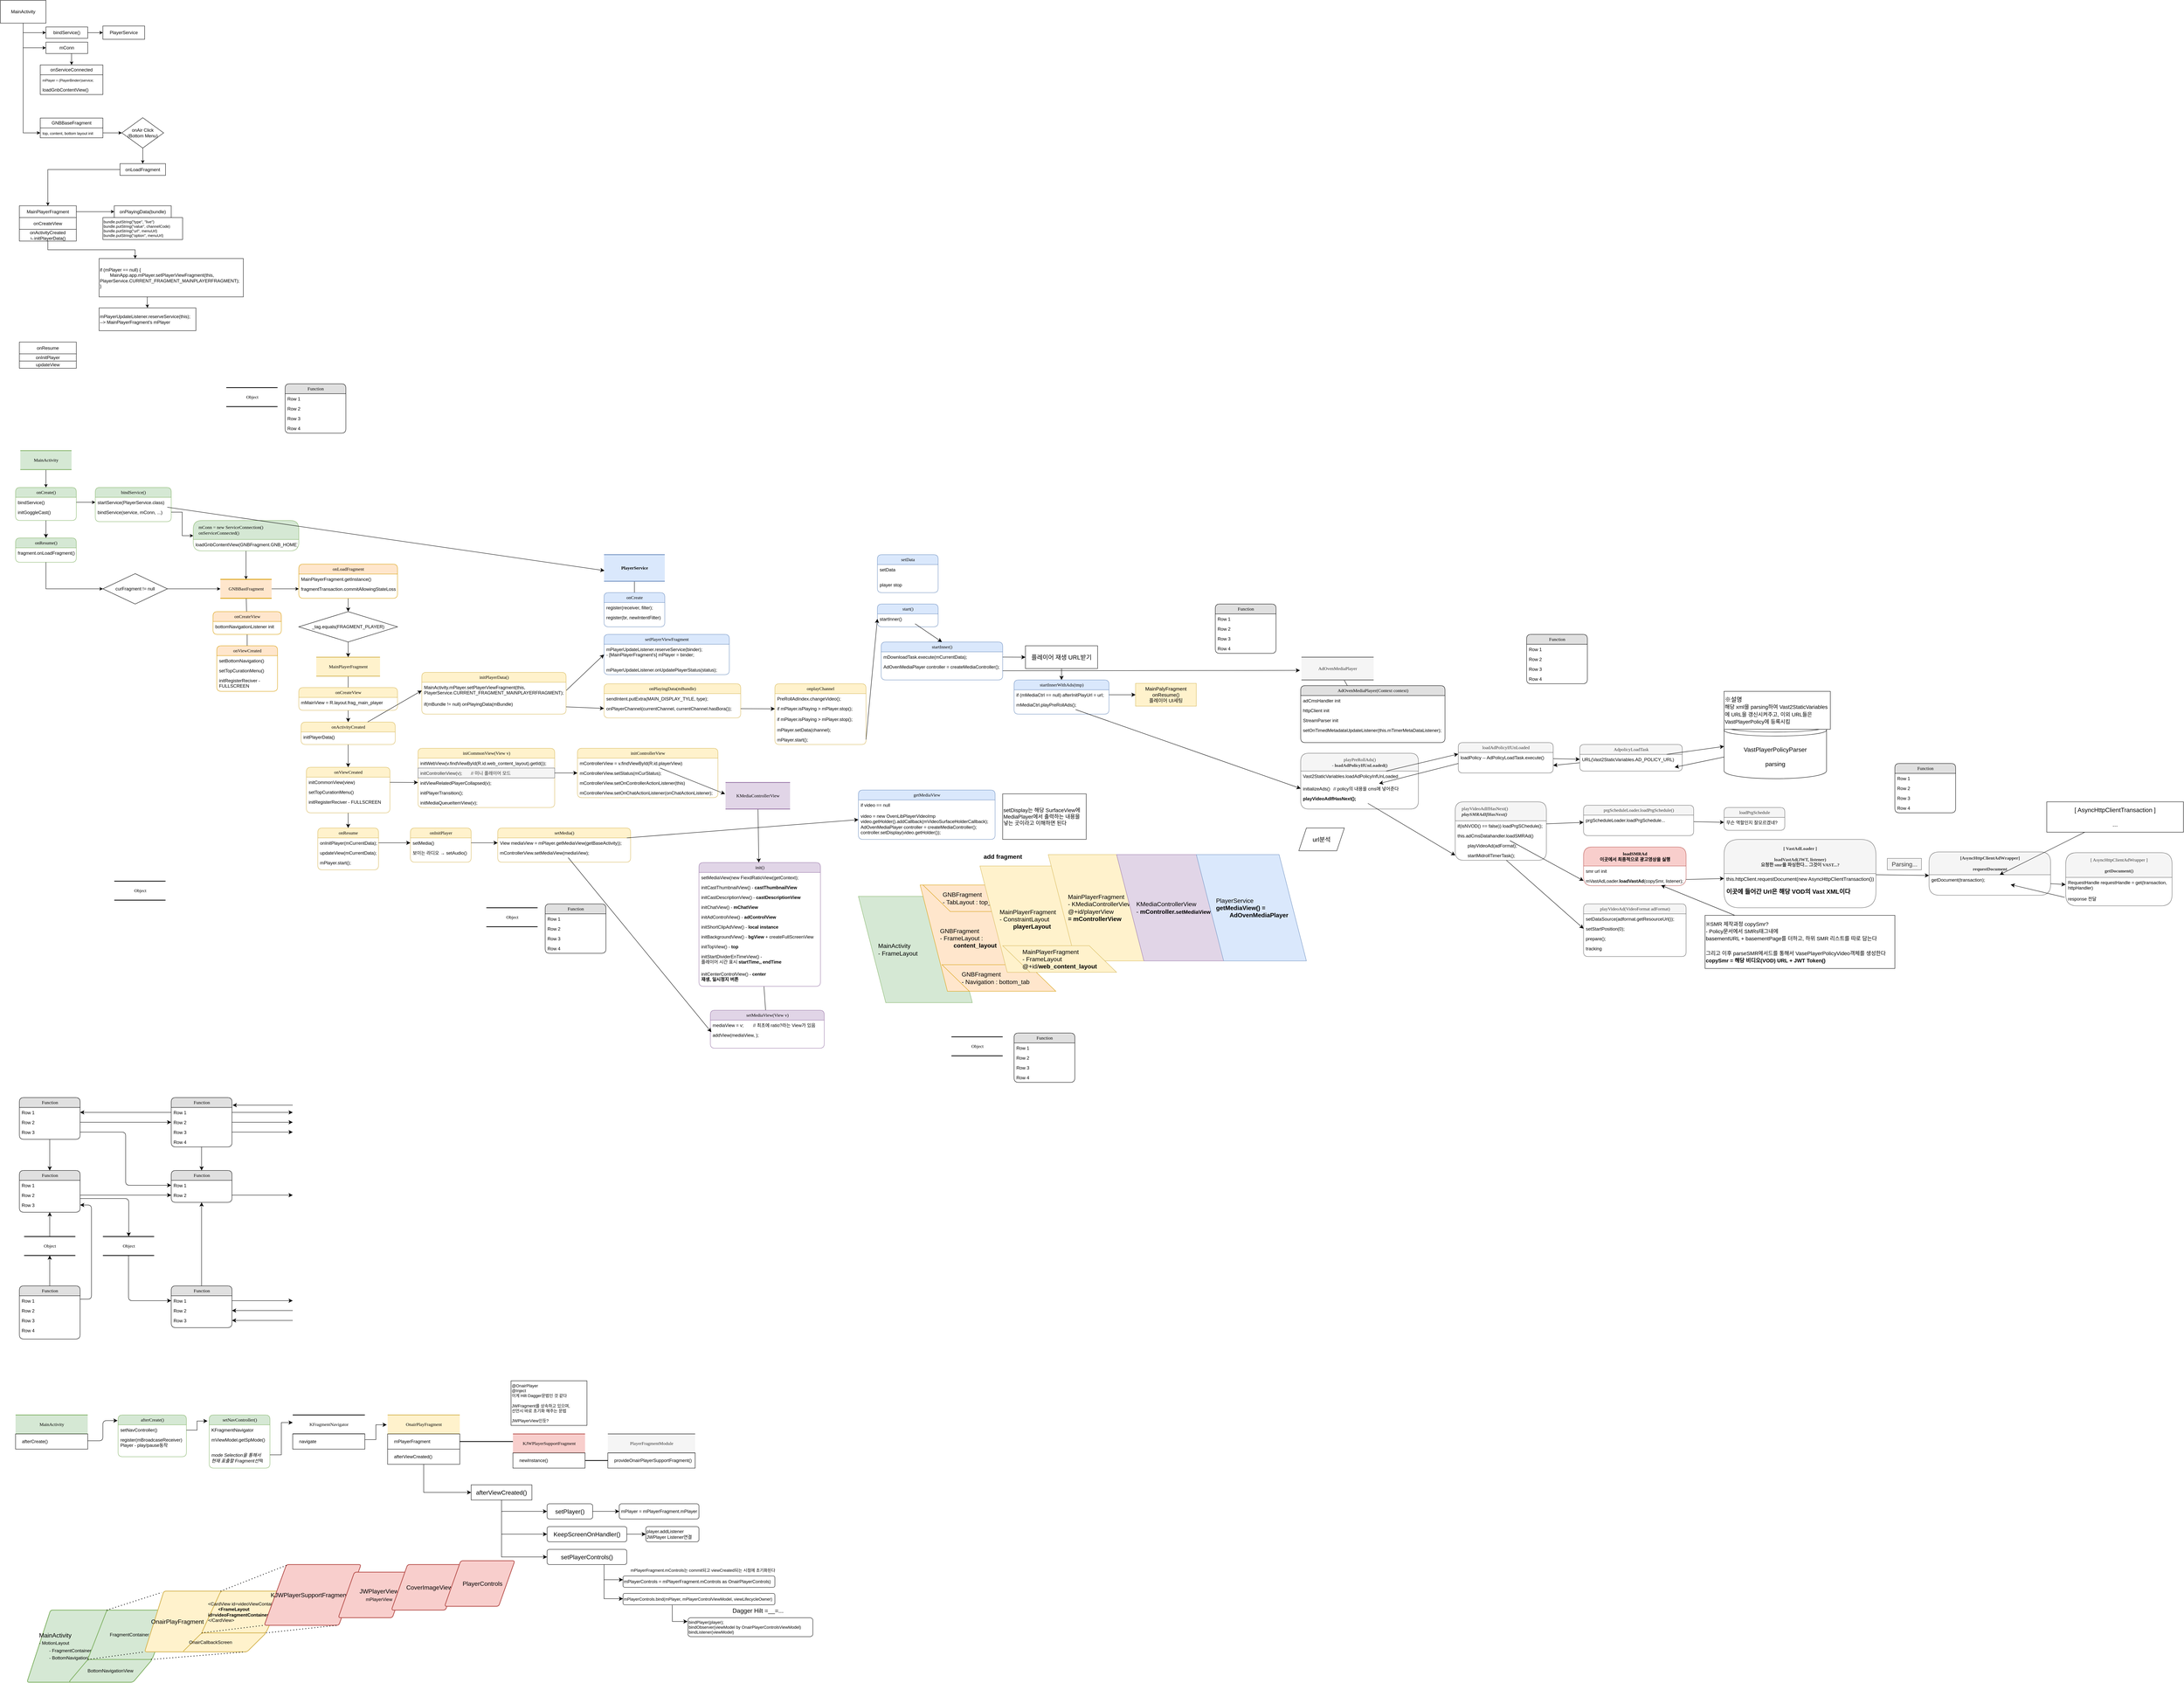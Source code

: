 <mxfile version="21.5.0" type="github">
  <diagram name="페이지-1" id="lN_Ez4DPIi1FrcsFWHEU">
    <mxGraphModel dx="583" dy="382" grid="1" gridSize="10" guides="1" tooltips="1" connect="1" arrows="1" fold="1" page="1" pageScale="1" pageWidth="1169" pageHeight="827" math="0" shadow="0">
      <root>
        <mxCell id="0" />
        <mxCell id="1" parent="0" />
        <mxCell id="NQmtmyxozf-WUEjUSKZb-177" style="edgeStyle=none;curved=1;rounded=0;orthogonalLoop=1;jettySize=auto;html=1;fontSize=12;startSize=8;endSize=8;" parent="1" source="NQmtmyxozf-WUEjUSKZb-161" edge="1">
          <mxGeometry relative="1" as="geometry">
            <mxPoint x="2099.107" y="2792" as="targetPoint" />
          </mxGeometry>
        </mxCell>
        <mxCell id="weB42L1TjuhbosJQEpLU-3" value="" style="edgeStyle=orthogonalEdgeStyle;rounded=0;orthogonalLoop=1;jettySize=auto;html=1;exitX=0.5;exitY=1;exitDx=0;exitDy=0;entryX=0;entryY=0.5;entryDx=0;entryDy=0;" parent="1" source="weB42L1TjuhbosJQEpLU-1" target="weB42L1TjuhbosJQEpLU-2" edge="1">
          <mxGeometry relative="1" as="geometry">
            <Array as="points">
              <mxPoint x="140" y="165" />
            </Array>
          </mxGeometry>
        </mxCell>
        <mxCell id="weB42L1TjuhbosJQEpLU-8" style="edgeStyle=orthogonalEdgeStyle;rounded=0;orthogonalLoop=1;jettySize=auto;html=1;entryX=0;entryY=0.5;entryDx=0;entryDy=0;" parent="1" source="weB42L1TjuhbosJQEpLU-1" target="weB42L1TjuhbosJQEpLU-7" edge="1">
          <mxGeometry relative="1" as="geometry" />
        </mxCell>
        <mxCell id="ol7Jl4catJTsZAui1Esi-1" style="edgeStyle=orthogonalEdgeStyle;rounded=0;orthogonalLoop=1;jettySize=auto;html=1;entryX=0;entryY=0.5;entryDx=0;entryDy=0;" parent="1" source="weB42L1TjuhbosJQEpLU-1" target="ol7Jl4catJTsZAui1Esi-3" edge="1">
          <mxGeometry relative="1" as="geometry">
            <mxPoint x="140" y="440" as="targetPoint" />
          </mxGeometry>
        </mxCell>
        <mxCell id="weB42L1TjuhbosJQEpLU-1" value="MainActivity" style="rounded=0;whiteSpace=wrap;html=1;" parent="1" vertex="1">
          <mxGeometry x="80" y="80" width="120" height="60" as="geometry" />
        </mxCell>
        <mxCell id="weB42L1TjuhbosJQEpLU-6" value="" style="edgeStyle=orthogonalEdgeStyle;rounded=0;orthogonalLoop=1;jettySize=auto;html=1;" parent="1" source="weB42L1TjuhbosJQEpLU-2" target="weB42L1TjuhbosJQEpLU-5" edge="1">
          <mxGeometry relative="1" as="geometry" />
        </mxCell>
        <mxCell id="weB42L1TjuhbosJQEpLU-2" value="bindService()" style="rounded=0;whiteSpace=wrap;html=1;" parent="1" vertex="1">
          <mxGeometry x="200" y="150" width="110" height="30" as="geometry" />
        </mxCell>
        <mxCell id="weB42L1TjuhbosJQEpLU-5" value="PlayerService" style="whiteSpace=wrap;html=1;rounded=0;" parent="1" vertex="1">
          <mxGeometry x="350" y="147.5" width="110" height="35" as="geometry" />
        </mxCell>
        <mxCell id="weB42L1TjuhbosJQEpLU-7" value="mConn" style="rounded=0;whiteSpace=wrap;html=1;" parent="1" vertex="1">
          <mxGeometry x="200" y="190" width="110" height="30" as="geometry" />
        </mxCell>
        <mxCell id="weB42L1TjuhbosJQEpLU-17" value="" style="edgeStyle=orthogonalEdgeStyle;rounded=0;orthogonalLoop=1;jettySize=auto;html=1;entryX=0.5;entryY=0;entryDx=0;entryDy=0;exitX=0.5;exitY=1;exitDx=0;exitDy=0;" parent="1" source="weB42L1TjuhbosJQEpLU-7" target="weB42L1TjuhbosJQEpLU-12" edge="1">
          <mxGeometry relative="1" as="geometry">
            <mxPoint x="255" y="270" as="sourcePoint" />
          </mxGeometry>
        </mxCell>
        <mxCell id="weB42L1TjuhbosJQEpLU-12" value="onServiceConnected" style="swimlane;fontStyle=0;childLayout=stackLayout;horizontal=1;startSize=26;fillColor=none;horizontalStack=0;resizeParent=1;resizeParentMax=0;resizeLast=0;collapsible=1;marginBottom=0;whiteSpace=wrap;html=1;" parent="1" vertex="1">
          <mxGeometry x="185" y="250" width="165" height="78" as="geometry" />
        </mxCell>
        <mxCell id="weB42L1TjuhbosJQEpLU-13" value="&lt;font style=&quot;font-size: 9px;&quot;&gt;mPlayer = (PlayerBinderr)service;&lt;/font&gt;" style="text;strokeColor=none;fillColor=none;align=left;verticalAlign=top;spacingLeft=4;spacingRight=4;overflow=hidden;rotatable=0;points=[[0,0.5],[1,0.5]];portConstraint=eastwest;whiteSpace=wrap;html=1;" parent="weB42L1TjuhbosJQEpLU-12" vertex="1">
          <mxGeometry y="26" width="165" height="26" as="geometry" />
        </mxCell>
        <mxCell id="weB42L1TjuhbosJQEpLU-14" value="loadGnbContentView()" style="text;strokeColor=none;fillColor=none;align=left;verticalAlign=top;spacingLeft=4;spacingRight=4;overflow=hidden;rotatable=0;points=[[0,0.5],[1,0.5]];portConstraint=eastwest;whiteSpace=wrap;html=1;" parent="weB42L1TjuhbosJQEpLU-12" vertex="1">
          <mxGeometry y="52" width="165" height="26" as="geometry" />
        </mxCell>
        <mxCell id="ol7Jl4catJTsZAui1Esi-6" style="edgeStyle=orthogonalEdgeStyle;rounded=0;orthogonalLoop=1;jettySize=auto;html=1;entryX=0;entryY=0.5;entryDx=0;entryDy=0;exitX=1;exitY=0.5;exitDx=0;exitDy=0;" parent="1" source="ol7Jl4catJTsZAui1Esi-3" target="ol7Jl4catJTsZAui1Esi-5" edge="1">
          <mxGeometry relative="1" as="geometry" />
        </mxCell>
        <mxCell id="ol7Jl4catJTsZAui1Esi-2" value="GNBBaseFragment" style="swimlane;fontStyle=0;childLayout=stackLayout;horizontal=1;startSize=26;fillColor=none;horizontalStack=0;resizeParent=1;resizeParentMax=0;resizeLast=0;collapsible=1;marginBottom=0;whiteSpace=wrap;html=1;" parent="1" vertex="1">
          <mxGeometry x="185" y="390" width="165" height="52" as="geometry" />
        </mxCell>
        <mxCell id="ol7Jl4catJTsZAui1Esi-3" value="&lt;font size=&quot;1&quot;&gt;top, content, bottom layout init&lt;br&gt;&lt;/font&gt;" style="text;strokeColor=none;fillColor=none;align=left;verticalAlign=top;spacingLeft=4;spacingRight=4;overflow=hidden;rotatable=0;points=[[0,0.5],[1,0.5]];portConstraint=eastwest;whiteSpace=wrap;html=1;" parent="ol7Jl4catJTsZAui1Esi-2" vertex="1">
          <mxGeometry y="26" width="165" height="26" as="geometry" />
        </mxCell>
        <mxCell id="ol7Jl4catJTsZAui1Esi-8" value="" style="edgeStyle=orthogonalEdgeStyle;rounded=0;orthogonalLoop=1;jettySize=auto;html=1;" parent="1" source="ol7Jl4catJTsZAui1Esi-5" target="ol7Jl4catJTsZAui1Esi-7" edge="1">
          <mxGeometry relative="1" as="geometry" />
        </mxCell>
        <mxCell id="ol7Jl4catJTsZAui1Esi-5" value="onAir Click&lt;br&gt;(Bottom Menu)" style="rhombus;whiteSpace=wrap;html=1;" parent="1" vertex="1">
          <mxGeometry x="400" y="389" width="110" height="80" as="geometry" />
        </mxCell>
        <mxCell id="ol7Jl4catJTsZAui1Esi-20" style="edgeStyle=orthogonalEdgeStyle;rounded=0;orthogonalLoop=1;jettySize=auto;html=1;entryX=0.5;entryY=0;entryDx=0;entryDy=0;" parent="1" source="ol7Jl4catJTsZAui1Esi-7" target="ol7Jl4catJTsZAui1Esi-17" edge="1">
          <mxGeometry relative="1" as="geometry" />
        </mxCell>
        <mxCell id="ol7Jl4catJTsZAui1Esi-7" value="onLoadFragment" style="whiteSpace=wrap;html=1;" parent="1" vertex="1">
          <mxGeometry x="395" y="510" width="120" height="31" as="geometry" />
        </mxCell>
        <mxCell id="ol7Jl4catJTsZAui1Esi-11" value="onPlayingData(bundle)" style="whiteSpace=wrap;html=1;" parent="1" vertex="1">
          <mxGeometry x="380" y="621" width="150" height="31" as="geometry" />
        </mxCell>
        <mxCell id="ol7Jl4catJTsZAui1Esi-15" value="bundle.putString(&quot;type&quot;, &quot;live&quot;)&lt;br&gt;bundle.putString(&quot;value&quot;, channelCode)&lt;br&gt;bundle.putString(&quot;url&quot;, menuUrl)&lt;br&gt;bundle.putString(&quot;option&quot;, menuUrl)" style="whiteSpace=wrap;html=1;fontSize=10;align=left;" parent="1" vertex="1">
          <mxGeometry x="350" y="652" width="210" height="58" as="geometry" />
        </mxCell>
        <mxCell id="ol7Jl4catJTsZAui1Esi-18" value="" style="edgeStyle=orthogonalEdgeStyle;rounded=0;orthogonalLoop=1;jettySize=auto;html=1;entryX=0;entryY=0.5;entryDx=0;entryDy=0;" parent="1" source="ol7Jl4catJTsZAui1Esi-17" target="ol7Jl4catJTsZAui1Esi-11" edge="1">
          <mxGeometry relative="1" as="geometry" />
        </mxCell>
        <mxCell id="ol7Jl4catJTsZAui1Esi-17" value="MainPlayerFragment" style="whiteSpace=wrap;html=1;" parent="1" vertex="1">
          <mxGeometry x="130" y="621" width="150" height="31" as="geometry" />
        </mxCell>
        <mxCell id="ol7Jl4catJTsZAui1Esi-21" value="onCreateView" style="whiteSpace=wrap;html=1;" parent="1" vertex="1">
          <mxGeometry x="130" y="652" width="150" height="31" as="geometry" />
        </mxCell>
        <mxCell id="ol7Jl4catJTsZAui1Esi-24" value="" style="edgeStyle=orthogonalEdgeStyle;rounded=0;orthogonalLoop=1;jettySize=auto;html=1;entryX=0.25;entryY=0;entryDx=0;entryDy=0;exitX=0.5;exitY=1;exitDx=0;exitDy=0;" parent="1" source="ol7Jl4catJTsZAui1Esi-22" target="ol7Jl4catJTsZAui1Esi-23" edge="1">
          <mxGeometry relative="1" as="geometry" />
        </mxCell>
        <mxCell id="ol7Jl4catJTsZAui1Esi-22" value="onActivityCreated&lt;br&gt;ㄴinitPlayerData()" style="whiteSpace=wrap;html=1;" parent="1" vertex="1">
          <mxGeometry x="130" y="683" width="150" height="31" as="geometry" />
        </mxCell>
        <mxCell id="ol7Jl4catJTsZAui1Esi-26" value="" style="edgeStyle=orthogonalEdgeStyle;rounded=0;orthogonalLoop=1;jettySize=auto;html=1;exitX=0.334;exitY=0.996;exitDx=0;exitDy=0;exitPerimeter=0;" parent="1" source="ol7Jl4catJTsZAui1Esi-23" target="ol7Jl4catJTsZAui1Esi-25" edge="1">
          <mxGeometry relative="1" as="geometry" />
        </mxCell>
        <mxCell id="ol7Jl4catJTsZAui1Esi-23" value="if (mPlayer == null) {&lt;br&gt;&lt;span style=&quot;white-space: pre;&quot;&gt;&#x9;&lt;/span&gt;MainApp.app.mPlayer.setPlayerViewFragment(this, PlayerService.CURRENT_FRAGMENT_MAINPLAYERFRAGMENT);&lt;br&gt;}" style="whiteSpace=wrap;html=1;align=left;" parent="1" vertex="1">
          <mxGeometry x="340" y="760" width="380" height="101" as="geometry" />
        </mxCell>
        <mxCell id="ol7Jl4catJTsZAui1Esi-25" value="mPlayerUpdateListener.reserveService(this);&lt;br&gt;--&amp;gt; MainPlayerFragment&#39;s mPlayer&lt;br&gt;" style="whiteSpace=wrap;html=1;align=left;" parent="1" vertex="1">
          <mxGeometry x="340" y="890" width="255" height="60" as="geometry" />
        </mxCell>
        <mxCell id="ol7Jl4catJTsZAui1Esi-27" value="onResume" style="whiteSpace=wrap;html=1;" parent="1" vertex="1">
          <mxGeometry x="130" y="980" width="150" height="31" as="geometry" />
        </mxCell>
        <mxCell id="ol7Jl4catJTsZAui1Esi-28" value="onInitPlayer" style="whiteSpace=wrap;html=1;" parent="1" vertex="1">
          <mxGeometry x="130" y="1011" width="150" height="19" as="geometry" />
        </mxCell>
        <mxCell id="ol7Jl4catJTsZAui1Esi-29" value="updateView" style="whiteSpace=wrap;html=1;" parent="1" vertex="1">
          <mxGeometry x="130" y="1030" width="150" height="19" as="geometry" />
        </mxCell>
        <mxCell id="NQmtmyxozf-WUEjUSKZb-1" value="onCreate()" style="swimlane;html=1;fontStyle=0;childLayout=stackLayout;horizontal=1;startSize=26;fillColor=#d5e8d4;horizontalStack=0;resizeParent=1;resizeLast=0;collapsible=1;marginBottom=0;swimlaneFillColor=#ffffff;align=center;rounded=1;shadow=0;comic=0;labelBackgroundColor=none;strokeWidth=1;fontFamily=Verdana;fontSize=12;strokeColor=#82b366;" parent="1" vertex="1">
          <mxGeometry x="120" y="1363" width="160" height="87" as="geometry" />
        </mxCell>
        <mxCell id="NQmtmyxozf-WUEjUSKZb-2" value="bindService()" style="text;html=1;strokeColor=none;fillColor=none;spacingLeft=4;spacingRight=4;whiteSpace=wrap;overflow=hidden;rotatable=0;points=[[0,0.5],[1,0.5]];portConstraint=eastwest;" parent="NQmtmyxozf-WUEjUSKZb-1" vertex="1">
          <mxGeometry y="26" width="160" height="26" as="geometry" />
        </mxCell>
        <mxCell id="NQmtmyxozf-WUEjUSKZb-3" value="initGoggleCast()" style="text;html=1;strokeColor=none;fillColor=none;spacingLeft=4;spacingRight=4;whiteSpace=wrap;overflow=hidden;rotatable=0;points=[[0,0.5],[1,0.5]];portConstraint=eastwest;" parent="NQmtmyxozf-WUEjUSKZb-1" vertex="1">
          <mxGeometry y="52" width="160" height="26" as="geometry" />
        </mxCell>
        <mxCell id="NQmtmyxozf-WUEjUSKZb-4" value="onResume()" style="swimlane;html=1;fontStyle=0;childLayout=stackLayout;horizontal=1;startSize=26;fillColor=#d5e8d4;horizontalStack=0;resizeParent=1;resizeLast=0;collapsible=1;marginBottom=0;swimlaneFillColor=#ffffff;align=center;rounded=1;shadow=0;comic=0;labelBackgroundColor=none;strokeWidth=1;fontFamily=Verdana;fontSize=12;strokeColor=#82b366;" parent="1" vertex="1">
          <mxGeometry x="120" y="1496" width="160" height="64" as="geometry">
            <mxRectangle x="160" y="266" width="90" height="30" as="alternateBounds" />
          </mxGeometry>
        </mxCell>
        <mxCell id="NQmtmyxozf-WUEjUSKZb-5" value="fragment.onLoadFragment()" style="text;html=1;strokeColor=none;fillColor=none;spacingLeft=4;spacingRight=4;whiteSpace=wrap;overflow=hidden;rotatable=0;points=[[0,0.5],[1,0.5]];portConstraint=eastwest;" parent="NQmtmyxozf-WUEjUSKZb-4" vertex="1">
          <mxGeometry y="26" width="160" height="26" as="geometry" />
        </mxCell>
        <mxCell id="NQmtmyxozf-WUEjUSKZb-6" style="edgeStyle=orthogonalEdgeStyle;html=1;labelBackgroundColor=none;startFill=0;startSize=8;endFill=1;endSize=8;fontFamily=Verdana;fontSize=12;" parent="1" source="NQmtmyxozf-WUEjUSKZb-1" target="NQmtmyxozf-WUEjUSKZb-4" edge="1">
          <mxGeometry relative="1" as="geometry" />
        </mxCell>
        <mxCell id="NQmtmyxozf-WUEjUSKZb-7" value="Function" style="swimlane;html=1;fontStyle=0;childLayout=stackLayout;horizontal=1;startSize=26;fillColor=#e0e0e0;horizontalStack=0;resizeParent=1;resizeLast=0;collapsible=1;marginBottom=0;swimlaneFillColor=#ffffff;align=center;rounded=1;shadow=0;comic=0;labelBackgroundColor=none;strokeWidth=1;fontFamily=Verdana;fontSize=12" parent="1" vertex="1">
          <mxGeometry x="830" y="1090" width="160" height="130" as="geometry">
            <mxRectangle x="740" y="-140" width="90" height="30" as="alternateBounds" />
          </mxGeometry>
        </mxCell>
        <mxCell id="NQmtmyxozf-WUEjUSKZb-8" value="Row 1" style="text;html=1;strokeColor=none;fillColor=none;spacingLeft=4;spacingRight=4;whiteSpace=wrap;overflow=hidden;rotatable=0;points=[[0,0.5],[1,0.5]];portConstraint=eastwest;" parent="NQmtmyxozf-WUEjUSKZb-7" vertex="1">
          <mxGeometry y="26" width="160" height="26" as="geometry" />
        </mxCell>
        <mxCell id="NQmtmyxozf-WUEjUSKZb-9" value="Row 2" style="text;html=1;strokeColor=none;fillColor=none;spacingLeft=4;spacingRight=4;whiteSpace=wrap;overflow=hidden;rotatable=0;points=[[0,0.5],[1,0.5]];portConstraint=eastwest;" parent="NQmtmyxozf-WUEjUSKZb-7" vertex="1">
          <mxGeometry y="52" width="160" height="26" as="geometry" />
        </mxCell>
        <mxCell id="NQmtmyxozf-WUEjUSKZb-10" value="Row 3" style="text;html=1;strokeColor=none;fillColor=none;spacingLeft=4;spacingRight=4;whiteSpace=wrap;overflow=hidden;rotatable=0;points=[[0,0.5],[1,0.5]];portConstraint=eastwest;" parent="NQmtmyxozf-WUEjUSKZb-7" vertex="1">
          <mxGeometry y="78" width="160" height="26" as="geometry" />
        </mxCell>
        <mxCell id="NQmtmyxozf-WUEjUSKZb-11" value="Row 4" style="text;html=1;strokeColor=none;fillColor=none;spacingLeft=4;spacingRight=4;whiteSpace=wrap;overflow=hidden;rotatable=0;points=[[0,0.5],[1,0.5]];portConstraint=eastwest;" parent="NQmtmyxozf-WUEjUSKZb-7" vertex="1">
          <mxGeometry y="104" width="160" height="26" as="geometry" />
        </mxCell>
        <mxCell id="NQmtmyxozf-WUEjUSKZb-12" value="Object" style="html=1;rounded=0;shadow=0;comic=0;labelBackgroundColor=none;strokeWidth=2;fontFamily=Verdana;fontSize=12;align=center;shape=mxgraph.ios7ui.horLines;" parent="1" vertex="1">
          <mxGeometry x="675" y="1100" width="135" height="50" as="geometry" />
        </mxCell>
        <mxCell id="NQmtmyxozf-WUEjUSKZb-13" style="edgeStyle=orthogonalEdgeStyle;rounded=0;orthogonalLoop=1;jettySize=auto;html=1;entryX=0.5;entryY=0;entryDx=0;entryDy=0;" parent="1" source="NQmtmyxozf-WUEjUSKZb-14" target="NQmtmyxozf-WUEjUSKZb-1" edge="1">
          <mxGeometry relative="1" as="geometry" />
        </mxCell>
        <mxCell id="NQmtmyxozf-WUEjUSKZb-14" value="MainActivity" style="html=1;rounded=0;shadow=0;comic=0;labelBackgroundColor=none;strokeWidth=2;fontFamily=Verdana;fontSize=12;align=center;shape=mxgraph.ios7ui.horLines;fillColor=#d5e8d4;strokeColor=#82b366;" parent="1" vertex="1">
          <mxGeometry x="132.5" y="1266" width="135" height="50" as="geometry" />
        </mxCell>
        <mxCell id="NQmtmyxozf-WUEjUSKZb-15" value="" style="edgeStyle=none;curved=1;rounded=0;orthogonalLoop=1;jettySize=auto;html=1;fontSize=12;startSize=8;endSize=8;" parent="1" source="NQmtmyxozf-WUEjUSKZb-16" target="NQmtmyxozf-WUEjUSKZb-43" edge="1">
          <mxGeometry relative="1" as="geometry" />
        </mxCell>
        <mxCell id="NQmtmyxozf-WUEjUSKZb-16" value="onLoadFragment" style="swimlane;html=1;fontStyle=0;childLayout=stackLayout;horizontal=1;startSize=26;fillColor=#ffe6cc;horizontalStack=0;resizeParent=1;resizeLast=0;collapsible=1;marginBottom=0;swimlaneFillColor=#ffffff;align=center;rounded=1;shadow=0;comic=0;labelBackgroundColor=none;strokeWidth=1;fontFamily=Verdana;fontSize=12;strokeColor=#d79b00;" parent="1" vertex="1">
          <mxGeometry x="866" y="1565" width="260" height="90" as="geometry" />
        </mxCell>
        <mxCell id="NQmtmyxozf-WUEjUSKZb-17" value="MainPlayerFragment.getInstance()" style="text;html=1;strokeColor=none;fillColor=none;spacingLeft=4;spacingRight=4;whiteSpace=wrap;overflow=hidden;rotatable=0;points=[[0,0.5],[1,0.5]];portConstraint=eastwest;" parent="NQmtmyxozf-WUEjUSKZb-16" vertex="1">
          <mxGeometry y="26" width="260" height="26" as="geometry" />
        </mxCell>
        <mxCell id="NQmtmyxozf-WUEjUSKZb-18" value="fragmentTransaction.commitAllowingStateLoss()" style="text;html=1;strokeColor=none;fillColor=none;spacingLeft=4;spacingRight=4;whiteSpace=wrap;overflow=hidden;rotatable=0;points=[[0,0.5],[1,0.5]];portConstraint=eastwest;" parent="NQmtmyxozf-WUEjUSKZb-16" vertex="1">
          <mxGeometry y="52" width="260" height="26" as="geometry" />
        </mxCell>
        <mxCell id="NQmtmyxozf-WUEjUSKZb-19" value="" style="edgeStyle=orthogonalEdgeStyle;rounded=0;orthogonalLoop=1;jettySize=auto;html=1;" parent="1" source="NQmtmyxozf-WUEjUSKZb-21" target="NQmtmyxozf-WUEjUSKZb-18" edge="1">
          <mxGeometry relative="1" as="geometry" />
        </mxCell>
        <mxCell id="NQmtmyxozf-WUEjUSKZb-20" value="" style="edgeStyle=none;curved=1;rounded=0;orthogonalLoop=1;jettySize=auto;html=1;fontSize=12;startSize=8;endSize=8;" parent="1" source="NQmtmyxozf-WUEjUSKZb-21" edge="1">
          <mxGeometry relative="1" as="geometry">
            <mxPoint x="729.688" y="1742" as="targetPoint" />
          </mxGeometry>
        </mxCell>
        <mxCell id="NQmtmyxozf-WUEjUSKZb-21" value="GNBBastFragment" style="html=1;rounded=0;shadow=0;comic=0;labelBackgroundColor=none;strokeWidth=2;fontFamily=Verdana;fontSize=12;align=center;shape=mxgraph.ios7ui.horLines;fillColor=#ffe6cc;strokeColor=#d79b00;" parent="1" vertex="1">
          <mxGeometry x="659.5" y="1605" width="135" height="50" as="geometry" />
        </mxCell>
        <mxCell id="NQmtmyxozf-WUEjUSKZb-22" value="" style="edgeStyle=orthogonalEdgeStyle;rounded=0;orthogonalLoop=1;jettySize=auto;html=1;" parent="1" source="NQmtmyxozf-WUEjUSKZb-23" target="NQmtmyxozf-WUEjUSKZb-21" edge="1">
          <mxGeometry relative="1" as="geometry" />
        </mxCell>
        <mxCell id="NQmtmyxozf-WUEjUSKZb-23" value="curFragment != null" style="rhombus;whiteSpace=wrap;html=1;" parent="1" vertex="1">
          <mxGeometry x="350" y="1590" width="170" height="80" as="geometry" />
        </mxCell>
        <mxCell id="NQmtmyxozf-WUEjUSKZb-24" style="edgeStyle=orthogonalEdgeStyle;rounded=0;orthogonalLoop=1;jettySize=auto;html=1;entryX=0;entryY=0.5;entryDx=0;entryDy=0;exitX=0.5;exitY=1;exitDx=0;exitDy=0;" parent="1" source="NQmtmyxozf-WUEjUSKZb-4" target="NQmtmyxozf-WUEjUSKZb-23" edge="1">
          <mxGeometry relative="1" as="geometry" />
        </mxCell>
        <mxCell id="NQmtmyxozf-WUEjUSKZb-25" value="bindService()" style="swimlane;html=1;fontStyle=0;childLayout=stackLayout;horizontal=1;startSize=26;fillColor=#d5e8d4;horizontalStack=0;resizeParent=1;resizeLast=0;collapsible=1;marginBottom=0;swimlaneFillColor=#ffffff;align=center;rounded=1;shadow=0;comic=0;labelBackgroundColor=none;strokeWidth=1;fontFamily=Verdana;fontSize=12;strokeColor=#82b366;" parent="1" vertex="1">
          <mxGeometry x="330" y="1363" width="200" height="90" as="geometry">
            <mxRectangle x="740" y="-140" width="90" height="30" as="alternateBounds" />
          </mxGeometry>
        </mxCell>
        <mxCell id="NQmtmyxozf-WUEjUSKZb-26" value="startService(PlayerService.class)" style="text;html=1;strokeColor=none;fillColor=none;spacingLeft=4;spacingRight=4;whiteSpace=wrap;overflow=hidden;rotatable=0;points=[[0,0.5],[1,0.5]];portConstraint=eastwest;" parent="NQmtmyxozf-WUEjUSKZb-25" vertex="1">
          <mxGeometry y="26" width="200" height="26" as="geometry" />
        </mxCell>
        <mxCell id="NQmtmyxozf-WUEjUSKZb-27" value="bindService(service, mConn, ...)" style="text;html=1;strokeColor=none;fillColor=none;spacingLeft=4;spacingRight=4;whiteSpace=wrap;overflow=hidden;rotatable=0;points=[[0,0.5],[1,0.5]];portConstraint=eastwest;" parent="NQmtmyxozf-WUEjUSKZb-25" vertex="1">
          <mxGeometry y="52" width="200" height="26" as="geometry" />
        </mxCell>
        <mxCell id="NQmtmyxozf-WUEjUSKZb-28" style="edgeStyle=orthogonalEdgeStyle;rounded=0;orthogonalLoop=1;jettySize=auto;html=1;" parent="1" source="NQmtmyxozf-WUEjUSKZb-29" target="NQmtmyxozf-WUEjUSKZb-21" edge="1">
          <mxGeometry relative="1" as="geometry" />
        </mxCell>
        <mxCell id="NQmtmyxozf-WUEjUSKZb-29" value="mConn = new ServiceConnection()&lt;br&gt;onServiceConnected()" style="swimlane;html=1;fontStyle=0;childLayout=stackLayout;horizontal=1;startSize=50;fillColor=#d5e8d4;horizontalStack=0;resizeParent=1;resizeLast=0;collapsible=1;marginBottom=0;swimlaneFillColor=#ffffff;align=left;rounded=1;shadow=0;comic=0;labelBackgroundColor=none;strokeWidth=1;fontFamily=Verdana;fontSize=12;spacingLeft=12;strokeColor=#82b366;" parent="1" vertex="1">
          <mxGeometry x="588" y="1450" width="278" height="80" as="geometry">
            <mxRectangle x="740" y="-140" width="90" height="30" as="alternateBounds" />
          </mxGeometry>
        </mxCell>
        <mxCell id="NQmtmyxozf-WUEjUSKZb-30" value="loadGnbContentView(GNBFragment.GNB_HOME);" style="text;html=1;strokeColor=none;fillColor=none;spacingLeft=4;spacingRight=4;whiteSpace=wrap;overflow=hidden;rotatable=0;points=[[0,0.5],[1,0.5]];portConstraint=eastwest;" parent="NQmtmyxozf-WUEjUSKZb-29" vertex="1">
          <mxGeometry y="50" width="278" height="26" as="geometry" />
        </mxCell>
        <mxCell id="NQmtmyxozf-WUEjUSKZb-31" value="" style="edgeStyle=orthogonalEdgeStyle;rounded=0;orthogonalLoop=1;jettySize=auto;html=1;" parent="1" source="NQmtmyxozf-WUEjUSKZb-2" target="NQmtmyxozf-WUEjUSKZb-26" edge="1">
          <mxGeometry relative="1" as="geometry" />
        </mxCell>
        <mxCell id="NQmtmyxozf-WUEjUSKZb-32" style="edgeStyle=orthogonalEdgeStyle;rounded=0;orthogonalLoop=1;jettySize=auto;html=1;entryX=0;entryY=0.5;entryDx=0;entryDy=0;" parent="1" source="NQmtmyxozf-WUEjUSKZb-27" target="NQmtmyxozf-WUEjUSKZb-29" edge="1">
          <mxGeometry relative="1" as="geometry" />
        </mxCell>
        <mxCell id="NQmtmyxozf-WUEjUSKZb-33" value="" style="edgeStyle=none;curved=1;rounded=0;orthogonalLoop=1;jettySize=auto;html=1;fontSize=12;startSize=8;endSize=8;" parent="1" source="NQmtmyxozf-WUEjUSKZb-34" edge="1">
          <mxGeometry relative="1" as="geometry">
            <mxPoint x="730" y="1900" as="targetPoint" />
          </mxGeometry>
        </mxCell>
        <mxCell id="NQmtmyxozf-WUEjUSKZb-34" value="onCreateView" style="swimlane;html=1;fontStyle=0;childLayout=stackLayout;horizontal=1;startSize=26;fillColor=#ffe6cc;horizontalStack=0;resizeParent=1;resizeLast=0;collapsible=1;marginBottom=0;swimlaneFillColor=#ffffff;align=center;rounded=1;shadow=0;comic=0;labelBackgroundColor=none;strokeWidth=1;fontFamily=Verdana;fontSize=12;strokeColor=#d79b00;" parent="1" vertex="1">
          <mxGeometry x="640" y="1690" width="180" height="60" as="geometry">
            <mxRectangle x="740" y="-140" width="90" height="30" as="alternateBounds" />
          </mxGeometry>
        </mxCell>
        <mxCell id="NQmtmyxozf-WUEjUSKZb-35" value="bottomNavigationListener init" style="text;html=1;strokeColor=none;fillColor=none;spacingLeft=4;spacingRight=4;whiteSpace=wrap;overflow=hidden;rotatable=0;points=[[0,0.5],[1,0.5]];portConstraint=eastwest;" parent="NQmtmyxozf-WUEjUSKZb-34" vertex="1">
          <mxGeometry y="26" width="180" height="26" as="geometry" />
        </mxCell>
        <mxCell id="NQmtmyxozf-WUEjUSKZb-36" value="onViewCreated" style="swimlane;html=1;fontStyle=0;childLayout=stackLayout;horizontal=1;startSize=26;horizontalStack=0;resizeParent=1;resizeLast=0;collapsible=1;marginBottom=0;swimlaneFillColor=#ffffff;align=center;rounded=1;shadow=0;comic=0;labelBackgroundColor=none;strokeWidth=1;fontFamily=Verdana;fontSize=12;fillColor=#ffe6cc;strokeColor=#d79b00;" parent="1" vertex="1">
          <mxGeometry x="650" y="1780" width="160" height="120" as="geometry">
            <mxRectangle x="740" y="-140" width="90" height="30" as="alternateBounds" />
          </mxGeometry>
        </mxCell>
        <mxCell id="NQmtmyxozf-WUEjUSKZb-37" value="setBottomNavigation()" style="text;html=1;strokeColor=none;fillColor=none;spacingLeft=4;spacingRight=4;whiteSpace=wrap;overflow=hidden;rotatable=0;points=[[0,0.5],[1,0.5]];portConstraint=eastwest;" parent="NQmtmyxozf-WUEjUSKZb-36" vertex="1">
          <mxGeometry y="26" width="160" height="26" as="geometry" />
        </mxCell>
        <mxCell id="NQmtmyxozf-WUEjUSKZb-38" value="setTopCurationMenu()" style="text;html=1;strokeColor=none;fillColor=none;spacingLeft=4;spacingRight=4;whiteSpace=wrap;overflow=hidden;rotatable=0;points=[[0,0.5],[1,0.5]];portConstraint=eastwest;" parent="NQmtmyxozf-WUEjUSKZb-36" vertex="1">
          <mxGeometry y="52" width="160" height="26" as="geometry" />
        </mxCell>
        <mxCell id="NQmtmyxozf-WUEjUSKZb-39" value="initRegisterReciver - FULLSCREEN" style="text;html=1;strokeColor=none;fillColor=none;spacingLeft=4;spacingRight=4;whiteSpace=wrap;overflow=hidden;rotatable=0;points=[[0,0.5],[1,0.5]];portConstraint=eastwest;" parent="NQmtmyxozf-WUEjUSKZb-36" vertex="1">
          <mxGeometry y="78" width="160" height="42" as="geometry" />
        </mxCell>
        <mxCell id="NQmtmyxozf-WUEjUSKZb-40" value="" style="edgeStyle=none;curved=1;rounded=0;orthogonalLoop=1;jettySize=auto;html=1;fontSize=12;startSize=8;endSize=8;" parent="1" source="NQmtmyxozf-WUEjUSKZb-41" target="NQmtmyxozf-WUEjUSKZb-46" edge="1">
          <mxGeometry relative="1" as="geometry" />
        </mxCell>
        <mxCell id="NQmtmyxozf-WUEjUSKZb-41" value="MainPlayerFragment" style="html=1;rounded=0;shadow=0;comic=0;labelBackgroundColor=none;strokeWidth=2;fontFamily=Verdana;fontSize=12;align=center;shape=mxgraph.ios7ui.horLines;fillColor=#fff2cc;strokeColor=#d6b656;" parent="1" vertex="1">
          <mxGeometry x="912" y="1810" width="168" height="50" as="geometry" />
        </mxCell>
        <mxCell id="NQmtmyxozf-WUEjUSKZb-42" value="" style="edgeStyle=none;curved=1;rounded=0;orthogonalLoop=1;jettySize=auto;html=1;fontSize=12;startSize=8;endSize=8;" parent="1" source="NQmtmyxozf-WUEjUSKZb-43" target="NQmtmyxozf-WUEjUSKZb-41" edge="1">
          <mxGeometry relative="1" as="geometry" />
        </mxCell>
        <mxCell id="NQmtmyxozf-WUEjUSKZb-43" value="_tag.equals(FRAGMENT_PLAYER)" style="rhombus;whiteSpace=wrap;html=1;fontSize=12;" parent="1" vertex="1">
          <mxGeometry x="866" y="1690" width="260" height="80" as="geometry" />
        </mxCell>
        <mxCell id="NQmtmyxozf-WUEjUSKZb-44" value="" style="edgeStyle=none;curved=1;rounded=0;orthogonalLoop=1;jettySize=auto;html=1;fontSize=12;startSize=8;endSize=8;entryX=0.5;entryY=0;entryDx=0;entryDy=0;" parent="1" source="NQmtmyxozf-WUEjUSKZb-45" target="NQmtmyxozf-WUEjUSKZb-78" edge="1">
          <mxGeometry relative="1" as="geometry">
            <mxPoint x="996" y="2085" as="targetPoint" />
          </mxGeometry>
        </mxCell>
        <mxCell id="NQmtmyxozf-WUEjUSKZb-45" value="onCreateView" style="swimlane;html=1;fontStyle=0;childLayout=stackLayout;horizontal=1;startSize=26;fillColor=#fff2cc;horizontalStack=0;resizeParent=1;resizeLast=0;collapsible=1;marginBottom=0;swimlaneFillColor=#ffffff;align=center;rounded=1;shadow=0;comic=0;labelBackgroundColor=none;strokeWidth=1;fontFamily=Verdana;fontSize=12;strokeColor=#d6b656;" parent="1" vertex="1">
          <mxGeometry x="866" y="1890" width="260" height="60" as="geometry">
            <mxRectangle x="740" y="-140" width="90" height="30" as="alternateBounds" />
          </mxGeometry>
        </mxCell>
        <mxCell id="NQmtmyxozf-WUEjUSKZb-46" value="mMainView = R.layout.frag_main_player" style="text;html=1;strokeColor=none;fillColor=none;spacingLeft=4;spacingRight=4;whiteSpace=wrap;overflow=hidden;rotatable=0;points=[[0,0.5],[1,0.5]];portConstraint=eastwest;" parent="NQmtmyxozf-WUEjUSKZb-45" vertex="1">
          <mxGeometry y="26" width="260" height="26" as="geometry" />
        </mxCell>
        <mxCell id="NQmtmyxozf-WUEjUSKZb-47" value="" style="edgeStyle=none;curved=1;rounded=0;orthogonalLoop=1;jettySize=auto;html=1;fontSize=12;startSize=8;endSize=8;entryX=0.5;entryY=0;entryDx=0;entryDy=0;" parent="1" source="NQmtmyxozf-WUEjUSKZb-48" target="NQmtmyxozf-WUEjUSKZb-65" edge="1">
          <mxGeometry relative="1" as="geometry" />
        </mxCell>
        <mxCell id="NQmtmyxozf-WUEjUSKZb-48" value="onViewCreated" style="swimlane;html=1;fontStyle=0;childLayout=stackLayout;horizontal=1;startSize=26;fillColor=#fff2cc;horizontalStack=0;resizeParent=1;resizeLast=0;collapsible=1;marginBottom=0;swimlaneFillColor=#ffffff;align=center;rounded=1;shadow=0;comic=0;labelBackgroundColor=none;strokeWidth=1;fontFamily=Verdana;fontSize=12;strokeColor=#d6b656;" parent="1" vertex="1">
          <mxGeometry x="886" y="2100" width="220" height="120" as="geometry">
            <mxRectangle x="740" y="-140" width="90" height="30" as="alternateBounds" />
          </mxGeometry>
        </mxCell>
        <mxCell id="NQmtmyxozf-WUEjUSKZb-49" value="initCommonView(view)" style="text;html=1;strokeColor=none;fillColor=none;spacingLeft=4;spacingRight=4;whiteSpace=wrap;overflow=hidden;rotatable=0;points=[[0,0.5],[1,0.5]];portConstraint=eastwest;" parent="NQmtmyxozf-WUEjUSKZb-48" vertex="1">
          <mxGeometry y="26" width="220" height="26" as="geometry" />
        </mxCell>
        <mxCell id="NQmtmyxozf-WUEjUSKZb-50" value="setTopCurationMenu()" style="text;html=1;strokeColor=none;fillColor=none;spacingLeft=4;spacingRight=4;whiteSpace=wrap;overflow=hidden;rotatable=0;points=[[0,0.5],[1,0.5]];portConstraint=eastwest;" parent="NQmtmyxozf-WUEjUSKZb-48" vertex="1">
          <mxGeometry y="52" width="220" height="26" as="geometry" />
        </mxCell>
        <mxCell id="NQmtmyxozf-WUEjUSKZb-51" value="initRegisterReciver - FULLSCREEN" style="text;html=1;strokeColor=none;fillColor=none;spacingLeft=4;spacingRight=4;whiteSpace=wrap;overflow=hidden;rotatable=0;points=[[0,0.5],[1,0.5]];portConstraint=eastwest;" parent="NQmtmyxozf-WUEjUSKZb-48" vertex="1">
          <mxGeometry y="78" width="220" height="42" as="geometry" />
        </mxCell>
        <mxCell id="NQmtmyxozf-WUEjUSKZb-52" value="iniCommonView(View v)" style="swimlane;html=1;fontStyle=0;childLayout=stackLayout;horizontal=1;startSize=26;fillColor=#fff2cc;horizontalStack=0;resizeParent=1;resizeLast=0;collapsible=1;marginBottom=0;swimlaneFillColor=#ffffff;align=center;rounded=1;shadow=0;comic=0;labelBackgroundColor=none;strokeWidth=1;fontFamily=Verdana;fontSize=12;strokeColor=#d6b656;" parent="1" vertex="1">
          <mxGeometry x="1180" y="2050" width="360" height="156" as="geometry">
            <mxRectangle x="740" y="-140" width="90" height="30" as="alternateBounds" />
          </mxGeometry>
        </mxCell>
        <mxCell id="NQmtmyxozf-WUEjUSKZb-53" value="initWebView(v.findViewById(R.id.web_content_layout).getId());" style="text;html=1;strokeColor=none;fillColor=none;spacingLeft=4;spacingRight=4;whiteSpace=wrap;overflow=hidden;rotatable=0;points=[[0,0.5],[1,0.5]];portConstraint=eastwest;" parent="NQmtmyxozf-WUEjUSKZb-52" vertex="1">
          <mxGeometry y="26" width="360" height="26" as="geometry" />
        </mxCell>
        <mxCell id="NQmtmyxozf-WUEjUSKZb-54" value="initControllerView(v);&lt;span style=&quot;white-space: pre;&quot;&gt;&#x9;&lt;/span&gt;// 미니 플레이어 모드" style="text;html=1;strokeColor=#666666;fillColor=#f5f5f5;spacingLeft=4;spacingRight=4;whiteSpace=wrap;overflow=hidden;rotatable=0;points=[[0,0.5],[1,0.5]];portConstraint=eastwest;fontColor=#333333;" parent="NQmtmyxozf-WUEjUSKZb-52" vertex="1">
          <mxGeometry y="52" width="360" height="26" as="geometry" />
        </mxCell>
        <mxCell id="NQmtmyxozf-WUEjUSKZb-55" value="initViewRelatedPlayerCollapsed(v);" style="text;html=1;strokeColor=none;fillColor=none;spacingLeft=4;spacingRight=4;whiteSpace=wrap;overflow=hidden;rotatable=0;points=[[0,0.5],[1,0.5]];portConstraint=eastwest;" parent="NQmtmyxozf-WUEjUSKZb-52" vertex="1">
          <mxGeometry y="78" width="360" height="26" as="geometry" />
        </mxCell>
        <mxCell id="NQmtmyxozf-WUEjUSKZb-56" value="initPlayerTransition();" style="text;html=1;strokeColor=none;fillColor=none;spacingLeft=4;spacingRight=4;whiteSpace=wrap;overflow=hidden;rotatable=0;points=[[0,0.5],[1,0.5]];portConstraint=eastwest;" parent="NQmtmyxozf-WUEjUSKZb-52" vertex="1">
          <mxGeometry y="104" width="360" height="26" as="geometry" />
        </mxCell>
        <mxCell id="NQmtmyxozf-WUEjUSKZb-57" value="initMediaQueueItemView(v);" style="text;html=1;strokeColor=none;fillColor=none;spacingLeft=4;spacingRight=4;whiteSpace=wrap;overflow=hidden;rotatable=0;points=[[0,0.5],[1,0.5]];portConstraint=eastwest;" parent="NQmtmyxozf-WUEjUSKZb-52" vertex="1">
          <mxGeometry y="130" width="360" height="26" as="geometry" />
        </mxCell>
        <mxCell id="NQmtmyxozf-WUEjUSKZb-58" value="" style="edgeStyle=none;curved=1;rounded=0;orthogonalLoop=1;jettySize=auto;html=1;fontSize=12;startSize=8;endSize=8;" parent="1" source="NQmtmyxozf-WUEjUSKZb-49" target="NQmtmyxozf-WUEjUSKZb-55" edge="1">
          <mxGeometry relative="1" as="geometry" />
        </mxCell>
        <mxCell id="NQmtmyxozf-WUEjUSKZb-59" value="initControllerView" style="swimlane;html=1;fontStyle=0;childLayout=stackLayout;horizontal=1;startSize=26;fillColor=#fff2cc;horizontalStack=0;resizeParent=1;resizeLast=0;collapsible=1;marginBottom=0;swimlaneFillColor=#ffffff;align=center;rounded=1;shadow=0;comic=0;labelBackgroundColor=none;strokeWidth=1;fontFamily=Verdana;fontSize=12;strokeColor=#d6b656;" parent="1" vertex="1">
          <mxGeometry x="1600" y="2050" width="370" height="130" as="geometry">
            <mxRectangle x="740" y="-140" width="90" height="30" as="alternateBounds" />
          </mxGeometry>
        </mxCell>
        <mxCell id="NQmtmyxozf-WUEjUSKZb-60" value="mControllerView = v.findViewById(R.id.playerView)" style="text;html=1;strokeColor=none;fillColor=none;spacingLeft=4;spacingRight=4;whiteSpace=wrap;overflow=hidden;rotatable=0;points=[[0,0.5],[1,0.5]];portConstraint=eastwest;" parent="NQmtmyxozf-WUEjUSKZb-59" vertex="1">
          <mxGeometry y="26" width="370" height="26" as="geometry" />
        </mxCell>
        <mxCell id="NQmtmyxozf-WUEjUSKZb-61" value="mControllerView.setStatus(mCurStatus);" style="text;html=1;strokeColor=none;fillColor=none;spacingLeft=4;spacingRight=4;whiteSpace=wrap;overflow=hidden;rotatable=0;points=[[0,0.5],[1,0.5]];portConstraint=eastwest;" parent="NQmtmyxozf-WUEjUSKZb-59" vertex="1">
          <mxGeometry y="52" width="370" height="26" as="geometry" />
        </mxCell>
        <mxCell id="NQmtmyxozf-WUEjUSKZb-62" value="mControllerView.setOnControllerActionListener(this)" style="text;html=1;strokeColor=none;fillColor=none;spacingLeft=4;spacingRight=4;whiteSpace=wrap;overflow=hidden;rotatable=0;points=[[0,0.5],[1,0.5]];portConstraint=eastwest;" parent="NQmtmyxozf-WUEjUSKZb-59" vertex="1">
          <mxGeometry y="78" width="370" height="26" as="geometry" />
        </mxCell>
        <mxCell id="NQmtmyxozf-WUEjUSKZb-63" value="mControllerView.setOnChatActionListener(onChatActionListener);" style="text;html=1;strokeColor=none;fillColor=none;spacingLeft=4;spacingRight=4;whiteSpace=wrap;overflow=hidden;rotatable=0;points=[[0,0.5],[1,0.5]];portConstraint=eastwest;" parent="NQmtmyxozf-WUEjUSKZb-59" vertex="1">
          <mxGeometry y="104" width="370" height="26" as="geometry" />
        </mxCell>
        <mxCell id="NQmtmyxozf-WUEjUSKZb-64" style="edgeStyle=none;curved=1;rounded=0;orthogonalLoop=1;jettySize=auto;html=1;entryX=0;entryY=0.5;entryDx=0;entryDy=0;fontSize=12;startSize=8;endSize=8;" parent="1" source="NQmtmyxozf-WUEjUSKZb-54" target="NQmtmyxozf-WUEjUSKZb-61" edge="1">
          <mxGeometry relative="1" as="geometry" />
        </mxCell>
        <mxCell id="NQmtmyxozf-WUEjUSKZb-65" value="onResume" style="swimlane;html=1;fontStyle=0;childLayout=stackLayout;horizontal=1;startSize=26;fillColor=#fff2cc;horizontalStack=0;resizeParent=1;resizeLast=0;collapsible=1;marginBottom=0;swimlaneFillColor=#ffffff;align=center;rounded=1;shadow=0;comic=0;labelBackgroundColor=none;strokeWidth=1;fontFamily=Verdana;fontSize=12;strokeColor=#d6b656;" parent="1" vertex="1">
          <mxGeometry x="916" y="2260" width="160" height="110" as="geometry">
            <mxRectangle x="740" y="-140" width="90" height="30" as="alternateBounds" />
          </mxGeometry>
        </mxCell>
        <mxCell id="NQmtmyxozf-WUEjUSKZb-66" value="onInitPlayer(mCurrentData);" style="text;html=1;strokeColor=none;fillColor=none;spacingLeft=4;spacingRight=4;whiteSpace=wrap;overflow=hidden;rotatable=0;points=[[0,0.5],[1,0.5]];portConstraint=eastwest;" parent="NQmtmyxozf-WUEjUSKZb-65" vertex="1">
          <mxGeometry y="26" width="160" height="26" as="geometry" />
        </mxCell>
        <mxCell id="NQmtmyxozf-WUEjUSKZb-67" value="updateView(mCurrentData);" style="text;html=1;strokeColor=none;fillColor=none;spacingLeft=4;spacingRight=4;whiteSpace=wrap;overflow=hidden;rotatable=0;points=[[0,0.5],[1,0.5]];portConstraint=eastwest;" parent="NQmtmyxozf-WUEjUSKZb-65" vertex="1">
          <mxGeometry y="52" width="160" height="26" as="geometry" />
        </mxCell>
        <mxCell id="NQmtmyxozf-WUEjUSKZb-68" value="mPlayer.start();" style="text;html=1;strokeColor=none;fillColor=none;spacingLeft=4;spacingRight=4;whiteSpace=wrap;overflow=hidden;rotatable=0;points=[[0,0.5],[1,0.5]];portConstraint=eastwest;" parent="NQmtmyxozf-WUEjUSKZb-65" vertex="1">
          <mxGeometry y="78" width="160" height="26" as="geometry" />
        </mxCell>
        <mxCell id="NQmtmyxozf-WUEjUSKZb-69" value="Object" style="html=1;rounded=0;shadow=0;comic=0;labelBackgroundColor=none;strokeWidth=2;fontFamily=Verdana;fontSize=12;align=center;shape=mxgraph.ios7ui.horLines;" parent="1" vertex="1">
          <mxGeometry x="380" y="2400" width="135" height="50" as="geometry" />
        </mxCell>
        <mxCell id="NQmtmyxozf-WUEjUSKZb-70" value="Function" style="swimlane;html=1;fontStyle=0;childLayout=stackLayout;horizontal=1;startSize=26;fillColor=#e0e0e0;horizontalStack=0;resizeParent=1;resizeLast=0;collapsible=1;marginBottom=0;swimlaneFillColor=#ffffff;align=center;rounded=1;shadow=0;comic=0;labelBackgroundColor=none;strokeWidth=1;fontFamily=Verdana;fontSize=12" parent="1" vertex="1">
          <mxGeometry x="1515" y="2460" width="160" height="130" as="geometry">
            <mxRectangle x="740" y="-140" width="90" height="30" as="alternateBounds" />
          </mxGeometry>
        </mxCell>
        <mxCell id="NQmtmyxozf-WUEjUSKZb-71" value="Row 1" style="text;html=1;strokeColor=none;fillColor=none;spacingLeft=4;spacingRight=4;whiteSpace=wrap;overflow=hidden;rotatable=0;points=[[0,0.5],[1,0.5]];portConstraint=eastwest;" parent="NQmtmyxozf-WUEjUSKZb-70" vertex="1">
          <mxGeometry y="26" width="160" height="26" as="geometry" />
        </mxCell>
        <mxCell id="NQmtmyxozf-WUEjUSKZb-72" value="Row 2" style="text;html=1;strokeColor=none;fillColor=none;spacingLeft=4;spacingRight=4;whiteSpace=wrap;overflow=hidden;rotatable=0;points=[[0,0.5],[1,0.5]];portConstraint=eastwest;" parent="NQmtmyxozf-WUEjUSKZb-70" vertex="1">
          <mxGeometry y="52" width="160" height="26" as="geometry" />
        </mxCell>
        <mxCell id="NQmtmyxozf-WUEjUSKZb-73" value="Row 3" style="text;html=1;strokeColor=none;fillColor=none;spacingLeft=4;spacingRight=4;whiteSpace=wrap;overflow=hidden;rotatable=0;points=[[0,0.5],[1,0.5]];portConstraint=eastwest;" parent="NQmtmyxozf-WUEjUSKZb-70" vertex="1">
          <mxGeometry y="78" width="160" height="26" as="geometry" />
        </mxCell>
        <mxCell id="NQmtmyxozf-WUEjUSKZb-74" value="Row 4" style="text;html=1;strokeColor=none;fillColor=none;spacingLeft=4;spacingRight=4;whiteSpace=wrap;overflow=hidden;rotatable=0;points=[[0,0.5],[1,0.5]];portConstraint=eastwest;" parent="NQmtmyxozf-WUEjUSKZb-70" vertex="1">
          <mxGeometry y="104" width="160" height="26" as="geometry" />
        </mxCell>
        <mxCell id="NQmtmyxozf-WUEjUSKZb-75" value="Object" style="html=1;rounded=0;shadow=0;comic=0;labelBackgroundColor=none;strokeWidth=2;fontFamily=Verdana;fontSize=12;align=center;shape=mxgraph.ios7ui.horLines;" parent="1" vertex="1">
          <mxGeometry x="1360" y="2470" width="135" height="50" as="geometry" />
        </mxCell>
        <mxCell id="NQmtmyxozf-WUEjUSKZb-76" value="" style="edgeStyle=none;curved=1;rounded=0;orthogonalLoop=1;jettySize=auto;html=1;fontSize=12;startSize=8;endSize=8;entryX=0.5;entryY=0;entryDx=0;entryDy=0;" parent="1" source="NQmtmyxozf-WUEjUSKZb-78" target="NQmtmyxozf-WUEjUSKZb-48" edge="1">
          <mxGeometry relative="1" as="geometry">
            <mxPoint x="996" y="2140" as="targetPoint" />
          </mxGeometry>
        </mxCell>
        <mxCell id="NQmtmyxozf-WUEjUSKZb-77" style="edgeStyle=none;curved=1;rounded=0;orthogonalLoop=1;jettySize=auto;html=1;entryX=0;entryY=0.5;entryDx=0;entryDy=0;fontSize=12;startSize=8;endSize=8;" parent="1" source="NQmtmyxozf-WUEjUSKZb-78" target="NQmtmyxozf-WUEjUSKZb-82" edge="1">
          <mxGeometry relative="1" as="geometry" />
        </mxCell>
        <mxCell id="NQmtmyxozf-WUEjUSKZb-78" value="onActivityCreated" style="swimlane;html=1;fontStyle=0;childLayout=stackLayout;horizontal=1;startSize=26;fillColor=#fff2cc;horizontalStack=0;resizeParent=1;resizeLast=0;collapsible=1;marginBottom=0;swimlaneFillColor=#ffffff;align=center;rounded=1;shadow=0;comic=0;labelBackgroundColor=none;strokeWidth=1;fontFamily=Verdana;fontSize=12;strokeColor=#d6b656;" parent="1" vertex="1">
          <mxGeometry x="872" y="1981" width="248" height="59" as="geometry">
            <mxRectangle x="740" y="-140" width="90" height="30" as="alternateBounds" />
          </mxGeometry>
        </mxCell>
        <mxCell id="NQmtmyxozf-WUEjUSKZb-79" value="initPlayerData()" style="text;html=1;strokeColor=none;fillColor=none;spacingLeft=4;spacingRight=4;whiteSpace=wrap;overflow=hidden;rotatable=0;points=[[0,0.5],[1,0.5]];portConstraint=eastwest;" parent="NQmtmyxozf-WUEjUSKZb-78" vertex="1">
          <mxGeometry y="26" width="248" height="26" as="geometry" />
        </mxCell>
        <mxCell id="NQmtmyxozf-WUEjUSKZb-80" style="edgeStyle=none;curved=1;rounded=0;orthogonalLoop=1;jettySize=auto;html=1;entryX=0;entryY=0.5;entryDx=0;entryDy=0;fontSize=12;startSize=8;endSize=8;exitX=1;exitY=0.5;exitDx=0;exitDy=0;" parent="1" source="NQmtmyxozf-WUEjUSKZb-82" target="NQmtmyxozf-WUEjUSKZb-91" edge="1">
          <mxGeometry relative="1" as="geometry" />
        </mxCell>
        <mxCell id="NQmtmyxozf-WUEjUSKZb-81" value="initPlayerData()" style="swimlane;html=1;fontStyle=0;childLayout=stackLayout;horizontal=1;startSize=26;fillColor=#fff2cc;horizontalStack=0;resizeParent=1;resizeLast=0;collapsible=1;marginBottom=0;swimlaneFillColor=#ffffff;align=center;rounded=1;shadow=0;comic=0;labelBackgroundColor=none;strokeWidth=1;fontFamily=Verdana;fontSize=12;strokeColor=#d6b656;" parent="1" vertex="1">
          <mxGeometry x="1190" y="1850" width="380" height="110" as="geometry">
            <mxRectangle x="740" y="-140" width="90" height="30" as="alternateBounds" />
          </mxGeometry>
        </mxCell>
        <mxCell id="NQmtmyxozf-WUEjUSKZb-82" value="MainActivity.mPlayer.setPlayerViewFragment(this, PlayerService.CURRENT_FRAGMENT_MAINPLAYERFRAGMENT);" style="text;html=1;strokeColor=none;fillColor=none;spacingLeft=4;spacingRight=4;whiteSpace=wrap;overflow=hidden;rotatable=0;points=[[0,0.5],[1,0.5]];portConstraint=eastwest;" parent="NQmtmyxozf-WUEjUSKZb-81" vertex="1">
          <mxGeometry y="26" width="380" height="44" as="geometry" />
        </mxCell>
        <mxCell id="NQmtmyxozf-WUEjUSKZb-83" value="if(mBundle != null) onPlayingData(mBundle)" style="text;html=1;strokeColor=none;fillColor=none;spacingLeft=4;spacingRight=4;whiteSpace=wrap;overflow=hidden;rotatable=0;points=[[0,0.5],[1,0.5]];portConstraint=eastwest;" parent="NQmtmyxozf-WUEjUSKZb-81" vertex="1">
          <mxGeometry y="70" width="380" height="26" as="geometry" />
        </mxCell>
        <mxCell id="NQmtmyxozf-WUEjUSKZb-84" value="" style="edgeStyle=none;curved=1;rounded=0;orthogonalLoop=1;jettySize=auto;html=1;fontSize=12;startSize=8;endSize=8;" parent="1" source="NQmtmyxozf-WUEjUSKZb-85" target="NQmtmyxozf-WUEjUSKZb-89" edge="1">
          <mxGeometry relative="1" as="geometry" />
        </mxCell>
        <mxCell id="NQmtmyxozf-WUEjUSKZb-85" value="PlayerService" style="html=1;rounded=0;shadow=0;comic=0;labelBackgroundColor=none;strokeWidth=2;fontFamily=Verdana;fontSize=12;align=center;shape=mxgraph.ios7ui.horLines;fillColor=#dae8fc;strokeColor=#6c8ebf;fontStyle=1" parent="1" vertex="1">
          <mxGeometry x="1670" y="1540" width="160" height="70" as="geometry" />
        </mxCell>
        <mxCell id="NQmtmyxozf-WUEjUSKZb-86" style="edgeStyle=none;curved=1;rounded=0;orthogonalLoop=1;jettySize=auto;html=1;entryX=0.007;entryY=0.6;entryDx=0;entryDy=0;entryPerimeter=0;fontSize=12;startSize=8;endSize=8;" parent="1" source="NQmtmyxozf-WUEjUSKZb-26" target="NQmtmyxozf-WUEjUSKZb-85" edge="1">
          <mxGeometry relative="1" as="geometry" />
        </mxCell>
        <mxCell id="NQmtmyxozf-WUEjUSKZb-87" value="onCreate" style="swimlane;html=1;fontStyle=0;childLayout=stackLayout;horizontal=1;startSize=26;fillColor=#dae8fc;horizontalStack=0;resizeParent=1;resizeLast=0;collapsible=1;marginBottom=0;swimlaneFillColor=#ffffff;align=center;rounded=1;shadow=0;comic=0;labelBackgroundColor=none;strokeWidth=1;fontFamily=Verdana;fontSize=12;strokeColor=#6c8ebf;" parent="1" vertex="1">
          <mxGeometry x="1670" y="1640" width="160" height="90" as="geometry">
            <mxRectangle x="740" y="-140" width="90" height="30" as="alternateBounds" />
          </mxGeometry>
        </mxCell>
        <mxCell id="NQmtmyxozf-WUEjUSKZb-88" value="register(receiver, filter);" style="text;html=1;strokeColor=none;fillColor=none;spacingLeft=4;spacingRight=4;whiteSpace=wrap;overflow=hidden;rotatable=0;points=[[0,0.5],[1,0.5]];portConstraint=eastwest;" parent="NQmtmyxozf-WUEjUSKZb-87" vertex="1">
          <mxGeometry y="26" width="160" height="26" as="geometry" />
        </mxCell>
        <mxCell id="NQmtmyxozf-WUEjUSKZb-89" value="register(br, newIntentFilter)" style="text;html=1;strokeColor=none;fillColor=none;spacingLeft=4;spacingRight=4;whiteSpace=wrap;overflow=hidden;rotatable=0;points=[[0,0.5],[1,0.5]];portConstraint=eastwest;" parent="NQmtmyxozf-WUEjUSKZb-87" vertex="1">
          <mxGeometry y="52" width="160" height="26" as="geometry" />
        </mxCell>
        <mxCell id="NQmtmyxozf-WUEjUSKZb-90" value="setPlayerViewFragment" style="swimlane;html=1;fontStyle=0;childLayout=stackLayout;horizontal=1;startSize=26;fillColor=#dae8fc;horizontalStack=0;resizeParent=1;resizeLast=0;collapsible=1;marginBottom=0;swimlaneFillColor=#ffffff;align=center;rounded=1;shadow=0;comic=0;labelBackgroundColor=none;strokeWidth=1;fontFamily=Verdana;fontSize=12;strokeColor=#6c8ebf;" parent="1" vertex="1">
          <mxGeometry x="1670" y="1750" width="330" height="106" as="geometry">
            <mxRectangle x="740" y="-140" width="90" height="30" as="alternateBounds" />
          </mxGeometry>
        </mxCell>
        <mxCell id="NQmtmyxozf-WUEjUSKZb-91" value="mPlayerUpdateListener.reserveService(binder);&lt;br&gt;- [MainPlayerFragment&#39;s] mPlayer = binder;" style="text;html=1;strokeColor=none;fillColor=none;spacingLeft=4;spacingRight=4;whiteSpace=wrap;overflow=hidden;rotatable=0;points=[[0,0.5],[1,0.5]];portConstraint=eastwest;" parent="NQmtmyxozf-WUEjUSKZb-90" vertex="1">
          <mxGeometry y="26" width="330" height="54" as="geometry" />
        </mxCell>
        <mxCell id="NQmtmyxozf-WUEjUSKZb-92" value="mPlayerUpdateListener.onUpdatePlayerStatus(status);" style="text;html=1;strokeColor=none;fillColor=none;spacingLeft=4;spacingRight=4;whiteSpace=wrap;overflow=hidden;rotatable=0;points=[[0,0.5],[1,0.5]];portConstraint=eastwest;" parent="NQmtmyxozf-WUEjUSKZb-90" vertex="1">
          <mxGeometry y="80" width="330" height="26" as="geometry" />
        </mxCell>
        <mxCell id="NQmtmyxozf-WUEjUSKZb-93" value="onPlayingData(mBundle)" style="swimlane;html=1;fontStyle=0;childLayout=stackLayout;horizontal=1;startSize=26;fillColor=#fff2cc;horizontalStack=0;resizeParent=1;resizeLast=0;collapsible=1;marginBottom=0;swimlaneFillColor=#ffffff;align=center;rounded=1;shadow=0;comic=0;labelBackgroundColor=none;strokeWidth=1;fontFamily=Verdana;fontSize=12;strokeColor=#d6b656;" parent="1" vertex="1">
          <mxGeometry x="1670" y="1880" width="360" height="90" as="geometry">
            <mxRectangle x="740" y="-140" width="90" height="30" as="alternateBounds" />
          </mxGeometry>
        </mxCell>
        <mxCell id="NQmtmyxozf-WUEjUSKZb-94" value="sendIntent.putExtra(MAIN_DISPLAY_TYLE, type);" style="text;html=1;strokeColor=none;fillColor=none;spacingLeft=4;spacingRight=4;whiteSpace=wrap;overflow=hidden;rotatable=0;points=[[0,0.5],[1,0.5]];portConstraint=eastwest;" parent="NQmtmyxozf-WUEjUSKZb-93" vertex="1">
          <mxGeometry y="26" width="360" height="26" as="geometry" />
        </mxCell>
        <mxCell id="NQmtmyxozf-WUEjUSKZb-95" value="onPlayerChannel(currentChannel, currentChannel.hasBora());" style="text;html=1;strokeColor=none;fillColor=none;spacingLeft=4;spacingRight=4;whiteSpace=wrap;overflow=hidden;rotatable=0;points=[[0,0.5],[1,0.5]];portConstraint=eastwest;" parent="NQmtmyxozf-WUEjUSKZb-93" vertex="1">
          <mxGeometry y="52" width="360" height="26" as="geometry" />
        </mxCell>
        <mxCell id="NQmtmyxozf-WUEjUSKZb-96" style="edgeStyle=none;curved=1;rounded=0;orthogonalLoop=1;jettySize=auto;html=1;entryX=0;entryY=0.5;entryDx=0;entryDy=0;fontSize=12;startSize=8;endSize=8;" parent="1" source="NQmtmyxozf-WUEjUSKZb-83" target="NQmtmyxozf-WUEjUSKZb-95" edge="1">
          <mxGeometry relative="1" as="geometry" />
        </mxCell>
        <mxCell id="NQmtmyxozf-WUEjUSKZb-97" value="onplayChannel" style="swimlane;html=1;fontStyle=0;childLayout=stackLayout;horizontal=1;startSize=26;fillColor=#fff2cc;horizontalStack=0;resizeParent=1;resizeLast=0;collapsible=1;marginBottom=0;swimlaneFillColor=#ffffff;align=center;rounded=1;shadow=0;comic=0;labelBackgroundColor=none;strokeWidth=1;fontFamily=Verdana;fontSize=12;strokeColor=#d6b656;" parent="1" vertex="1">
          <mxGeometry x="2120" y="1880" width="240" height="160" as="geometry">
            <mxRectangle x="740" y="-140" width="90" height="30" as="alternateBounds" />
          </mxGeometry>
        </mxCell>
        <mxCell id="NQmtmyxozf-WUEjUSKZb-98" value="PreRollAdIndex.changeVideo();" style="text;html=1;strokeColor=none;fillColor=none;spacingLeft=4;spacingRight=4;whiteSpace=wrap;overflow=hidden;rotatable=0;points=[[0,0.5],[1,0.5]];portConstraint=eastwest;" parent="NQmtmyxozf-WUEjUSKZb-97" vertex="1">
          <mxGeometry y="26" width="240" height="26" as="geometry" />
        </mxCell>
        <mxCell id="NQmtmyxozf-WUEjUSKZb-99" value="if mPlayer.isPlaying &amp;gt; mPlayer.stop();" style="text;html=1;strokeColor=none;fillColor=none;spacingLeft=4;spacingRight=4;whiteSpace=wrap;overflow=hidden;rotatable=0;points=[[0,0.5],[1,0.5]];portConstraint=eastwest;" parent="NQmtmyxozf-WUEjUSKZb-97" vertex="1">
          <mxGeometry y="52" width="240" height="28" as="geometry" />
        </mxCell>
        <mxCell id="NQmtmyxozf-WUEjUSKZb-100" value="if mPlayer.isPlaying &amp;gt; mPlayer.stop();" style="text;html=1;strokeColor=none;fillColor=none;spacingLeft=4;spacingRight=4;whiteSpace=wrap;overflow=hidden;rotatable=0;points=[[0,0.5],[1,0.5]];portConstraint=eastwest;" parent="NQmtmyxozf-WUEjUSKZb-97" vertex="1">
          <mxGeometry y="80" width="240" height="28" as="geometry" />
        </mxCell>
        <mxCell id="NQmtmyxozf-WUEjUSKZb-101" value="mPlayer.setData(channel);" style="text;html=1;strokeColor=none;fillColor=none;spacingLeft=4;spacingRight=4;whiteSpace=wrap;overflow=hidden;rotatable=0;points=[[0,0.5],[1,0.5]];portConstraint=eastwest;" parent="NQmtmyxozf-WUEjUSKZb-97" vertex="1">
          <mxGeometry y="108" width="240" height="26" as="geometry" />
        </mxCell>
        <mxCell id="NQmtmyxozf-WUEjUSKZb-102" value="mPlayer.start();" style="text;html=1;strokeColor=none;fillColor=none;spacingLeft=4;spacingRight=4;whiteSpace=wrap;overflow=hidden;rotatable=0;points=[[0,0.5],[1,0.5]];portConstraint=eastwest;" parent="NQmtmyxozf-WUEjUSKZb-97" vertex="1">
          <mxGeometry y="134" width="240" height="26" as="geometry" />
        </mxCell>
        <mxCell id="NQmtmyxozf-WUEjUSKZb-103" style="edgeStyle=none;curved=1;rounded=0;orthogonalLoop=1;jettySize=auto;html=1;entryX=0;entryY=0.5;entryDx=0;entryDy=0;fontSize=12;startSize=8;endSize=8;" parent="1" source="NQmtmyxozf-WUEjUSKZb-95" target="NQmtmyxozf-WUEjUSKZb-99" edge="1">
          <mxGeometry relative="1" as="geometry" />
        </mxCell>
        <mxCell id="NQmtmyxozf-WUEjUSKZb-104" value="setData" style="swimlane;html=1;fontStyle=0;childLayout=stackLayout;horizontal=1;startSize=26;fillColor=#dae8fc;horizontalStack=0;resizeParent=1;resizeLast=0;collapsible=1;marginBottom=0;swimlaneFillColor=#ffffff;align=center;rounded=1;shadow=0;comic=0;labelBackgroundColor=none;strokeWidth=1;fontFamily=Verdana;fontSize=12;strokeColor=#6c8ebf;" parent="1" vertex="1">
          <mxGeometry x="2390" y="1540" width="160" height="100" as="geometry">
            <mxRectangle x="740" y="-140" width="90" height="30" as="alternateBounds" />
          </mxGeometry>
        </mxCell>
        <mxCell id="NQmtmyxozf-WUEjUSKZb-105" value="setData" style="text;html=1;strokeColor=none;fillColor=none;spacingLeft=4;spacingRight=4;whiteSpace=wrap;overflow=hidden;rotatable=0;points=[[0,0.5],[1,0.5]];portConstraint=eastwest;" parent="NQmtmyxozf-WUEjUSKZb-104" vertex="1">
          <mxGeometry y="26" width="160" height="26" as="geometry" />
        </mxCell>
        <mxCell id="NQmtmyxozf-WUEjUSKZb-106" value="&lt;br&gt;player stop" style="text;html=1;strokeColor=none;fillColor=none;spacingLeft=4;spacingRight=4;whiteSpace=wrap;overflow=hidden;rotatable=0;points=[[0,0.5],[1,0.5]];portConstraint=eastwest;" parent="NQmtmyxozf-WUEjUSKZb-104" vertex="1">
          <mxGeometry y="52" width="160" height="38" as="geometry" />
        </mxCell>
        <mxCell id="NQmtmyxozf-WUEjUSKZb-107" value="Function" style="swimlane;html=1;fontStyle=0;childLayout=stackLayout;horizontal=1;startSize=26;fillColor=#e0e0e0;horizontalStack=0;resizeParent=1;resizeLast=0;collapsible=1;marginBottom=0;swimlaneFillColor=#ffffff;align=center;rounded=1;shadow=0;comic=0;labelBackgroundColor=none;strokeWidth=1;fontFamily=Verdana;fontSize=12" parent="1" vertex="1">
          <mxGeometry x="2750" y="2800" width="160" height="130" as="geometry">
            <mxRectangle x="740" y="-140" width="90" height="30" as="alternateBounds" />
          </mxGeometry>
        </mxCell>
        <mxCell id="NQmtmyxozf-WUEjUSKZb-108" value="Row 1" style="text;html=1;strokeColor=none;fillColor=none;spacingLeft=4;spacingRight=4;whiteSpace=wrap;overflow=hidden;rotatable=0;points=[[0,0.5],[1,0.5]];portConstraint=eastwest;" parent="NQmtmyxozf-WUEjUSKZb-107" vertex="1">
          <mxGeometry y="26" width="160" height="26" as="geometry" />
        </mxCell>
        <mxCell id="NQmtmyxozf-WUEjUSKZb-109" value="Row 2" style="text;html=1;strokeColor=none;fillColor=none;spacingLeft=4;spacingRight=4;whiteSpace=wrap;overflow=hidden;rotatable=0;points=[[0,0.5],[1,0.5]];portConstraint=eastwest;" parent="NQmtmyxozf-WUEjUSKZb-107" vertex="1">
          <mxGeometry y="52" width="160" height="26" as="geometry" />
        </mxCell>
        <mxCell id="NQmtmyxozf-WUEjUSKZb-110" value="Row 3" style="text;html=1;strokeColor=none;fillColor=none;spacingLeft=4;spacingRight=4;whiteSpace=wrap;overflow=hidden;rotatable=0;points=[[0,0.5],[1,0.5]];portConstraint=eastwest;" parent="NQmtmyxozf-WUEjUSKZb-107" vertex="1">
          <mxGeometry y="78" width="160" height="26" as="geometry" />
        </mxCell>
        <mxCell id="NQmtmyxozf-WUEjUSKZb-111" value="Row 4" style="text;html=1;strokeColor=none;fillColor=none;spacingLeft=4;spacingRight=4;whiteSpace=wrap;overflow=hidden;rotatable=0;points=[[0,0.5],[1,0.5]];portConstraint=eastwest;" parent="NQmtmyxozf-WUEjUSKZb-107" vertex="1">
          <mxGeometry y="104" width="160" height="26" as="geometry" />
        </mxCell>
        <mxCell id="NQmtmyxozf-WUEjUSKZb-112" value="Object" style="html=1;rounded=0;shadow=0;comic=0;labelBackgroundColor=none;strokeWidth=2;fontFamily=Verdana;fontSize=12;align=center;shape=mxgraph.ios7ui.horLines;" parent="1" vertex="1">
          <mxGeometry x="2585" y="2810" width="135" height="50" as="geometry" />
        </mxCell>
        <mxCell id="NQmtmyxozf-WUEjUSKZb-113" value="start()" style="swimlane;html=1;fontStyle=0;childLayout=stackLayout;horizontal=1;startSize=26;fillColor=#dae8fc;horizontalStack=0;resizeParent=1;resizeLast=0;collapsible=1;marginBottom=0;swimlaneFillColor=#ffffff;align=center;rounded=1;shadow=0;comic=0;labelBackgroundColor=none;strokeWidth=1;fontFamily=Verdana;fontSize=12;strokeColor=#6c8ebf;" parent="1" vertex="1">
          <mxGeometry x="2390" y="1670" width="160" height="60" as="geometry">
            <mxRectangle x="740" y="-140" width="90" height="30" as="alternateBounds" />
          </mxGeometry>
        </mxCell>
        <mxCell id="NQmtmyxozf-WUEjUSKZb-114" value="startInner()" style="text;html=1;strokeColor=none;fillColor=none;spacingLeft=4;spacingRight=4;whiteSpace=wrap;overflow=hidden;rotatable=0;points=[[0,0.5],[1,0.5]];portConstraint=eastwest;" parent="NQmtmyxozf-WUEjUSKZb-113" vertex="1">
          <mxGeometry y="26" width="160" height="26" as="geometry" />
        </mxCell>
        <mxCell id="NQmtmyxozf-WUEjUSKZb-115" style="edgeStyle=none;curved=1;rounded=0;orthogonalLoop=1;jettySize=auto;html=1;entryX=0;entryY=0.5;entryDx=0;entryDy=0;fontSize=12;startSize=8;endSize=8;exitX=1;exitY=0.5;exitDx=0;exitDy=0;" parent="1" source="NQmtmyxozf-WUEjUSKZb-102" target="NQmtmyxozf-WUEjUSKZb-114" edge="1">
          <mxGeometry relative="1" as="geometry" />
        </mxCell>
        <mxCell id="NQmtmyxozf-WUEjUSKZb-116" value="startInner()" style="swimlane;html=1;fontStyle=0;childLayout=stackLayout;horizontal=1;startSize=26;fillColor=#dae8fc;horizontalStack=0;resizeParent=1;resizeLast=0;collapsible=1;marginBottom=0;swimlaneFillColor=#ffffff;align=center;rounded=1;shadow=0;comic=0;labelBackgroundColor=none;strokeWidth=1;fontFamily=Verdana;fontSize=12;strokeColor=#6c8ebf;" parent="1" vertex="1">
          <mxGeometry x="2400" y="1770" width="320" height="100" as="geometry">
            <mxRectangle x="740" y="-140" width="90" height="30" as="alternateBounds" />
          </mxGeometry>
        </mxCell>
        <mxCell id="NQmtmyxozf-WUEjUSKZb-117" value="mDownloadTask.execute(mCurrentData);" style="text;html=1;strokeColor=none;fillColor=none;spacingLeft=4;spacingRight=4;whiteSpace=wrap;overflow=hidden;rotatable=0;points=[[0,0.5],[1,0.5]];portConstraint=eastwest;" parent="NQmtmyxozf-WUEjUSKZb-116" vertex="1">
          <mxGeometry y="26" width="320" height="26" as="geometry" />
        </mxCell>
        <mxCell id="NQmtmyxozf-WUEjUSKZb-118" value="AdOvenMediaPlayer controller = createMediaController();" style="text;html=1;strokeColor=none;fillColor=none;spacingLeft=4;spacingRight=4;whiteSpace=wrap;overflow=hidden;rotatable=0;points=[[0,0.5],[1,0.5]];portConstraint=eastwest;" parent="NQmtmyxozf-WUEjUSKZb-116" vertex="1">
          <mxGeometry y="52" width="320" height="48" as="geometry" />
        </mxCell>
        <mxCell id="NQmtmyxozf-WUEjUSKZb-119" style="edgeStyle=none;curved=1;rounded=0;orthogonalLoop=1;jettySize=auto;html=1;entryX=0.5;entryY=0;entryDx=0;entryDy=0;fontSize=12;startSize=8;endSize=8;" parent="1" source="NQmtmyxozf-WUEjUSKZb-114" target="NQmtmyxozf-WUEjUSKZb-116" edge="1">
          <mxGeometry relative="1" as="geometry" />
        </mxCell>
        <mxCell id="NQmtmyxozf-WUEjUSKZb-120" value="" style="edgeStyle=none;curved=1;rounded=0;orthogonalLoop=1;jettySize=auto;html=1;fontSize=12;startSize=8;endSize=8;entryX=0.5;entryY=0;entryDx=0;entryDy=0;" parent="1" source="NQmtmyxozf-WUEjUSKZb-121" target="NQmtmyxozf-WUEjUSKZb-123" edge="1">
          <mxGeometry relative="1" as="geometry" />
        </mxCell>
        <mxCell id="NQmtmyxozf-WUEjUSKZb-121" value="플레이어 재생 URL받기" style="whiteSpace=wrap;html=1;fontSize=16;" parent="1" vertex="1">
          <mxGeometry x="2780" y="1780" width="190" height="60" as="geometry" />
        </mxCell>
        <mxCell id="NQmtmyxozf-WUEjUSKZb-122" style="edgeStyle=none;curved=1;rounded=0;orthogonalLoop=1;jettySize=auto;html=1;entryX=0;entryY=0.5;entryDx=0;entryDy=0;fontSize=12;startSize=8;endSize=8;" parent="1" source="NQmtmyxozf-WUEjUSKZb-117" target="NQmtmyxozf-WUEjUSKZb-121" edge="1">
          <mxGeometry relative="1" as="geometry" />
        </mxCell>
        <mxCell id="NQmtmyxozf-WUEjUSKZb-123" value="startInnerWithAds(tmp)" style="swimlane;html=1;fontStyle=0;childLayout=stackLayout;horizontal=1;startSize=26;fillColor=#dae8fc;horizontalStack=0;resizeParent=1;resizeLast=0;collapsible=1;marginBottom=0;swimlaneFillColor=#ffffff;align=center;rounded=1;shadow=0;comic=0;labelBackgroundColor=none;strokeWidth=1;fontFamily=Verdana;fontSize=12;strokeColor=#6c8ebf;" parent="1" vertex="1">
          <mxGeometry x="2750" y="1870" width="250" height="90" as="geometry">
            <mxRectangle x="740" y="-140" width="90" height="30" as="alternateBounds" />
          </mxGeometry>
        </mxCell>
        <mxCell id="NQmtmyxozf-WUEjUSKZb-124" value="if (mMediaCtrl == null) afterInitPlayUrl = url;" style="text;html=1;strokeColor=none;fillColor=none;spacingLeft=4;spacingRight=4;whiteSpace=wrap;overflow=hidden;rotatable=0;points=[[0,0.5],[1,0.5]];portConstraint=eastwest;" parent="NQmtmyxozf-WUEjUSKZb-123" vertex="1">
          <mxGeometry y="26" width="250" height="26" as="geometry" />
        </mxCell>
        <mxCell id="NQmtmyxozf-WUEjUSKZb-125" value="mMediaCtrl.playPreRollAds();" style="text;html=1;strokeColor=none;fillColor=none;spacingLeft=4;spacingRight=4;whiteSpace=wrap;overflow=hidden;rotatable=0;points=[[0,0.5],[1,0.5]];portConstraint=eastwest;" parent="NQmtmyxozf-WUEjUSKZb-123" vertex="1">
          <mxGeometry y="52" width="250" height="26" as="geometry" />
        </mxCell>
        <mxCell id="NQmtmyxozf-WUEjUSKZb-128" value="MainPalyFragment&lt;br style=&quot;font-size: 13px;&quot;&gt;onResume()&lt;br&gt;플레이어 UI세팅" style="whiteSpace=wrap;html=1;fontSize=13;fillColor=#fff2cc;strokeColor=#d6b656;" parent="1" vertex="1">
          <mxGeometry x="3070" y="1879" width="160" height="60" as="geometry" />
        </mxCell>
        <mxCell id="NQmtmyxozf-WUEjUSKZb-129" style="edgeStyle=none;curved=1;rounded=0;orthogonalLoop=1;jettySize=auto;html=1;fontSize=12;startSize=8;endSize=8;entryX=0;entryY=0.5;entryDx=0;entryDy=0;" parent="1" source="NQmtmyxozf-WUEjUSKZb-124" target="NQmtmyxozf-WUEjUSKZb-128" edge="1">
          <mxGeometry relative="1" as="geometry">
            <mxPoint x="3090" y="1909" as="targetPoint" />
          </mxGeometry>
        </mxCell>
        <mxCell id="NQmtmyxozf-WUEjUSKZb-130" value="onInitPlayer" style="swimlane;html=1;fontStyle=0;childLayout=stackLayout;horizontal=1;startSize=26;fillColor=#fff2cc;horizontalStack=0;resizeParent=1;resizeLast=0;collapsible=1;marginBottom=0;swimlaneFillColor=#ffffff;align=center;rounded=1;shadow=0;comic=0;labelBackgroundColor=none;strokeWidth=1;fontFamily=Verdana;fontSize=12;strokeColor=#d6b656;" parent="1" vertex="1">
          <mxGeometry x="1160" y="2260" width="160" height="90" as="geometry">
            <mxRectangle x="740" y="-140" width="90" height="30" as="alternateBounds" />
          </mxGeometry>
        </mxCell>
        <mxCell id="NQmtmyxozf-WUEjUSKZb-131" value="setMedia()" style="text;html=1;strokeColor=none;fillColor=none;spacingLeft=4;spacingRight=4;whiteSpace=wrap;overflow=hidden;rotatable=0;points=[[0,0.5],[1,0.5]];portConstraint=eastwest;" parent="NQmtmyxozf-WUEjUSKZb-130" vertex="1">
          <mxGeometry y="26" width="160" height="26" as="geometry" />
        </mxCell>
        <mxCell id="NQmtmyxozf-WUEjUSKZb-132" value="보이는 라디오 → setAudio()" style="text;html=1;strokeColor=none;fillColor=none;spacingLeft=4;spacingRight=4;whiteSpace=wrap;overflow=hidden;rotatable=0;points=[[0,0.5],[1,0.5]];portConstraint=eastwest;" parent="NQmtmyxozf-WUEjUSKZb-130" vertex="1">
          <mxGeometry y="52" width="160" height="26" as="geometry" />
        </mxCell>
        <mxCell id="NQmtmyxozf-WUEjUSKZb-133" style="edgeStyle=none;curved=1;rounded=0;orthogonalLoop=1;jettySize=auto;html=1;fontSize=12;startSize=8;endSize=8;entryX=0;entryY=0.5;entryDx=0;entryDy=0;" parent="1" source="NQmtmyxozf-WUEjUSKZb-66" target="NQmtmyxozf-WUEjUSKZb-131" edge="1">
          <mxGeometry relative="1" as="geometry">
            <mxPoint x="1130" y="2299" as="targetPoint" />
          </mxGeometry>
        </mxCell>
        <mxCell id="NQmtmyxozf-WUEjUSKZb-134" value="setMedia()" style="swimlane;html=1;fontStyle=0;childLayout=stackLayout;horizontal=1;startSize=26;fillColor=#fff2cc;horizontalStack=0;resizeParent=1;resizeLast=0;collapsible=1;marginBottom=0;swimlaneFillColor=#ffffff;align=center;rounded=1;shadow=0;comic=0;labelBackgroundColor=none;strokeWidth=1;fontFamily=Verdana;fontSize=12;strokeColor=#d6b656;" parent="1" vertex="1">
          <mxGeometry x="1390" y="2260" width="350" height="90" as="geometry">
            <mxRectangle x="740" y="-140" width="90" height="30" as="alternateBounds" />
          </mxGeometry>
        </mxCell>
        <mxCell id="NQmtmyxozf-WUEjUSKZb-135" value="View mediaView = mPlayer.getMediaView(getBaseActivity));" style="text;html=1;strokeColor=none;fillColor=none;spacingLeft=4;spacingRight=4;whiteSpace=wrap;overflow=hidden;rotatable=0;points=[[0,0.5],[1,0.5]];portConstraint=eastwest;" parent="NQmtmyxozf-WUEjUSKZb-134" vertex="1">
          <mxGeometry y="26" width="350" height="26" as="geometry" />
        </mxCell>
        <mxCell id="NQmtmyxozf-WUEjUSKZb-136" value="mControllerView.setMediaView(mediaView);" style="text;html=1;strokeColor=none;fillColor=none;spacingLeft=4;spacingRight=4;whiteSpace=wrap;overflow=hidden;rotatable=0;points=[[0,0.5],[1,0.5]];portConstraint=eastwest;" parent="NQmtmyxozf-WUEjUSKZb-134" vertex="1">
          <mxGeometry y="52" width="350" height="26" as="geometry" />
        </mxCell>
        <mxCell id="NQmtmyxozf-WUEjUSKZb-137" style="edgeStyle=none;curved=1;rounded=0;orthogonalLoop=1;jettySize=auto;html=1;entryX=0;entryY=0.5;entryDx=0;entryDy=0;fontSize=12;startSize=8;endSize=8;" parent="1" source="NQmtmyxozf-WUEjUSKZb-131" target="NQmtmyxozf-WUEjUSKZb-135" edge="1">
          <mxGeometry relative="1" as="geometry" />
        </mxCell>
        <mxCell id="NQmtmyxozf-WUEjUSKZb-138" value="getMediaView" style="swimlane;html=1;fontStyle=0;childLayout=stackLayout;horizontal=1;startSize=26;fillColor=#dae8fc;horizontalStack=0;resizeParent=1;resizeLast=0;collapsible=1;marginBottom=0;swimlaneFillColor=#ffffff;align=center;rounded=1;shadow=0;comic=0;labelBackgroundColor=none;strokeWidth=1;fontFamily=Verdana;fontSize=12;strokeColor=#6c8ebf;" parent="1" vertex="1">
          <mxGeometry x="2340" y="2160" width="360" height="130" as="geometry">
            <mxRectangle x="740" y="-140" width="90" height="30" as="alternateBounds" />
          </mxGeometry>
        </mxCell>
        <mxCell id="NQmtmyxozf-WUEjUSKZb-139" value="if video == null&lt;br&gt;&lt;br&gt;video = new OvenLibPlayerVideoImp&lt;br&gt;video.getHolder().addCallback(mVideoSurfaceHolderCallback);&lt;br&gt;AdOvenMediaPlayer controller = createMediaController();&lt;br&gt;controller.setDisplay(video.getHolder());" style="text;html=1;strokeColor=none;fillColor=none;spacingLeft=4;spacingRight=4;whiteSpace=wrap;overflow=hidden;rotatable=0;points=[[0,0.5],[1,0.5]];portConstraint=eastwest;" parent="NQmtmyxozf-WUEjUSKZb-138" vertex="1">
          <mxGeometry y="26" width="360" height="104" as="geometry" />
        </mxCell>
        <mxCell id="NQmtmyxozf-WUEjUSKZb-176" style="edgeStyle=none;curved=1;rounded=0;orthogonalLoop=1;jettySize=auto;html=1;fontSize=12;startSize=8;endSize=8;" parent="1" source="NQmtmyxozf-WUEjUSKZb-140" target="NQmtmyxozf-WUEjUSKZb-161" edge="1">
          <mxGeometry relative="1" as="geometry" />
        </mxCell>
        <mxCell id="NQmtmyxozf-WUEjUSKZb-140" value="KMediaControllerView" style="html=1;rounded=0;shadow=0;comic=0;labelBackgroundColor=none;strokeWidth=2;fontFamily=Verdana;fontSize=12;align=center;shape=mxgraph.ios7ui.horLines;fillColor=#e1d5e7;strokeColor=#9673a6;" parent="1" vertex="1">
          <mxGeometry x="1990" y="2140" width="170" height="70" as="geometry" />
        </mxCell>
        <mxCell id="NQmtmyxozf-WUEjUSKZb-141" style="edgeStyle=none;curved=1;rounded=0;orthogonalLoop=1;jettySize=auto;html=1;entryX=-0.007;entryY=0.434;entryDx=0;entryDy=0;entryPerimeter=0;fontSize=12;startSize=8;endSize=8;" parent="1" source="NQmtmyxozf-WUEjUSKZb-60" target="NQmtmyxozf-WUEjUSKZb-140" edge="1">
          <mxGeometry relative="1" as="geometry" />
        </mxCell>
        <mxCell id="NQmtmyxozf-WUEjUSKZb-142" style="edgeStyle=none;curved=1;rounded=0;orthogonalLoop=1;jettySize=auto;html=1;entryX=0;entryY=0.5;entryDx=0;entryDy=0;fontSize=12;startSize=8;endSize=8;" parent="1" source="NQmtmyxozf-WUEjUSKZb-135" target="NQmtmyxozf-WUEjUSKZb-139" edge="1">
          <mxGeometry relative="1" as="geometry" />
        </mxCell>
        <mxCell id="NQmtmyxozf-WUEjUSKZb-143" value="Function" style="swimlane;html=1;fontStyle=0;childLayout=stackLayout;horizontal=1;startSize=26;fillColor=#e0e0e0;horizontalStack=0;resizeParent=1;resizeLast=0;collapsible=1;marginBottom=0;swimlaneFillColor=#ffffff;align=center;rounded=1;shadow=0;comic=0;labelBackgroundColor=none;strokeWidth=1;fontFamily=Verdana;fontSize=12" parent="1" vertex="1">
          <mxGeometry x="3280" y="1670" width="160" height="130" as="geometry">
            <mxRectangle x="740" y="-140" width="90" height="30" as="alternateBounds" />
          </mxGeometry>
        </mxCell>
        <mxCell id="NQmtmyxozf-WUEjUSKZb-144" value="Row 1" style="text;html=1;strokeColor=none;fillColor=none;spacingLeft=4;spacingRight=4;whiteSpace=wrap;overflow=hidden;rotatable=0;points=[[0,0.5],[1,0.5]];portConstraint=eastwest;" parent="NQmtmyxozf-WUEjUSKZb-143" vertex="1">
          <mxGeometry y="26" width="160" height="26" as="geometry" />
        </mxCell>
        <mxCell id="NQmtmyxozf-WUEjUSKZb-145" value="Row 2" style="text;html=1;strokeColor=none;fillColor=none;spacingLeft=4;spacingRight=4;whiteSpace=wrap;overflow=hidden;rotatable=0;points=[[0,0.5],[1,0.5]];portConstraint=eastwest;" parent="NQmtmyxozf-WUEjUSKZb-143" vertex="1">
          <mxGeometry y="52" width="160" height="26" as="geometry" />
        </mxCell>
        <mxCell id="NQmtmyxozf-WUEjUSKZb-146" value="Row 3" style="text;html=1;strokeColor=none;fillColor=none;spacingLeft=4;spacingRight=4;whiteSpace=wrap;overflow=hidden;rotatable=0;points=[[0,0.5],[1,0.5]];portConstraint=eastwest;" parent="NQmtmyxozf-WUEjUSKZb-143" vertex="1">
          <mxGeometry y="78" width="160" height="26" as="geometry" />
        </mxCell>
        <mxCell id="NQmtmyxozf-WUEjUSKZb-147" value="Row 4" style="text;html=1;strokeColor=none;fillColor=none;spacingLeft=4;spacingRight=4;whiteSpace=wrap;overflow=hidden;rotatable=0;points=[[0,0.5],[1,0.5]];portConstraint=eastwest;" parent="NQmtmyxozf-WUEjUSKZb-143" vertex="1">
          <mxGeometry y="104" width="160" height="26" as="geometry" />
        </mxCell>
        <mxCell id="NQmtmyxozf-WUEjUSKZb-148" value="setMediaView(View v)" style="swimlane;html=1;fontStyle=0;childLayout=stackLayout;horizontal=1;startSize=26;fillColor=#e1d5e7;horizontalStack=0;resizeParent=1;resizeLast=0;collapsible=1;marginBottom=0;swimlaneFillColor=#ffffff;align=center;rounded=1;shadow=0;comic=0;labelBackgroundColor=none;strokeWidth=1;fontFamily=Verdana;fontSize=12;strokeColor=#9673a6;" parent="1" vertex="1">
          <mxGeometry x="1950" y="2740" width="300" height="100" as="geometry">
            <mxRectangle x="740" y="-140" width="90" height="30" as="alternateBounds" />
          </mxGeometry>
        </mxCell>
        <mxCell id="NQmtmyxozf-WUEjUSKZb-149" value="mediaView = v;&lt;span style=&quot;white-space: pre;&quot;&gt;&#x9;&lt;/span&gt;// 최초에 ratio?라는 View가 있음" style="text;html=1;strokeColor=none;fillColor=none;spacingLeft=4;spacingRight=4;whiteSpace=wrap;overflow=hidden;rotatable=0;points=[[0,0.5],[1,0.5]];portConstraint=eastwest;" parent="NQmtmyxozf-WUEjUSKZb-148" vertex="1">
          <mxGeometry y="26" width="300" height="26" as="geometry" />
        </mxCell>
        <mxCell id="NQmtmyxozf-WUEjUSKZb-151" value="addView(mediaView, );" style="text;html=1;strokeColor=none;fillColor=none;spacingLeft=4;spacingRight=4;whiteSpace=wrap;overflow=hidden;rotatable=0;points=[[0,0.5],[1,0.5]];portConstraint=eastwest;" parent="NQmtmyxozf-WUEjUSKZb-148" vertex="1">
          <mxGeometry y="52" width="300" height="26" as="geometry" />
        </mxCell>
        <mxCell id="NQmtmyxozf-WUEjUSKZb-153" value="MainActivity&lt;br&gt;- FrameLayout" style="shape=parallelogram;perimeter=parallelogramPerimeter;whiteSpace=wrap;html=1;fixedSize=1;fontSize=16;size=72;direction=east;flipH=1;align=left;spacingLeft=50;fillColor=#d5e8d4;strokeColor=#82b366;" parent="1" vertex="1">
          <mxGeometry x="2340" y="2440" width="300" height="280" as="geometry" />
        </mxCell>
        <mxCell id="NQmtmyxozf-WUEjUSKZb-155" value="GNBFragment&lt;br&gt;- FrameLayout : &lt;br&gt;&lt;span style=&quot;white-space: pre;&quot;&gt;&#x9;&lt;/span&gt;&lt;b&gt;content_layout&lt;/b&gt;" style="shape=parallelogram;perimeter=parallelogramPerimeter;whiteSpace=wrap;html=1;fixedSize=1;fontSize=16;size=72;direction=east;flipH=1;align=left;spacingLeft=50;fillColor=#ffe6cc;strokeColor=#d79b00;" parent="1" vertex="1">
          <mxGeometry x="2502.5" y="2410" width="300" height="280" as="geometry" />
        </mxCell>
        <mxCell id="NQmtmyxozf-WUEjUSKZb-156" value="GNBFragment&lt;br&gt;- TabLayout : top_tab" style="shape=parallelogram;perimeter=parallelogramPerimeter;whiteSpace=wrap;html=1;fixedSize=1;fontSize=16;size=72;direction=east;flipH=1;align=left;spacingLeft=50;fillColor=#ffe6cc;strokeColor=#d79b00;" parent="1" vertex="1">
          <mxGeometry x="2510" y="2410" width="300" height="70" as="geometry" />
        </mxCell>
        <mxCell id="NQmtmyxozf-WUEjUSKZb-157" value="GNBFragment&lt;br&gt;- Navigation : bottom_tab" style="shape=parallelogram;perimeter=parallelogramPerimeter;whiteSpace=wrap;html=1;fixedSize=1;fontSize=16;size=72;direction=east;flipH=1;align=left;spacingLeft=50;fillColor=#ffe6cc;strokeColor=#d79b00;" parent="1" vertex="1">
          <mxGeometry x="2560" y="2620" width="300" height="70" as="geometry" />
        </mxCell>
        <mxCell id="NQmtmyxozf-WUEjUSKZb-158" value="MainPlayerFragment&lt;br&gt;- ConstraintLayout&lt;br&gt;&lt;span style=&quot;white-space: pre;&quot;&gt;&#x9;&lt;/span&gt;&lt;b&gt;playerLayout&lt;/b&gt;" style="shape=parallelogram;perimeter=parallelogramPerimeter;whiteSpace=wrap;html=1;fixedSize=1;fontSize=16;size=72;direction=east;flipH=1;align=left;spacingLeft=50;fillColor=#fff2cc;strokeColor=#d6b656;" parent="1" vertex="1">
          <mxGeometry x="2660" y="2360" width="300" height="280" as="geometry" />
        </mxCell>
        <mxCell id="NQmtmyxozf-WUEjUSKZb-159" value="MainPlayerFragment&lt;br&gt;- KMediaControllerView&lt;br&gt;@+id/playerView&lt;br&gt;&lt;b&gt;= mControllerView&lt;/b&gt;" style="shape=parallelogram;perimeter=parallelogramPerimeter;whiteSpace=wrap;html=1;fixedSize=1;fontSize=16;size=72;direction=east;flipH=1;align=left;spacingLeft=50;fillColor=#fff2cc;strokeColor=#d6b656;" parent="1" vertex="1">
          <mxGeometry x="2840" y="2330" width="300" height="280" as="geometry" />
        </mxCell>
        <mxCell id="NQmtmyxozf-WUEjUSKZb-160" value="KMediaControllerView&lt;br&gt;- &lt;b&gt;mController.&lt;font style=&quot;font-size: 14px;&quot;&gt;setMediaView&lt;/font&gt;&lt;/b&gt;" style="shape=parallelogram;perimeter=parallelogramPerimeter;whiteSpace=wrap;html=1;fixedSize=1;fontSize=16;size=72;direction=east;flipH=1;align=left;spacingLeft=50;fillColor=#e1d5e7;strokeColor=#9673a6;" parent="1" vertex="1">
          <mxGeometry x="3020" y="2330" width="300" height="280" as="geometry" />
        </mxCell>
        <mxCell id="NQmtmyxozf-WUEjUSKZb-161" value="init()" style="swimlane;html=1;fontStyle=0;childLayout=stackLayout;horizontal=1;startSize=26;fillColor=#e1d5e7;horizontalStack=0;resizeParent=1;resizeLast=0;collapsible=1;marginBottom=0;swimlaneFillColor=#ffffff;align=center;rounded=1;shadow=0;comic=0;labelBackgroundColor=none;strokeWidth=1;fontFamily=Verdana;fontSize=12;strokeColor=#9673a6;" parent="1" vertex="1">
          <mxGeometry x="1920" y="2351" width="320" height="326" as="geometry">
            <mxRectangle x="740" y="-140" width="90" height="30" as="alternateBounds" />
          </mxGeometry>
        </mxCell>
        <mxCell id="NQmtmyxozf-WUEjUSKZb-162" value="setMediaView(new FiexdRatioView(getContext);" style="text;html=1;strokeColor=none;fillColor=none;spacingLeft=4;spacingRight=4;whiteSpace=wrap;overflow=hidden;rotatable=0;points=[[0,0.5],[1,0.5]];portConstraint=eastwest;" parent="NQmtmyxozf-WUEjUSKZb-161" vertex="1">
          <mxGeometry y="26" width="320" height="26" as="geometry" />
        </mxCell>
        <mxCell id="NQmtmyxozf-WUEjUSKZb-163" value="initCastThumbnailView() - &lt;b&gt;castThumbnailView&lt;/b&gt;" style="text;html=1;strokeColor=none;fillColor=none;spacingLeft=4;spacingRight=4;whiteSpace=wrap;overflow=hidden;rotatable=0;points=[[0,0.5],[1,0.5]];portConstraint=eastwest;" parent="NQmtmyxozf-WUEjUSKZb-161" vertex="1">
          <mxGeometry y="52" width="320" height="26" as="geometry" />
        </mxCell>
        <mxCell id="NQmtmyxozf-WUEjUSKZb-164" value="initCastDescriptionView() - &lt;b&gt;castDescriptionView&lt;/b&gt;" style="text;html=1;strokeColor=none;fillColor=none;spacingLeft=4;spacingRight=4;whiteSpace=wrap;overflow=hidden;rotatable=0;points=[[0,0.5],[1,0.5]];portConstraint=eastwest;" parent="NQmtmyxozf-WUEjUSKZb-161" vertex="1">
          <mxGeometry y="78" width="320" height="26" as="geometry" />
        </mxCell>
        <mxCell id="NQmtmyxozf-WUEjUSKZb-170" value="initChatView() - &lt;b&gt;mChatView&lt;/b&gt;" style="text;html=1;strokeColor=none;fillColor=none;spacingLeft=4;spacingRight=4;whiteSpace=wrap;overflow=hidden;rotatable=0;points=[[0,0.5],[1,0.5]];portConstraint=eastwest;" parent="NQmtmyxozf-WUEjUSKZb-161" vertex="1">
          <mxGeometry y="104" width="320" height="26" as="geometry" />
        </mxCell>
        <mxCell id="NQmtmyxozf-WUEjUSKZb-169" value="initAdControlView() - &lt;b&gt;adControlView&lt;/b&gt;" style="text;html=1;strokeColor=none;fillColor=none;spacingLeft=4;spacingRight=4;whiteSpace=wrap;overflow=hidden;rotatable=0;points=[[0,0.5],[1,0.5]];portConstraint=eastwest;" parent="NQmtmyxozf-WUEjUSKZb-161" vertex="1">
          <mxGeometry y="130" width="320" height="26" as="geometry" />
        </mxCell>
        <mxCell id="NQmtmyxozf-WUEjUSKZb-168" value="initShortClipAdView() - &lt;b&gt;local instance&lt;/b&gt;" style="text;html=1;strokeColor=none;fillColor=none;spacingLeft=4;spacingRight=4;whiteSpace=wrap;overflow=hidden;rotatable=0;points=[[0,0.5],[1,0.5]];portConstraint=eastwest;" parent="NQmtmyxozf-WUEjUSKZb-161" vertex="1">
          <mxGeometry y="156" width="320" height="26" as="geometry" />
        </mxCell>
        <mxCell id="NQmtmyxozf-WUEjUSKZb-172" value="initBackgroundView() - &lt;b&gt;bgView&lt;/b&gt; + createFullScreenView" style="text;html=1;strokeColor=none;fillColor=none;spacingLeft=4;spacingRight=4;whiteSpace=wrap;overflow=hidden;rotatable=0;points=[[0,0.5],[1,0.5]];portConstraint=eastwest;" parent="NQmtmyxozf-WUEjUSKZb-161" vertex="1">
          <mxGeometry y="182" width="320" height="26" as="geometry" />
        </mxCell>
        <mxCell id="NQmtmyxozf-WUEjUSKZb-174" value="initTopView() - &lt;b&gt;top&lt;/b&gt;" style="text;html=1;strokeColor=none;fillColor=none;spacingLeft=4;spacingRight=4;whiteSpace=wrap;overflow=hidden;rotatable=0;points=[[0,0.5],[1,0.5]];portConstraint=eastwest;" parent="NQmtmyxozf-WUEjUSKZb-161" vertex="1">
          <mxGeometry y="208" width="320" height="26" as="geometry" />
        </mxCell>
        <mxCell id="NQmtmyxozf-WUEjUSKZb-175" value="initStartDividerEnTimeView() - &lt;br&gt;플레이어 시간 표시 &lt;b&gt;startTime,, endTime&lt;/b&gt;" style="text;html=1;strokeColor=none;fillColor=none;spacingLeft=4;spacingRight=4;whiteSpace=wrap;overflow=hidden;rotatable=0;points=[[0,0.5],[1,0.5]];portConstraint=eastwest;" parent="NQmtmyxozf-WUEjUSKZb-161" vertex="1">
          <mxGeometry y="234" width="320" height="46" as="geometry" />
        </mxCell>
        <mxCell id="NQmtmyxozf-WUEjUSKZb-165" value="initCenterControlView() - &lt;b&gt;center&lt;br&gt;재생, 일시정지 버튼&lt;br&gt;&lt;/b&gt;" style="text;html=1;strokeColor=none;fillColor=none;spacingLeft=4;spacingRight=4;whiteSpace=wrap;overflow=hidden;rotatable=0;points=[[0,0.5],[1,0.5]];portConstraint=eastwest;" parent="NQmtmyxozf-WUEjUSKZb-161" vertex="1">
          <mxGeometry y="280" width="320" height="46" as="geometry" />
        </mxCell>
        <mxCell id="NQmtmyxozf-WUEjUSKZb-171" style="edgeStyle=none;curved=1;rounded=0;orthogonalLoop=1;jettySize=auto;html=1;entryX=0.009;entryY=0.215;entryDx=0;entryDy=0;entryPerimeter=0;fontSize=12;startSize=8;endSize=8;" parent="1" source="NQmtmyxozf-WUEjUSKZb-136" target="NQmtmyxozf-WUEjUSKZb-151" edge="1">
          <mxGeometry relative="1" as="geometry" />
        </mxCell>
        <mxCell id="NQmtmyxozf-WUEjUSKZb-173" value="add fragment" style="text;html=1;align=center;verticalAlign=middle;resizable=0;points=[];autosize=1;strokeColor=none;fillColor=none;fontSize=16;fontStyle=1" parent="1" vertex="1">
          <mxGeometry x="2660" y="2320" width="120" height="30" as="geometry" />
        </mxCell>
        <mxCell id="NQmtmyxozf-WUEjUSKZb-178" value="MainPlayerFragment&lt;br&gt;- FrameLayout&lt;br&gt;@+id/&lt;b&gt;web_content_layout&lt;/b&gt;" style="shape=parallelogram;perimeter=parallelogramPerimeter;whiteSpace=wrap;html=1;fixedSize=1;fontSize=16;size=72;direction=east;flipH=1;align=left;spacingLeft=50;fillColor=#fff2cc;strokeColor=#d6b656;" parent="1" vertex="1">
          <mxGeometry x="2720" y="2570" width="300" height="70" as="geometry" />
        </mxCell>
        <mxCell id="NQmtmyxozf-WUEjUSKZb-179" value="setDisplay는 해당 SurfaceView에 MediaPlayer에서 출력하는 내용을 넣는 곳이라고 이해하면 된다" style="whiteSpace=wrap;html=1;fontSize=14;align=left;" parent="1" vertex="1">
          <mxGeometry x="2720" y="2170" width="220" height="120" as="geometry" />
        </mxCell>
        <mxCell id="NQmtmyxozf-WUEjUSKZb-180" value="PlayerService&lt;br&gt;&lt;b&gt;getMediaView() = &lt;span style=&quot;white-space: pre;&quot;&gt;&#x9;&lt;/span&gt;AdOvenMediaPlayer&lt;/b&gt;" style="shape=parallelogram;perimeter=parallelogramPerimeter;whiteSpace=wrap;html=1;fixedSize=1;fontSize=16;size=72;direction=east;flipH=1;align=left;spacingLeft=50;fillColor=#dae8fc;strokeColor=#6c8ebf;" parent="1" vertex="1">
          <mxGeometry x="3230" y="2330" width="290" height="280" as="geometry" />
        </mxCell>
        <mxCell id="cqK6le-5-vnNTWgdseSS-33" value="" style="edgeStyle=none;curved=1;rounded=0;orthogonalLoop=1;jettySize=auto;html=1;fontSize=12;startSize=8;endSize=8;" parent="1" source="cqK6le-5-vnNTWgdseSS-1" target="cqK6le-5-vnNTWgdseSS-32" edge="1">
          <mxGeometry relative="1" as="geometry" />
        </mxCell>
        <mxCell id="cqK6le-5-vnNTWgdseSS-1" value="AdOvenMediaPlayer" style="html=1;rounded=0;shadow=0;comic=0;labelBackgroundColor=none;strokeWidth=2;fontFamily=Verdana;fontSize=12;align=center;shape=mxgraph.ios7ui.horLines;fillColor=#f5f5f5;fontColor=#333333;strokeColor=#666666;" parent="1" vertex="1">
          <mxGeometry x="3507" y="1810" width="190" height="60" as="geometry" />
        </mxCell>
        <mxCell id="cqK6le-5-vnNTWgdseSS-3" value="playPreRollAds()&lt;br&gt;- &lt;b&gt;loadAdPolicyIfUnLoaded()&lt;/b&gt;" style="swimlane;html=1;fontStyle=0;childLayout=stackLayout;horizontal=1;startSize=47;fillColor=#f5f5f5;horizontalStack=0;resizeParent=1;resizeLast=0;collapsible=1;marginBottom=0;swimlaneFillColor=#ffffff;align=center;rounded=1;shadow=0;comic=0;labelBackgroundColor=none;strokeWidth=1;fontFamily=Verdana;fontSize=12;fontColor=#333333;strokeColor=#666666;" parent="1" vertex="1">
          <mxGeometry x="3505" y="2063" width="310" height="147" as="geometry">
            <mxRectangle x="740" y="-140" width="90" height="30" as="alternateBounds" />
          </mxGeometry>
        </mxCell>
        <mxCell id="cqK6le-5-vnNTWgdseSS-4" value="Vast2StaticVariables.loadAdPolicyInfUnLoaded" style="text;html=1;strokeColor=none;fillColor=none;spacingLeft=4;spacingRight=4;whiteSpace=wrap;overflow=hidden;rotatable=0;points=[[0,0.5],[1,0.5]];portConstraint=eastwest;" parent="cqK6le-5-vnNTWgdseSS-3" vertex="1">
          <mxGeometry y="47" width="310" height="33" as="geometry" />
        </mxCell>
        <mxCell id="cqK6le-5-vnNTWgdseSS-5" value="initializeAds()&amp;nbsp;&lt;span style=&quot;white-space: pre;&quot;&gt;&#x9;&lt;/span&gt;// policy의 내용을 cms에 넣어준다" style="text;html=1;strokeColor=none;fillColor=none;spacingLeft=4;spacingRight=4;whiteSpace=wrap;overflow=hidden;rotatable=0;points=[[0,0.5],[1,0.5]];portConstraint=eastwest;" parent="cqK6le-5-vnNTWgdseSS-3" vertex="1">
          <mxGeometry y="80" width="310" height="26" as="geometry" />
        </mxCell>
        <mxCell id="cqK6le-5-vnNTWgdseSS-6" value="&lt;b&gt;playVideoAdIfHasNext();&lt;/b&gt;" style="text;html=1;strokeColor=none;fillColor=none;spacingLeft=4;spacingRight=4;whiteSpace=wrap;overflow=hidden;rotatable=0;points=[[0,0.5],[1,0.5]];portConstraint=eastwest;" parent="cqK6le-5-vnNTWgdseSS-3" vertex="1">
          <mxGeometry y="106" width="310" height="26" as="geometry" />
        </mxCell>
        <mxCell id="cqK6le-5-vnNTWgdseSS-2" style="edgeStyle=none;curved=1;rounded=0;orthogonalLoop=1;jettySize=auto;html=1;fontSize=12;startSize=8;endSize=8;entryX=0;entryY=0.5;entryDx=0;entryDy=0;" parent="1" source="NQmtmyxozf-WUEjUSKZb-125" target="cqK6le-5-vnNTWgdseSS-5" edge="1">
          <mxGeometry relative="1" as="geometry">
            <mxPoint x="3250" y="2090" as="targetPoint" />
          </mxGeometry>
        </mxCell>
        <mxCell id="cqK6le-5-vnNTWgdseSS-8" style="edgeStyle=none;curved=1;rounded=0;orthogonalLoop=1;jettySize=auto;html=1;entryX=-0.021;entryY=0.58;entryDx=0;entryDy=0;entryPerimeter=0;fontSize=12;startSize=8;endSize=8;" parent="1" source="NQmtmyxozf-WUEjUSKZb-118" target="cqK6le-5-vnNTWgdseSS-1" edge="1">
          <mxGeometry relative="1" as="geometry" />
        </mxCell>
        <mxCell id="cqK6le-5-vnNTWgdseSS-9" value="&lt;span style=&quot;font-weight: normal;&quot;&gt;playVideoAdIfHasNext()&lt;/span&gt;&lt;br&gt;&lt;i&gt;playSMRAdIfHasNext()&lt;/i&gt;" style="swimlane;html=1;fontStyle=1;childLayout=stackLayout;horizontal=1;startSize=50;fillColor=#f5f5f5;horizontalStack=0;resizeParent=1;resizeLast=0;collapsible=1;marginBottom=0;swimlaneFillColor=#ffffff;align=left;rounded=1;shadow=0;comic=0;labelBackgroundColor=none;strokeWidth=1;fontFamily=Verdana;fontSize=12;fontColor=#333333;strokeColor=#666666;spacingLeft=15;" parent="1" vertex="1">
          <mxGeometry x="3912" y="2191" width="240" height="154" as="geometry">
            <mxRectangle x="740" y="-140" width="90" height="30" as="alternateBounds" />
          </mxGeometry>
        </mxCell>
        <mxCell id="wSoGZj1DwTUzsWHYXODp-19" value="if(isNVOD() == false)) loadPrgSChedule();" style="text;html=1;strokeColor=none;fillColor=none;spacingLeft=4;spacingRight=4;whiteSpace=wrap;overflow=hidden;rotatable=0;points=[[0,0.5],[1,0.5]];portConstraint=eastwest;" parent="cqK6le-5-vnNTWgdseSS-9" vertex="1">
          <mxGeometry y="50" width="240" height="26" as="geometry" />
        </mxCell>
        <mxCell id="cqK6le-5-vnNTWgdseSS-10" value="this.adCmsDatahandler.loadSMRAd()" style="text;html=1;strokeColor=none;fillColor=none;spacingLeft=4;spacingRight=4;whiteSpace=wrap;overflow=hidden;rotatable=0;points=[[0,0.5],[1,0.5]];portConstraint=eastwest;" parent="cqK6le-5-vnNTWgdseSS-9" vertex="1">
          <mxGeometry y="76" width="240" height="26" as="geometry" />
        </mxCell>
        <mxCell id="wSoGZj1DwTUzsWHYXODp-32" value="&lt;span style=&quot;white-space: pre;&quot;&gt;&#x9;&lt;/span&gt;playVideoAd(adFormat);" style="text;html=1;strokeColor=none;fillColor=none;spacingLeft=4;spacingRight=4;whiteSpace=wrap;overflow=hidden;rotatable=0;points=[[0,0.5],[1,0.5]];portConstraint=eastwest;" parent="cqK6le-5-vnNTWgdseSS-9" vertex="1">
          <mxGeometry y="102" width="240" height="26" as="geometry" />
        </mxCell>
        <mxCell id="cqK6le-5-vnNTWgdseSS-11" value="&lt;span style=&quot;white-space: pre;&quot;&gt;&#x9;&lt;/span&gt;startMidrollTimerTask();" style="text;html=1;strokeColor=none;fillColor=none;spacingLeft=4;spacingRight=4;whiteSpace=wrap;overflow=hidden;rotatable=0;points=[[0,0.5],[1,0.5]];portConstraint=eastwest;" parent="cqK6le-5-vnNTWgdseSS-9" vertex="1">
          <mxGeometry y="128" width="240" height="26" as="geometry" />
        </mxCell>
        <mxCell id="cqK6le-5-vnNTWgdseSS-14" style="edgeStyle=none;curved=1;rounded=0;orthogonalLoop=1;jettySize=auto;html=1;entryX=0;entryY=0.5;entryDx=0;entryDy=0;fontSize=12;startSize=8;endSize=8;" parent="1" source="cqK6le-5-vnNTWgdseSS-6" target="cqK6le-5-vnNTWgdseSS-11" edge="1">
          <mxGeometry relative="1" as="geometry" />
        </mxCell>
        <mxCell id="cqK6le-5-vnNTWgdseSS-15" value="Function" style="swimlane;html=1;fontStyle=0;childLayout=stackLayout;horizontal=1;startSize=26;fillColor=#e0e0e0;horizontalStack=0;resizeParent=1;resizeLast=0;collapsible=1;marginBottom=0;swimlaneFillColor=#ffffff;align=center;rounded=1;shadow=0;comic=0;labelBackgroundColor=none;strokeWidth=1;fontFamily=Verdana;fontSize=12" parent="1" vertex="1">
          <mxGeometry x="4100" y="1750" width="160" height="130" as="geometry">
            <mxRectangle x="740" y="-140" width="90" height="30" as="alternateBounds" />
          </mxGeometry>
        </mxCell>
        <mxCell id="cqK6le-5-vnNTWgdseSS-16" value="Row 1" style="text;html=1;strokeColor=none;fillColor=none;spacingLeft=4;spacingRight=4;whiteSpace=wrap;overflow=hidden;rotatable=0;points=[[0,0.5],[1,0.5]];portConstraint=eastwest;" parent="cqK6le-5-vnNTWgdseSS-15" vertex="1">
          <mxGeometry y="26" width="160" height="26" as="geometry" />
        </mxCell>
        <mxCell id="cqK6le-5-vnNTWgdseSS-17" value="Row 2" style="text;html=1;strokeColor=none;fillColor=none;spacingLeft=4;spacingRight=4;whiteSpace=wrap;overflow=hidden;rotatable=0;points=[[0,0.5],[1,0.5]];portConstraint=eastwest;" parent="cqK6le-5-vnNTWgdseSS-15" vertex="1">
          <mxGeometry y="52" width="160" height="26" as="geometry" />
        </mxCell>
        <mxCell id="cqK6le-5-vnNTWgdseSS-18" value="Row 3" style="text;html=1;strokeColor=none;fillColor=none;spacingLeft=4;spacingRight=4;whiteSpace=wrap;overflow=hidden;rotatable=0;points=[[0,0.5],[1,0.5]];portConstraint=eastwest;" parent="cqK6le-5-vnNTWgdseSS-15" vertex="1">
          <mxGeometry y="78" width="160" height="26" as="geometry" />
        </mxCell>
        <mxCell id="cqK6le-5-vnNTWgdseSS-19" value="Row 4" style="text;html=1;strokeColor=none;fillColor=none;spacingLeft=4;spacingRight=4;whiteSpace=wrap;overflow=hidden;rotatable=0;points=[[0,0.5],[1,0.5]];portConstraint=eastwest;" parent="cqK6le-5-vnNTWgdseSS-15" vertex="1">
          <mxGeometry y="104" width="160" height="26" as="geometry" />
        </mxCell>
        <mxCell id="cqK6le-5-vnNTWgdseSS-20" value="playVideoAd(VideoFormat adFormat)" style="swimlane;html=1;fontStyle=0;childLayout=stackLayout;horizontal=1;startSize=26;fillColor=#f5f5f5;horizontalStack=0;resizeParent=1;resizeLast=0;collapsible=1;marginBottom=0;swimlaneFillColor=#ffffff;align=center;rounded=1;shadow=0;comic=0;labelBackgroundColor=none;strokeWidth=1;fontFamily=Verdana;fontSize=12;fontColor=#333333;strokeColor=#666666;" parent="1" vertex="1">
          <mxGeometry x="4250" y="2460" width="270" height="138.5" as="geometry">
            <mxRectangle x="740" y="-140" width="90" height="30" as="alternateBounds" />
          </mxGeometry>
        </mxCell>
        <mxCell id="cqK6le-5-vnNTWgdseSS-21" value="setDataSource(adformat.getResourceUrl());" style="text;html=1;strokeColor=none;fillColor=none;spacingLeft=4;spacingRight=4;whiteSpace=wrap;overflow=hidden;rotatable=0;points=[[0,0.5],[1,0.5]];portConstraint=eastwest;" parent="cqK6le-5-vnNTWgdseSS-20" vertex="1">
          <mxGeometry y="26" width="270" height="26" as="geometry" />
        </mxCell>
        <mxCell id="cqK6le-5-vnNTWgdseSS-22" value="setStartPosition(0);" style="text;html=1;strokeColor=none;fillColor=none;spacingLeft=4;spacingRight=4;whiteSpace=wrap;overflow=hidden;rotatable=0;points=[[0,0.5],[1,0.5]];portConstraint=eastwest;" parent="cqK6le-5-vnNTWgdseSS-20" vertex="1">
          <mxGeometry y="52" width="270" height="26" as="geometry" />
        </mxCell>
        <mxCell id="cqK6le-5-vnNTWgdseSS-23" value="prepare();" style="text;html=1;strokeColor=none;fillColor=none;spacingLeft=4;spacingRight=4;whiteSpace=wrap;overflow=hidden;rotatable=0;points=[[0,0.5],[1,0.5]];portConstraint=eastwest;" parent="cqK6le-5-vnNTWgdseSS-20" vertex="1">
          <mxGeometry y="78" width="270" height="26" as="geometry" />
        </mxCell>
        <mxCell id="cqK6le-5-vnNTWgdseSS-24" value="tracking" style="text;html=1;strokeColor=none;fillColor=none;spacingLeft=4;spacingRight=4;whiteSpace=wrap;overflow=hidden;rotatable=0;points=[[0,0.5],[1,0.5]];portConstraint=eastwest;" parent="cqK6le-5-vnNTWgdseSS-20" vertex="1">
          <mxGeometry y="104" width="270" height="26" as="geometry" />
        </mxCell>
        <mxCell id="cqK6le-5-vnNTWgdseSS-26" style="edgeStyle=none;curved=1;rounded=0;orthogonalLoop=1;jettySize=auto;html=1;entryX=0;entryY=0.5;entryDx=0;entryDy=0;fontSize=12;startSize=8;endSize=8;" parent="1" source="cqK6le-5-vnNTWgdseSS-11" target="cqK6le-5-vnNTWgdseSS-22" edge="1">
          <mxGeometry relative="1" as="geometry" />
        </mxCell>
        <mxCell id="cqK6le-5-vnNTWgdseSS-27" value="url분석" style="shape=parallelogram;perimeter=parallelogramPerimeter;whiteSpace=wrap;html=1;fixedSize=1;fontSize=16;" parent="1" vertex="1">
          <mxGeometry x="3500" y="2260" width="120" height="60" as="geometry" />
        </mxCell>
        <mxCell id="cqK6le-5-vnNTWgdseSS-28" value="AdOvenMediaPlayer(Context context)" style="swimlane;html=1;fontStyle=0;childLayout=stackLayout;horizontal=1;startSize=26;fillColor=#e0e0e0;horizontalStack=0;resizeParent=1;resizeLast=0;collapsible=1;marginBottom=0;swimlaneFillColor=#ffffff;align=center;rounded=1;shadow=0;comic=0;labelBackgroundColor=none;strokeWidth=1;fontFamily=Verdana;fontSize=12" parent="1" vertex="1">
          <mxGeometry x="3505" y="1885" width="380" height="150" as="geometry">
            <mxRectangle x="740" y="-140" width="90" height="30" as="alternateBounds" />
          </mxGeometry>
        </mxCell>
        <mxCell id="cqK6le-5-vnNTWgdseSS-29" value="adCmsHandler init" style="text;html=1;strokeColor=none;fillColor=none;spacingLeft=4;spacingRight=4;whiteSpace=wrap;overflow=hidden;rotatable=0;points=[[0,0.5],[1,0.5]];portConstraint=eastwest;" parent="cqK6le-5-vnNTWgdseSS-28" vertex="1">
          <mxGeometry y="26" width="380" height="26" as="geometry" />
        </mxCell>
        <mxCell id="cqK6le-5-vnNTWgdseSS-30" value="httpClient init" style="text;html=1;strokeColor=none;fillColor=none;spacingLeft=4;spacingRight=4;whiteSpace=wrap;overflow=hidden;rotatable=0;points=[[0,0.5],[1,0.5]];portConstraint=eastwest;" parent="cqK6le-5-vnNTWgdseSS-28" vertex="1">
          <mxGeometry y="52" width="380" height="26" as="geometry" />
        </mxCell>
        <mxCell id="cqK6le-5-vnNTWgdseSS-31" value="StreamParser init" style="text;html=1;strokeColor=none;fillColor=none;spacingLeft=4;spacingRight=4;whiteSpace=wrap;overflow=hidden;rotatable=0;points=[[0,0.5],[1,0.5]];portConstraint=eastwest;" parent="cqK6le-5-vnNTWgdseSS-28" vertex="1">
          <mxGeometry y="78" width="380" height="26" as="geometry" />
        </mxCell>
        <mxCell id="cqK6le-5-vnNTWgdseSS-32" value="setOnTimedMetadataUpdateListener(this.mTimerMetaDataListener);" style="text;html=1;strokeColor=none;fillColor=none;spacingLeft=4;spacingRight=4;whiteSpace=wrap;overflow=hidden;rotatable=0;points=[[0,0.5],[1,0.5]];portConstraint=eastwest;" parent="cqK6le-5-vnNTWgdseSS-28" vertex="1">
          <mxGeometry y="104" width="380" height="26" as="geometry" />
        </mxCell>
        <mxCell id="wSoGZj1DwTUzsWHYXODp-1" value="loadAdPolicyIfUnLoaded" style="swimlane;html=1;fontStyle=0;childLayout=stackLayout;horizontal=1;startSize=26;fillColor=#f5f5f5;horizontalStack=0;resizeParent=1;resizeLast=0;collapsible=1;marginBottom=0;swimlaneFillColor=#ffffff;align=center;rounded=1;shadow=0;comic=0;labelBackgroundColor=none;strokeWidth=1;fontFamily=Verdana;fontSize=12;fontColor=#333333;strokeColor=#666666;" parent="1" vertex="1">
          <mxGeometry x="3920" y="2035" width="250" height="80" as="geometry">
            <mxRectangle x="740" y="-140" width="90" height="30" as="alternateBounds" />
          </mxGeometry>
        </mxCell>
        <mxCell id="wSoGZj1DwTUzsWHYXODp-2" value="loadPolicy -- AdPolicyLoadTask.execute()" style="text;html=1;strokeColor=none;fillColor=none;spacingLeft=4;spacingRight=4;whiteSpace=wrap;overflow=hidden;rotatable=0;points=[[0,0.5],[1,0.5]];portConstraint=eastwest;" parent="wSoGZj1DwTUzsWHYXODp-1" vertex="1">
          <mxGeometry y="26" width="250" height="26" as="geometry" />
        </mxCell>
        <mxCell id="wSoGZj1DwTUzsWHYXODp-6" style="edgeStyle=none;curved=1;rounded=0;orthogonalLoop=1;jettySize=auto;html=1;entryX=0;entryY=0.5;entryDx=0;entryDy=0;fontSize=12;startSize=8;endSize=8;" parent="1" source="cqK6le-5-vnNTWgdseSS-4" edge="1">
          <mxGeometry relative="1" as="geometry">
            <mxPoint x="3920" y="2065" as="targetPoint" />
          </mxGeometry>
        </mxCell>
        <mxCell id="wSoGZj1DwTUzsWHYXODp-7" style="edgeStyle=none;curved=1;rounded=0;orthogonalLoop=1;jettySize=auto;html=1;fontSize=12;startSize=8;endSize=8;" parent="1" target="cqK6le-5-vnNTWgdseSS-5" edge="1">
          <mxGeometry relative="1" as="geometry">
            <mxPoint x="3920" y="2090" as="sourcePoint" />
          </mxGeometry>
        </mxCell>
        <mxCell id="wSoGZj1DwTUzsWHYXODp-18" style="edgeStyle=none;curved=1;rounded=0;orthogonalLoop=1;jettySize=auto;html=1;entryX=1;entryY=0.75;entryDx=0;entryDy=0;fontSize=12;startSize=8;endSize=8;" parent="1" source="wSoGZj1DwTUzsWHYXODp-8" target="wSoGZj1DwTUzsWHYXODp-1" edge="1">
          <mxGeometry relative="1" as="geometry" />
        </mxCell>
        <mxCell id="wSoGZj1DwTUzsWHYXODp-8" value="AdpolicyLoadTask" style="swimlane;html=1;fontStyle=0;childLayout=stackLayout;horizontal=1;startSize=26;fillColor=#f5f5f5;horizontalStack=0;resizeParent=1;resizeLast=0;collapsible=1;marginBottom=0;swimlaneFillColor=#ffffff;align=center;rounded=1;shadow=0;comic=0;labelBackgroundColor=none;strokeWidth=1;fontFamily=Verdana;fontSize=12;fontColor=#333333;strokeColor=#666666;" parent="1" vertex="1">
          <mxGeometry x="4240" y="2040" width="270" height="70" as="geometry">
            <mxRectangle x="740" y="-140" width="90" height="30" as="alternateBounds" />
          </mxGeometry>
        </mxCell>
        <mxCell id="wSoGZj1DwTUzsWHYXODp-9" value="URL(Vast2StaticVariables.AD_POLICY_URL)&amp;nbsp;" style="text;html=1;strokeColor=none;fillColor=none;spacingLeft=4;spacingRight=4;whiteSpace=wrap;overflow=hidden;rotatable=0;points=[[0,0.5],[1,0.5]];portConstraint=eastwest;" parent="wSoGZj1DwTUzsWHYXODp-8" vertex="1">
          <mxGeometry y="26" width="270" height="26" as="geometry" />
        </mxCell>
        <mxCell id="wSoGZj1DwTUzsWHYXODp-13" style="edgeStyle=none;curved=1;rounded=0;orthogonalLoop=1;jettySize=auto;html=1;entryX=0;entryY=0.5;entryDx=0;entryDy=0;fontSize=12;startSize=8;endSize=8;" parent="1" source="wSoGZj1DwTUzsWHYXODp-2" target="wSoGZj1DwTUzsWHYXODp-9" edge="1">
          <mxGeometry relative="1" as="geometry" />
        </mxCell>
        <mxCell id="wSoGZj1DwTUzsWHYXODp-14" value="VastPlayerPolicyParser&lt;br&gt;&lt;br&gt;parsing" style="shape=datastore;whiteSpace=wrap;html=1;fontSize=16;" parent="1" vertex="1">
          <mxGeometry x="4620" y="1960" width="270" height="170" as="geometry" />
        </mxCell>
        <mxCell id="wSoGZj1DwTUzsWHYXODp-15" style="edgeStyle=none;curved=1;rounded=0;orthogonalLoop=1;jettySize=auto;html=1;entryX=0;entryY=0.5;entryDx=0;entryDy=0;fontSize=12;startSize=8;endSize=8;" parent="1" source="wSoGZj1DwTUzsWHYXODp-9" target="wSoGZj1DwTUzsWHYXODp-14" edge="1">
          <mxGeometry relative="1" as="geometry" />
        </mxCell>
        <mxCell id="wSoGZj1DwTUzsWHYXODp-16" value="※설명&lt;br&gt;&lt;div style=&quot;&quot;&gt;&lt;span style=&quot;background-color: initial;&quot;&gt;&lt;font style=&quot;font-size: 14px;&quot;&gt;해당 xml을 parsing하여 Vast2StaticVariables에 URL을 갱신시켜주고, 이외 URL들은 VastPlayerPolicy에 등록시킴&lt;/font&gt;&lt;/span&gt;&lt;/div&gt;" style="whiteSpace=wrap;html=1;fontSize=16;align=left;" parent="1" vertex="1">
          <mxGeometry x="4620" y="1900" width="280" height="100" as="geometry" />
        </mxCell>
        <mxCell id="wSoGZj1DwTUzsWHYXODp-17" style="edgeStyle=none;curved=1;rounded=0;orthogonalLoop=1;jettySize=auto;html=1;fontSize=12;startSize=8;endSize=8;" parent="1" source="wSoGZj1DwTUzsWHYXODp-14" edge="1">
          <mxGeometry relative="1" as="geometry">
            <mxPoint x="4490" y="2100" as="targetPoint" />
          </mxGeometry>
        </mxCell>
        <mxCell id="wSoGZj1DwTUzsWHYXODp-31" style="edgeStyle=none;curved=1;rounded=0;orthogonalLoop=1;jettySize=auto;html=1;entryX=0;entryY=0.5;entryDx=0;entryDy=0;fontSize=12;startSize=8;endSize=8;" parent="1" source="wSoGZj1DwTUzsWHYXODp-20" edge="1">
          <mxGeometry relative="1" as="geometry">
            <mxPoint x="4620" y="2245" as="targetPoint" />
          </mxGeometry>
        </mxCell>
        <mxCell id="wSoGZj1DwTUzsWHYXODp-20" value="prgScheduleLoader.loadPrgSchedule()" style="swimlane;html=1;fontStyle=0;childLayout=stackLayout;horizontal=1;startSize=26;fillColor=#f5f5f5;horizontalStack=0;resizeParent=1;resizeLast=0;collapsible=1;marginBottom=0;swimlaneFillColor=#ffffff;align=center;rounded=1;shadow=0;comic=0;labelBackgroundColor=none;strokeWidth=1;fontFamily=Verdana;fontSize=12;fontColor=#333333;strokeColor=#666666;" parent="1" vertex="1">
          <mxGeometry x="4250" y="2200" width="290" height="80" as="geometry">
            <mxRectangle x="740" y="-140" width="90" height="30" as="alternateBounds" />
          </mxGeometry>
        </mxCell>
        <mxCell id="wSoGZj1DwTUzsWHYXODp-21" value="prgScheduleLoader.loadPrgSchedule..." style="text;html=1;strokeColor=none;fillColor=none;spacingLeft=4;spacingRight=4;whiteSpace=wrap;overflow=hidden;rotatable=0;points=[[0,0.5],[1,0.5]];portConstraint=eastwest;" parent="wSoGZj1DwTUzsWHYXODp-20" vertex="1">
          <mxGeometry y="26" width="290" height="26" as="geometry" />
        </mxCell>
        <mxCell id="wSoGZj1DwTUzsWHYXODp-25" style="edgeStyle=none;curved=1;rounded=0;orthogonalLoop=1;jettySize=auto;html=1;entryX=0;entryY=0.5;entryDx=0;entryDy=0;fontSize=12;startSize=8;endSize=8;" parent="1" source="wSoGZj1DwTUzsWHYXODp-19" edge="1">
          <mxGeometry relative="1" as="geometry">
            <mxPoint x="4250" y="2245" as="targetPoint" />
          </mxGeometry>
        </mxCell>
        <mxCell id="wSoGZj1DwTUzsWHYXODp-26" value="loadPrgSchedule" style="swimlane;html=1;fontStyle=0;childLayout=stackLayout;horizontal=1;startSize=26;fillColor=#f5f5f5;horizontalStack=0;resizeParent=1;resizeLast=0;collapsible=1;marginBottom=0;swimlaneFillColor=#ffffff;align=center;rounded=1;shadow=0;comic=0;labelBackgroundColor=none;strokeWidth=1;fontFamily=Verdana;fontSize=12;fontColor=#333333;strokeColor=#666666;" parent="1" vertex="1">
          <mxGeometry x="4620" y="2206" width="160" height="60" as="geometry">
            <mxRectangle x="740" y="-140" width="90" height="30" as="alternateBounds" />
          </mxGeometry>
        </mxCell>
        <mxCell id="wSoGZj1DwTUzsWHYXODp-27" value="무슨 역할인지 잘모르겠네?" style="text;html=1;strokeColor=none;fillColor=none;spacingLeft=4;spacingRight=4;whiteSpace=wrap;overflow=hidden;rotatable=0;points=[[0,0.5],[1,0.5]];portConstraint=eastwest;" parent="wSoGZj1DwTUzsWHYXODp-26" vertex="1">
          <mxGeometry y="26" width="160" height="26" as="geometry" />
        </mxCell>
        <mxCell id="wSoGZj1DwTUzsWHYXODp-33" value="&lt;b&gt;loadSMRAd&lt;br&gt;이곳에서 최종적으로 광고영상을 실행&lt;br&gt;&lt;/b&gt;" style="swimlane;html=1;fontStyle=0;childLayout=stackLayout;horizontal=1;startSize=50;fillColor=#f8cecc;horizontalStack=0;resizeParent=1;resizeLast=0;collapsible=1;marginBottom=0;swimlaneFillColor=#ffffff;align=center;rounded=1;shadow=0;comic=0;labelBackgroundColor=none;strokeWidth=1;fontFamily=Verdana;fontSize=12;strokeColor=#b85450;" parent="1" vertex="1">
          <mxGeometry x="4250" y="2310" width="270" height="102" as="geometry">
            <mxRectangle x="740" y="-140" width="90" height="30" as="alternateBounds" />
          </mxGeometry>
        </mxCell>
        <mxCell id="wSoGZj1DwTUzsWHYXODp-34" value="smr url init" style="text;html=1;strokeColor=none;fillColor=none;spacingLeft=4;spacingRight=4;whiteSpace=wrap;overflow=hidden;rotatable=0;points=[[0,0.5],[1,0.5]];portConstraint=eastwest;" parent="wSoGZj1DwTUzsWHYXODp-33" vertex="1">
          <mxGeometry y="50" width="270" height="26" as="geometry" />
        </mxCell>
        <mxCell id="wSoGZj1DwTUzsWHYXODp-35" value="mVastAdLoader.&lt;b&gt;loadVastAd&lt;/b&gt;(copySmr, listener);" style="text;html=1;strokeColor=none;fillColor=none;spacingLeft=4;spacingRight=4;whiteSpace=wrap;overflow=hidden;rotatable=0;points=[[0,0.5],[1,0.5]];portConstraint=eastwest;" parent="wSoGZj1DwTUzsWHYXODp-33" vertex="1">
          <mxGeometry y="76" width="270" height="26" as="geometry" />
        </mxCell>
        <mxCell id="wSoGZj1DwTUzsWHYXODp-38" style="edgeStyle=none;curved=1;rounded=0;orthogonalLoop=1;jettySize=auto;html=1;entryX=0;entryY=0.5;entryDx=0;entryDy=0;fontSize=12;startSize=8;endSize=8;" parent="1" source="cqK6le-5-vnNTWgdseSS-10" target="wSoGZj1DwTUzsWHYXODp-35" edge="1">
          <mxGeometry relative="1" as="geometry" />
        </mxCell>
        <mxCell id="wSoGZj1DwTUzsWHYXODp-39" value="Function" style="swimlane;html=1;fontStyle=0;childLayout=stackLayout;horizontal=1;startSize=26;fillColor=#e0e0e0;horizontalStack=0;resizeParent=1;resizeLast=0;collapsible=1;marginBottom=0;swimlaneFillColor=#ffffff;align=center;rounded=1;shadow=0;comic=0;labelBackgroundColor=none;strokeWidth=1;fontFamily=Verdana;fontSize=12" parent="1" vertex="1">
          <mxGeometry x="5070" y="2090" width="160" height="130" as="geometry">
            <mxRectangle x="740" y="-140" width="90" height="30" as="alternateBounds" />
          </mxGeometry>
        </mxCell>
        <mxCell id="wSoGZj1DwTUzsWHYXODp-40" value="Row 1" style="text;html=1;strokeColor=none;fillColor=none;spacingLeft=4;spacingRight=4;whiteSpace=wrap;overflow=hidden;rotatable=0;points=[[0,0.5],[1,0.5]];portConstraint=eastwest;" parent="wSoGZj1DwTUzsWHYXODp-39" vertex="1">
          <mxGeometry y="26" width="160" height="26" as="geometry" />
        </mxCell>
        <mxCell id="wSoGZj1DwTUzsWHYXODp-41" value="Row 2" style="text;html=1;strokeColor=none;fillColor=none;spacingLeft=4;spacingRight=4;whiteSpace=wrap;overflow=hidden;rotatable=0;points=[[0,0.5],[1,0.5]];portConstraint=eastwest;" parent="wSoGZj1DwTUzsWHYXODp-39" vertex="1">
          <mxGeometry y="52" width="160" height="26" as="geometry" />
        </mxCell>
        <mxCell id="wSoGZj1DwTUzsWHYXODp-42" value="Row 3" style="text;html=1;strokeColor=none;fillColor=none;spacingLeft=4;spacingRight=4;whiteSpace=wrap;overflow=hidden;rotatable=0;points=[[0,0.5],[1,0.5]];portConstraint=eastwest;" parent="wSoGZj1DwTUzsWHYXODp-39" vertex="1">
          <mxGeometry y="78" width="160" height="26" as="geometry" />
        </mxCell>
        <mxCell id="wSoGZj1DwTUzsWHYXODp-43" value="Row 4" style="text;html=1;strokeColor=none;fillColor=none;spacingLeft=4;spacingRight=4;whiteSpace=wrap;overflow=hidden;rotatable=0;points=[[0,0.5],[1,0.5]];portConstraint=eastwest;" parent="wSoGZj1DwTUzsWHYXODp-39" vertex="1">
          <mxGeometry y="104" width="160" height="26" as="geometry" />
        </mxCell>
        <mxCell id="wSoGZj1DwTUzsWHYXODp-58" style="edgeStyle=none;curved=1;rounded=0;orthogonalLoop=1;jettySize=auto;html=1;entryX=0;entryY=0.5;entryDx=0;entryDy=0;fontSize=12;startSize=8;endSize=8;" parent="1" source="wSoGZj1DwTUzsWHYXODp-44" edge="1">
          <mxGeometry relative="1" as="geometry">
            <mxPoint x="5160" y="2385" as="targetPoint" />
          </mxGeometry>
        </mxCell>
        <mxCell id="wSoGZj1DwTUzsWHYXODp-44" value="&lt;b&gt;[ VastAdLoader ]&lt;br&gt;&lt;br&gt;loadVastAd(JWT, listener)&lt;br&gt;요청한 smr을 파싱한다... 그것이 VAST...?&lt;br&gt;&lt;/b&gt;" style="swimlane;html=1;fontStyle=0;childLayout=stackLayout;horizontal=1;startSize=90;fillColor=#f5f5f5;horizontalStack=0;resizeParent=1;resizeLast=0;collapsible=1;marginBottom=0;swimlaneFillColor=#ffffff;align=center;rounded=1;shadow=0;comic=0;labelBackgroundColor=none;strokeWidth=1;fontFamily=Verdana;fontSize=12;fontColor=#333333;strokeColor=#666666;" parent="1" vertex="1">
          <mxGeometry x="4620" y="2290" width="400" height="180" as="geometry">
            <mxRectangle x="740" y="-140" width="90" height="30" as="alternateBounds" />
          </mxGeometry>
        </mxCell>
        <mxCell id="wSoGZj1DwTUzsWHYXODp-45" value="this.httpClient.requestDocument(new AsyncHttpClientTransaction())&lt;br&gt;&lt;br&gt;&lt;b&gt;&lt;font style=&quot;font-size: 16px;&quot;&gt;이곳에 들어간 Url은 해당 VOD의 Vast XML이다&lt;/font&gt;&lt;/b&gt;" style="text;html=1;strokeColor=none;fillColor=none;spacingLeft=4;spacingRight=4;whiteSpace=wrap;overflow=hidden;rotatable=0;points=[[0,0.5],[1,0.5]];portConstraint=eastwest;fontSize=13;" parent="wSoGZj1DwTUzsWHYXODp-44" vertex="1">
          <mxGeometry y="90" width="400" height="70" as="geometry" />
        </mxCell>
        <mxCell id="wSoGZj1DwTUzsWHYXODp-49" style="edgeStyle=none;curved=1;rounded=0;orthogonalLoop=1;jettySize=auto;html=1;entryX=0;entryY=0.5;entryDx=0;entryDy=0;fontSize=12;startSize=8;endSize=8;" parent="1" source="wSoGZj1DwTUzsWHYXODp-35" edge="1">
          <mxGeometry relative="1" as="geometry">
            <mxPoint x="4620" y="2393" as="targetPoint" />
          </mxGeometry>
        </mxCell>
        <mxCell id="wSoGZj1DwTUzsWHYXODp-51" style="edgeStyle=none;curved=1;rounded=0;orthogonalLoop=1;jettySize=auto;html=1;entryX=0.756;entryY=0.954;entryDx=0;entryDy=0;entryPerimeter=0;fontSize=12;startSize=8;endSize=8;" parent="1" source="wSoGZj1DwTUzsWHYXODp-50" target="wSoGZj1DwTUzsWHYXODp-35" edge="1">
          <mxGeometry relative="1" as="geometry" />
        </mxCell>
        <mxCell id="wSoGZj1DwTUzsWHYXODp-50" value="&lt;font style=&quot;font-size: 14px;&quot;&gt;※SMR 제작과정 copySmr?&lt;br&gt;- Policy문서에서 SMRs태그내에&lt;br&gt;basementURL + basementPage를 더하고, 하위 SMR 리스트를 따로 담는다&lt;br&gt;&lt;br&gt;그리고 이후 parseSMR메서드를 통해서 VasePlayerPolicyVideo객체를 생성한다&lt;br&gt;&lt;b&gt;copySmr = 해당 비디오(VOD) URL + JWT Token()&lt;/b&gt;&lt;br&gt;&lt;/font&gt;" style="whiteSpace=wrap;html=1;fontSize=16;align=left;" parent="1" vertex="1">
          <mxGeometry x="4570" y="2490" width="500" height="140" as="geometry" />
        </mxCell>
        <mxCell id="wSoGZj1DwTUzsWHYXODp-52" value="Parsing..." style="text;html=1;align=center;verticalAlign=middle;resizable=0;points=[];autosize=1;strokeColor=#666666;fillColor=#f5f5f5;fontSize=16;fontColor=#333333;" parent="1" vertex="1">
          <mxGeometry x="5050" y="2340" width="90" height="30" as="geometry" />
        </mxCell>
        <mxCell id="wSoGZj1DwTUzsWHYXODp-53" value="[AsyncHttpClientAdWrapper]&lt;br&gt;&lt;br&gt;requestDocument" style="swimlane;html=1;fontStyle=1;childLayout=stackLayout;horizontal=1;startSize=60;fillColor=#f5f5f5;horizontalStack=0;resizeParent=1;resizeLast=0;collapsible=1;marginBottom=0;swimlaneFillColor=#ffffff;align=center;rounded=1;shadow=0;comic=0;labelBackgroundColor=none;strokeWidth=1;fontFamily=Verdana;fontSize=12;fontColor=#333333;strokeColor=#666666;" parent="1" vertex="1">
          <mxGeometry x="5160" y="2323" width="320" height="114" as="geometry">
            <mxRectangle x="740" y="-140" width="90" height="30" as="alternateBounds" />
          </mxGeometry>
        </mxCell>
        <mxCell id="wSoGZj1DwTUzsWHYXODp-54" value="getDocument(transaction);" style="text;html=1;strokeColor=none;fillColor=none;spacingLeft=4;spacingRight=4;whiteSpace=wrap;overflow=hidden;rotatable=0;points=[[0,0.5],[1,0.5]];portConstraint=eastwest;" parent="wSoGZj1DwTUzsWHYXODp-53" vertex="1">
          <mxGeometry y="60" width="320" height="26" as="geometry" />
        </mxCell>
        <mxCell id="wSoGZj1DwTUzsWHYXODp-65" style="edgeStyle=none;curved=1;rounded=0;orthogonalLoop=1;jettySize=auto;html=1;fontSize=12;startSize=8;endSize=8;" parent="1" source="wSoGZj1DwTUzsWHYXODp-59" target="wSoGZj1DwTUzsWHYXODp-54" edge="1">
          <mxGeometry relative="1" as="geometry" />
        </mxCell>
        <mxCell id="wSoGZj1DwTUzsWHYXODp-59" value="[ AsyncHttpClientTransaction ]&lt;br&gt;&lt;br&gt;..." style="whiteSpace=wrap;html=1;fontSize=16;" parent="1" vertex="1">
          <mxGeometry x="5470" y="2191" width="360" height="80" as="geometry" />
        </mxCell>
        <mxCell id="wSoGZj1DwTUzsWHYXODp-60" value="[ AsyncHttpClientAdWrapper ]&lt;br&gt;&lt;br&gt;&lt;b&gt;getDocument()&lt;/b&gt;" style="swimlane;html=1;fontStyle=0;childLayout=stackLayout;horizontal=1;startSize=65;fillColor=#f5f5f5;horizontalStack=0;resizeParent=1;resizeLast=0;collapsible=1;marginBottom=0;swimlaneFillColor=#ffffff;align=center;rounded=1;shadow=0;comic=0;labelBackgroundColor=none;strokeWidth=1;fontFamily=Verdana;fontSize=12;fontColor=#333333;strokeColor=#666666;" parent="1" vertex="1">
          <mxGeometry x="5520" y="2325" width="280" height="140" as="geometry">
            <mxRectangle x="740" y="-140" width="90" height="30" as="alternateBounds" />
          </mxGeometry>
        </mxCell>
        <mxCell id="wSoGZj1DwTUzsWHYXODp-61" value="RequestHandle requestHandle = get(transaction, httpHandler)&lt;br&gt;&lt;br&gt;response 전달" style="text;html=1;strokeColor=none;fillColor=none;spacingLeft=4;spacingRight=4;whiteSpace=wrap;overflow=hidden;rotatable=0;points=[[0,0.5],[1,0.5]];portConstraint=eastwest;" parent="wSoGZj1DwTUzsWHYXODp-60" vertex="1">
          <mxGeometry y="65" width="280" height="75" as="geometry" />
        </mxCell>
        <mxCell id="wSoGZj1DwTUzsWHYXODp-66" style="edgeStyle=none;curved=1;rounded=0;orthogonalLoop=1;jettySize=auto;html=1;entryX=-0.001;entryY=0.254;entryDx=0;entryDy=0;entryPerimeter=0;fontSize=12;startSize=8;endSize=8;" parent="1" source="wSoGZj1DwTUzsWHYXODp-54" target="wSoGZj1DwTUzsWHYXODp-61" edge="1">
          <mxGeometry relative="1" as="geometry" />
        </mxCell>
        <mxCell id="wSoGZj1DwTUzsWHYXODp-67" value="" style="edgeStyle=none;curved=1;rounded=0;orthogonalLoop=1;jettySize=auto;html=1;fontSize=12;startSize=8;endSize=8;exitX=-0.01;exitY=0.702;exitDx=0;exitDy=0;exitPerimeter=0;" parent="1" source="wSoGZj1DwTUzsWHYXODp-61" target="wSoGZj1DwTUzsWHYXODp-54" edge="1">
          <mxGeometry relative="1" as="geometry" />
        </mxCell>
        <mxCell id="UK6nDMppj-HIZp1clxQx-1" value="Object" style="html=1;rounded=0;shadow=0;comic=0;labelBackgroundColor=none;strokeWidth=2;fontFamily=Verdana;fontSize=12;align=center;shape=mxgraph.ios7ui.horLines;" parent="1" vertex="1">
          <mxGeometry x="142.5" y="3336" width="135" height="50" as="geometry" />
        </mxCell>
        <mxCell id="UK6nDMppj-HIZp1clxQx-2" value="Function" style="swimlane;html=1;fontStyle=0;childLayout=stackLayout;horizontal=1;startSize=26;fillColor=#e0e0e0;horizontalStack=0;resizeParent=1;resizeLast=0;collapsible=1;marginBottom=0;swimlaneFillColor=#ffffff;align=center;rounded=1;shadow=0;comic=0;labelBackgroundColor=none;strokeWidth=1;fontFamily=Verdana;fontSize=12" parent="1" vertex="1">
          <mxGeometry x="130" y="2970" width="160" height="110" as="geometry" />
        </mxCell>
        <mxCell id="UK6nDMppj-HIZp1clxQx-3" value="Row 1" style="text;html=1;strokeColor=none;fillColor=none;spacingLeft=4;spacingRight=4;whiteSpace=wrap;overflow=hidden;rotatable=0;points=[[0,0.5],[1,0.5]];portConstraint=eastwest;" parent="UK6nDMppj-HIZp1clxQx-2" vertex="1">
          <mxGeometry y="26" width="160" height="26" as="geometry" />
        </mxCell>
        <mxCell id="UK6nDMppj-HIZp1clxQx-4" value="Row 2" style="text;html=1;strokeColor=none;fillColor=none;spacingLeft=4;spacingRight=4;whiteSpace=wrap;overflow=hidden;rotatable=0;points=[[0,0.5],[1,0.5]];portConstraint=eastwest;" parent="UK6nDMppj-HIZp1clxQx-2" vertex="1">
          <mxGeometry y="52" width="160" height="26" as="geometry" />
        </mxCell>
        <mxCell id="UK6nDMppj-HIZp1clxQx-5" value="Row 3" style="text;html=1;strokeColor=none;fillColor=none;spacingLeft=4;spacingRight=4;whiteSpace=wrap;overflow=hidden;rotatable=0;points=[[0,0.5],[1,0.5]];portConstraint=eastwest;" parent="UK6nDMppj-HIZp1clxQx-2" vertex="1">
          <mxGeometry y="78" width="160" height="26" as="geometry" />
        </mxCell>
        <mxCell id="UK6nDMppj-HIZp1clxQx-6" value="Function" style="swimlane;html=1;fontStyle=0;childLayout=stackLayout;horizontal=1;startSize=26;fillColor=#e0e0e0;horizontalStack=0;resizeParent=1;resizeLast=0;collapsible=1;marginBottom=0;swimlaneFillColor=#ffffff;align=center;rounded=1;shadow=0;comic=0;labelBackgroundColor=none;strokeWidth=1;fontFamily=Verdana;fontSize=12" parent="1" vertex="1">
          <mxGeometry x="530" y="2970" width="160" height="130" as="geometry" />
        </mxCell>
        <mxCell id="UK6nDMppj-HIZp1clxQx-7" value="Row 1" style="text;html=1;strokeColor=none;fillColor=none;spacingLeft=4;spacingRight=4;whiteSpace=wrap;overflow=hidden;rotatable=0;points=[[0,0.5],[1,0.5]];portConstraint=eastwest;" parent="UK6nDMppj-HIZp1clxQx-6" vertex="1">
          <mxGeometry y="26" width="160" height="26" as="geometry" />
        </mxCell>
        <mxCell id="UK6nDMppj-HIZp1clxQx-8" value="Row 2" style="text;html=1;strokeColor=none;fillColor=none;spacingLeft=4;spacingRight=4;whiteSpace=wrap;overflow=hidden;rotatable=0;points=[[0,0.5],[1,0.5]];portConstraint=eastwest;" parent="UK6nDMppj-HIZp1clxQx-6" vertex="1">
          <mxGeometry y="52" width="160" height="26" as="geometry" />
        </mxCell>
        <mxCell id="UK6nDMppj-HIZp1clxQx-9" value="Row 3" style="text;html=1;strokeColor=none;fillColor=none;spacingLeft=4;spacingRight=4;whiteSpace=wrap;overflow=hidden;rotatable=0;points=[[0,0.5],[1,0.5]];portConstraint=eastwest;" parent="UK6nDMppj-HIZp1clxQx-6" vertex="1">
          <mxGeometry y="78" width="160" height="26" as="geometry" />
        </mxCell>
        <mxCell id="UK6nDMppj-HIZp1clxQx-10" value="Row 4" style="text;html=1;strokeColor=none;fillColor=none;spacingLeft=4;spacingRight=4;whiteSpace=wrap;overflow=hidden;rotatable=0;points=[[0,0.5],[1,0.5]];portConstraint=eastwest;" parent="UK6nDMppj-HIZp1clxQx-6" vertex="1">
          <mxGeometry y="104" width="160" height="26" as="geometry" />
        </mxCell>
        <mxCell id="UK6nDMppj-HIZp1clxQx-11" value="Function" style="swimlane;html=1;fontStyle=0;childLayout=stackLayout;horizontal=1;startSize=26;fillColor=#e0e0e0;horizontalStack=0;resizeParent=1;resizeLast=0;collapsible=1;marginBottom=0;swimlaneFillColor=#ffffff;align=center;rounded=1;shadow=0;comic=0;labelBackgroundColor=none;strokeWidth=1;fontFamily=Verdana;fontSize=12" parent="1" vertex="1">
          <mxGeometry x="130" y="3162" width="160" height="110" as="geometry" />
        </mxCell>
        <mxCell id="UK6nDMppj-HIZp1clxQx-12" value="Row 1" style="text;html=1;strokeColor=none;fillColor=none;spacingLeft=4;spacingRight=4;whiteSpace=wrap;overflow=hidden;rotatable=0;points=[[0,0.5],[1,0.5]];portConstraint=eastwest;" parent="UK6nDMppj-HIZp1clxQx-11" vertex="1">
          <mxGeometry y="26" width="160" height="26" as="geometry" />
        </mxCell>
        <mxCell id="UK6nDMppj-HIZp1clxQx-13" value="Row 2" style="text;html=1;strokeColor=none;fillColor=none;spacingLeft=4;spacingRight=4;whiteSpace=wrap;overflow=hidden;rotatable=0;points=[[0,0.5],[1,0.5]];portConstraint=eastwest;" parent="UK6nDMppj-HIZp1clxQx-11" vertex="1">
          <mxGeometry y="52" width="160" height="26" as="geometry" />
        </mxCell>
        <mxCell id="UK6nDMppj-HIZp1clxQx-14" value="Row 3" style="text;html=1;strokeColor=none;fillColor=none;spacingLeft=4;spacingRight=4;whiteSpace=wrap;overflow=hidden;rotatable=0;points=[[0,0.5],[1,0.5]];portConstraint=eastwest;" parent="UK6nDMppj-HIZp1clxQx-11" vertex="1">
          <mxGeometry y="78" width="160" height="26" as="geometry" />
        </mxCell>
        <mxCell id="UK6nDMppj-HIZp1clxQx-15" value="Function" style="swimlane;html=1;fontStyle=0;childLayout=stackLayout;horizontal=1;startSize=26;fillColor=#e0e0e0;horizontalStack=0;resizeParent=1;resizeLast=0;collapsible=1;marginBottom=0;swimlaneFillColor=#ffffff;align=center;rounded=1;shadow=0;comic=0;labelBackgroundColor=none;strokeWidth=1;fontFamily=Verdana;fontSize=12" parent="1" vertex="1">
          <mxGeometry x="130" y="3466" width="160" height="140" as="geometry" />
        </mxCell>
        <mxCell id="UK6nDMppj-HIZp1clxQx-16" value="Row 1" style="text;html=1;strokeColor=none;fillColor=none;spacingLeft=4;spacingRight=4;whiteSpace=wrap;overflow=hidden;rotatable=0;points=[[0,0.5],[1,0.5]];portConstraint=eastwest;" parent="UK6nDMppj-HIZp1clxQx-15" vertex="1">
          <mxGeometry y="26" width="160" height="26" as="geometry" />
        </mxCell>
        <mxCell id="UK6nDMppj-HIZp1clxQx-17" value="Row 2" style="text;html=1;strokeColor=none;fillColor=none;spacingLeft=4;spacingRight=4;whiteSpace=wrap;overflow=hidden;rotatable=0;points=[[0,0.5],[1,0.5]];portConstraint=eastwest;" parent="UK6nDMppj-HIZp1clxQx-15" vertex="1">
          <mxGeometry y="52" width="160" height="26" as="geometry" />
        </mxCell>
        <mxCell id="UK6nDMppj-HIZp1clxQx-18" value="Row 3" style="text;html=1;strokeColor=none;fillColor=none;spacingLeft=4;spacingRight=4;whiteSpace=wrap;overflow=hidden;rotatable=0;points=[[0,0.5],[1,0.5]];portConstraint=eastwest;" parent="UK6nDMppj-HIZp1clxQx-15" vertex="1">
          <mxGeometry y="78" width="160" height="26" as="geometry" />
        </mxCell>
        <mxCell id="UK6nDMppj-HIZp1clxQx-19" value="Row 4" style="text;html=1;strokeColor=none;fillColor=none;spacingLeft=4;spacingRight=4;whiteSpace=wrap;overflow=hidden;rotatable=0;points=[[0,0.5],[1,0.5]];portConstraint=eastwest;" parent="UK6nDMppj-HIZp1clxQx-15" vertex="1">
          <mxGeometry y="104" width="160" height="26" as="geometry" />
        </mxCell>
        <mxCell id="UK6nDMppj-HIZp1clxQx-20" value="Function" style="swimlane;html=1;fontStyle=0;childLayout=stackLayout;horizontal=1;startSize=26;fillColor=#e0e0e0;horizontalStack=0;resizeParent=1;resizeLast=0;collapsible=1;marginBottom=0;swimlaneFillColor=#ffffff;align=center;rounded=1;shadow=0;comic=0;labelBackgroundColor=none;strokeWidth=1;fontFamily=Verdana;fontSize=12" parent="1" vertex="1">
          <mxGeometry x="530" y="3162" width="160" height="84" as="geometry" />
        </mxCell>
        <mxCell id="UK6nDMppj-HIZp1clxQx-21" value="Row 1" style="text;html=1;strokeColor=none;fillColor=none;spacingLeft=4;spacingRight=4;whiteSpace=wrap;overflow=hidden;rotatable=0;points=[[0,0.5],[1,0.5]];portConstraint=eastwest;" parent="UK6nDMppj-HIZp1clxQx-20" vertex="1">
          <mxGeometry y="26" width="160" height="26" as="geometry" />
        </mxCell>
        <mxCell id="UK6nDMppj-HIZp1clxQx-22" value="Row 2" style="text;html=1;strokeColor=none;fillColor=none;spacingLeft=4;spacingRight=4;whiteSpace=wrap;overflow=hidden;rotatable=0;points=[[0,0.5],[1,0.5]];portConstraint=eastwest;" parent="UK6nDMppj-HIZp1clxQx-20" vertex="1">
          <mxGeometry y="52" width="160" height="26" as="geometry" />
        </mxCell>
        <mxCell id="UK6nDMppj-HIZp1clxQx-23" value="Function" style="swimlane;html=1;fontStyle=0;childLayout=stackLayout;horizontal=1;startSize=26;fillColor=#e0e0e0;horizontalStack=0;resizeParent=1;resizeLast=0;collapsible=1;marginBottom=0;swimlaneFillColor=#ffffff;align=center;rounded=1;shadow=0;comic=0;labelBackgroundColor=none;strokeWidth=1;fontFamily=Verdana;fontSize=12" parent="1" vertex="1">
          <mxGeometry x="530" y="3466" width="160" height="110" as="geometry" />
        </mxCell>
        <mxCell id="UK6nDMppj-HIZp1clxQx-24" value="Row 1" style="text;html=1;strokeColor=none;fillColor=none;spacingLeft=4;spacingRight=4;whiteSpace=wrap;overflow=hidden;rotatable=0;points=[[0,0.5],[1,0.5]];portConstraint=eastwest;" parent="UK6nDMppj-HIZp1clxQx-23" vertex="1">
          <mxGeometry y="26" width="160" height="26" as="geometry" />
        </mxCell>
        <mxCell id="UK6nDMppj-HIZp1clxQx-25" value="Row 2" style="text;html=1;strokeColor=none;fillColor=none;spacingLeft=4;spacingRight=4;whiteSpace=wrap;overflow=hidden;rotatable=0;points=[[0,0.5],[1,0.5]];portConstraint=eastwest;" parent="UK6nDMppj-HIZp1clxQx-23" vertex="1">
          <mxGeometry y="52" width="160" height="26" as="geometry" />
        </mxCell>
        <mxCell id="UK6nDMppj-HIZp1clxQx-26" value="Row 3" style="text;html=1;strokeColor=none;fillColor=none;spacingLeft=4;spacingRight=4;whiteSpace=wrap;overflow=hidden;rotatable=0;points=[[0,0.5],[1,0.5]];portConstraint=eastwest;" parent="UK6nDMppj-HIZp1clxQx-23" vertex="1">
          <mxGeometry y="78" width="160" height="26" as="geometry" />
        </mxCell>
        <mxCell id="UK6nDMppj-HIZp1clxQx-27" value="Object" style="html=1;rounded=0;shadow=0;comic=0;labelBackgroundColor=none;strokeWidth=2;fontFamily=Verdana;fontSize=12;align=center;shape=mxgraph.ios7ui.horLines;" parent="1" vertex="1">
          <mxGeometry x="350" y="3336" width="135" height="50" as="geometry" />
        </mxCell>
        <mxCell id="UK6nDMppj-HIZp1clxQx-28" style="edgeStyle=none;html=1;labelBackgroundColor=none;startFill=0;startSize=8;endFill=1;endSize=8;fontFamily=Verdana;fontSize=12;" parent="1" source="UK6nDMppj-HIZp1clxQx-15" target="UK6nDMppj-HIZp1clxQx-1" edge="1">
          <mxGeometry relative="1" as="geometry" />
        </mxCell>
        <mxCell id="UK6nDMppj-HIZp1clxQx-29" style="edgeStyle=none;html=1;labelBackgroundColor=none;startFill=0;startSize=8;endFill=1;endSize=8;fontFamily=Verdana;fontSize=12;" parent="1" source="UK6nDMppj-HIZp1clxQx-1" target="UK6nDMppj-HIZp1clxQx-11" edge="1">
          <mxGeometry relative="1" as="geometry" />
        </mxCell>
        <mxCell id="UK6nDMppj-HIZp1clxQx-30" style="edgeStyle=orthogonalEdgeStyle;html=1;labelBackgroundColor=none;startFill=0;startSize=8;endFill=1;endSize=8;fontFamily=Verdana;fontSize=12;exitX=1;exitY=0.25;entryX=1;entryY=0.5;" parent="1" source="UK6nDMppj-HIZp1clxQx-15" target="UK6nDMppj-HIZp1clxQx-14" edge="1">
          <mxGeometry relative="1" as="geometry">
            <Array as="points">
              <mxPoint x="320" y="3501" />
              <mxPoint x="320" y="3253" />
            </Array>
          </mxGeometry>
        </mxCell>
        <mxCell id="UK6nDMppj-HIZp1clxQx-31" value="" style="edgeStyle=orthogonalEdgeStyle;html=1;labelBackgroundColor=none;startFill=0;startSize=8;endFill=1;endSize=8;fontFamily=Verdana;fontSize=12;" parent="1" source="UK6nDMppj-HIZp1clxQx-27" target="UK6nDMppj-HIZp1clxQx-24" edge="1">
          <mxGeometry x="-0.134" y="32" relative="1" as="geometry">
            <mxPoint as="offset" />
          </mxGeometry>
        </mxCell>
        <mxCell id="UK6nDMppj-HIZp1clxQx-32" style="edgeStyle=orthogonalEdgeStyle;html=1;labelBackgroundColor=none;startFill=0;startSize=8;endFill=1;endSize=8;fontFamily=Verdana;fontSize=12;" parent="1" source="UK6nDMppj-HIZp1clxQx-11" target="UK6nDMppj-HIZp1clxQx-27" edge="1">
          <mxGeometry relative="1" as="geometry">
            <Array as="points">
              <mxPoint x="418" y="3236" />
            </Array>
          </mxGeometry>
        </mxCell>
        <mxCell id="UK6nDMppj-HIZp1clxQx-33" style="edgeStyle=orthogonalEdgeStyle;html=1;labelBackgroundColor=none;startFill=0;startSize=8;endFill=1;endSize=8;fontFamily=Verdana;fontSize=12;" parent="1" source="UK6nDMppj-HIZp1clxQx-2" target="UK6nDMppj-HIZp1clxQx-11" edge="1">
          <mxGeometry relative="1" as="geometry" />
        </mxCell>
        <mxCell id="UK6nDMppj-HIZp1clxQx-34" style="edgeStyle=orthogonalEdgeStyle;html=1;labelBackgroundColor=none;startFill=0;startSize=8;endFill=1;endSize=8;fontFamily=Verdana;fontSize=12;" parent="1" source="UK6nDMppj-HIZp1clxQx-23" target="UK6nDMppj-HIZp1clxQx-20" edge="1">
          <mxGeometry relative="1" as="geometry" />
        </mxCell>
        <mxCell id="UK6nDMppj-HIZp1clxQx-35" style="edgeStyle=orthogonalEdgeStyle;html=1;labelBackgroundColor=none;startFill=0;startSize=8;endFill=1;endSize=8;fontFamily=Verdana;fontSize=12;" parent="1" source="UK6nDMppj-HIZp1clxQx-6" target="UK6nDMppj-HIZp1clxQx-20" edge="1">
          <mxGeometry relative="1" as="geometry" />
        </mxCell>
        <mxCell id="UK6nDMppj-HIZp1clxQx-36" style="edgeStyle=orthogonalEdgeStyle;html=1;entryX=0;entryY=0.5;labelBackgroundColor=none;startFill=0;startSize=8;endFill=1;endSize=8;fontFamily=Verdana;fontSize=12;exitX=1;exitY=0.5;" parent="1" source="UK6nDMppj-HIZp1clxQx-4" target="UK6nDMppj-HIZp1clxQx-8" edge="1">
          <mxGeometry relative="1" as="geometry">
            <Array as="points" />
          </mxGeometry>
        </mxCell>
        <mxCell id="UK6nDMppj-HIZp1clxQx-37" style="edgeStyle=orthogonalEdgeStyle;html=1;exitX=0;exitY=0.5;entryX=1;entryY=0.5;labelBackgroundColor=none;startFill=0;startSize=8;endFill=1;endSize=8;fontFamily=Verdana;fontSize=12;" parent="1" source="UK6nDMppj-HIZp1clxQx-7" target="UK6nDMppj-HIZp1clxQx-3" edge="1">
          <mxGeometry relative="1" as="geometry" />
        </mxCell>
        <mxCell id="UK6nDMppj-HIZp1clxQx-38" style="edgeStyle=orthogonalEdgeStyle;html=1;exitX=1;exitY=0.5;entryX=0;entryY=0.5;labelBackgroundColor=none;startFill=0;startSize=8;endFill=1;endSize=8;fontFamily=Verdana;fontSize=12;" parent="1" source="UK6nDMppj-HIZp1clxQx-5" target="UK6nDMppj-HIZp1clxQx-21" edge="1">
          <mxGeometry relative="1" as="geometry" />
        </mxCell>
        <mxCell id="UK6nDMppj-HIZp1clxQx-39" style="edgeStyle=orthogonalEdgeStyle;html=1;exitX=1;exitY=0.5;entryX=0;entryY=0.5;labelBackgroundColor=none;startFill=0;startSize=8;endFill=1;endSize=8;fontFamily=Verdana;fontSize=12;" parent="1" source="UK6nDMppj-HIZp1clxQx-13" target="UK6nDMppj-HIZp1clxQx-22" edge="1">
          <mxGeometry relative="1" as="geometry">
            <Array as="points" />
          </mxGeometry>
        </mxCell>
        <mxCell id="UK6nDMppj-HIZp1clxQx-40" style="edgeStyle=orthogonalEdgeStyle;html=1;labelBackgroundColor=none;startFill=0;startSize=8;endFill=1;endSize=8;fontFamily=Verdana;fontSize=12;" parent="1" source="UK6nDMppj-HIZp1clxQx-22" edge="1">
          <mxGeometry relative="1" as="geometry">
            <mxPoint x="850" y="3227" as="targetPoint" />
          </mxGeometry>
        </mxCell>
        <mxCell id="UK6nDMppj-HIZp1clxQx-41" style="edgeStyle=orthogonalEdgeStyle;html=1;exitX=1;exitY=0.5;labelBackgroundColor=none;startFill=0;startSize=8;endFill=1;endSize=8;fontFamily=Verdana;fontSize=12;" parent="1" source="UK6nDMppj-HIZp1clxQx-24" edge="1">
          <mxGeometry relative="1" as="geometry">
            <mxPoint x="850" y="3505" as="targetPoint" />
          </mxGeometry>
        </mxCell>
        <mxCell id="UK6nDMppj-HIZp1clxQx-42" style="edgeStyle=orthogonalEdgeStyle;html=1;labelBackgroundColor=none;startFill=0;startSize=8;endFill=1;endSize=8;fontFamily=Verdana;fontSize=12;entryX=1;entryY=0.5;" parent="1" target="UK6nDMppj-HIZp1clxQx-25" edge="1">
          <mxGeometry relative="1" as="geometry">
            <mxPoint x="860" y="3515" as="targetPoint" />
            <mxPoint x="850" y="3531" as="sourcePoint" />
            <Array as="points">
              <mxPoint x="850" y="3531" />
            </Array>
          </mxGeometry>
        </mxCell>
        <mxCell id="UK6nDMppj-HIZp1clxQx-43" style="edgeStyle=orthogonalEdgeStyle;html=1;labelBackgroundColor=none;startFill=0;startSize=8;endFill=1;endSize=8;fontFamily=Verdana;fontSize=12;entryX=1;entryY=0.5;" parent="1" target="UK6nDMppj-HIZp1clxQx-26" edge="1">
          <mxGeometry relative="1" as="geometry">
            <mxPoint x="700.19" y="3541.095" as="targetPoint" />
            <mxPoint x="850" y="3557" as="sourcePoint" />
            <Array as="points">
              <mxPoint x="770" y="3557" />
              <mxPoint x="770" y="3557" />
            </Array>
          </mxGeometry>
        </mxCell>
        <mxCell id="UK6nDMppj-HIZp1clxQx-44" style="edgeStyle=orthogonalEdgeStyle;html=1;exitX=1;exitY=0.5;labelBackgroundColor=none;startFill=0;startSize=8;endFill=1;endSize=8;fontFamily=Verdana;fontSize=12;" parent="1" source="UK6nDMppj-HIZp1clxQx-7" edge="1">
          <mxGeometry relative="1" as="geometry">
            <mxPoint x="850" y="3009" as="targetPoint" />
          </mxGeometry>
        </mxCell>
        <mxCell id="UK6nDMppj-HIZp1clxQx-45" style="edgeStyle=orthogonalEdgeStyle;html=1;exitX=1;exitY=0.5;labelBackgroundColor=none;startFill=0;startSize=8;endFill=1;endSize=8;fontFamily=Verdana;fontSize=12;" parent="1" source="UK6nDMppj-HIZp1clxQx-8" edge="1">
          <mxGeometry relative="1" as="geometry">
            <mxPoint x="850" y="3035" as="targetPoint" />
          </mxGeometry>
        </mxCell>
        <mxCell id="UK6nDMppj-HIZp1clxQx-46" style="edgeStyle=orthogonalEdgeStyle;html=1;exitX=1;exitY=0.5;labelBackgroundColor=none;startFill=0;startSize=8;endFill=1;endSize=8;fontFamily=Verdana;fontSize=12;" parent="1" source="UK6nDMppj-HIZp1clxQx-9" edge="1">
          <mxGeometry relative="1" as="geometry">
            <mxPoint x="850" y="3061" as="targetPoint" />
            <Array as="points" />
          </mxGeometry>
        </mxCell>
        <mxCell id="UK6nDMppj-HIZp1clxQx-47" style="edgeStyle=elbowEdgeStyle;html=1;labelBackgroundColor=none;startFill=0;startSize=8;endFill=1;endSize=8;fontFamily=Verdana;fontSize=12;elbow=vertical;entryX=1.011;entryY=0.152;entryPerimeter=0;" parent="1" target="UK6nDMppj-HIZp1clxQx-6" edge="1">
          <mxGeometry relative="1" as="geometry">
            <mxPoint x="710" y="2985" as="targetPoint" />
            <mxPoint x="850" y="2990" as="sourcePoint" />
            <Array as="points">
              <mxPoint x="780" y="2990" />
            </Array>
          </mxGeometry>
        </mxCell>
        <mxCell id="UK6nDMppj-HIZp1clxQx-48" value="afterCreate()" style="swimlane;html=1;fontStyle=0;childLayout=stackLayout;horizontal=1;startSize=26;fillColor=#d5e8d4;horizontalStack=0;resizeParent=1;resizeLast=0;collapsible=1;marginBottom=0;swimlaneFillColor=#ffffff;align=center;rounded=1;shadow=0;comic=0;labelBackgroundColor=none;strokeWidth=1;fontFamily=Verdana;fontSize=12;strokeColor=#82b366;" parent="1" vertex="1">
          <mxGeometry x="390" y="3806" width="180" height="110" as="geometry" />
        </mxCell>
        <mxCell id="UK6nDMppj-HIZp1clxQx-49" value="setNavController()" style="text;html=1;strokeColor=none;fillColor=none;spacingLeft=4;spacingRight=4;whiteSpace=wrap;overflow=hidden;rotatable=0;points=[[0,0.5],[1,0.5]];portConstraint=eastwest;" parent="UK6nDMppj-HIZp1clxQx-48" vertex="1">
          <mxGeometry y="26" width="180" height="26" as="geometry" />
        </mxCell>
        <mxCell id="UK6nDMppj-HIZp1clxQx-50" value="register(mBroadcaseReceiver)&lt;br&gt;Player - play/pause동작" style="text;html=1;strokeColor=none;fillColor=none;spacingLeft=4;spacingRight=4;whiteSpace=wrap;overflow=hidden;rotatable=0;points=[[0,0.5],[1,0.5]];portConstraint=eastwest;" parent="UK6nDMppj-HIZp1clxQx-48" vertex="1">
          <mxGeometry y="52" width="180" height="48" as="geometry" />
        </mxCell>
        <mxCell id="UK6nDMppj-HIZp1clxQx-51" value="" style="group" parent="1" vertex="1" connectable="0">
          <mxGeometry x="120" y="3806" width="190" height="130" as="geometry" />
        </mxCell>
        <mxCell id="UK6nDMppj-HIZp1clxQx-52" value="MainActivity" style="html=1;rounded=0;shadow=0;comic=0;labelBackgroundColor=none;strokeWidth=2;fontFamily=Verdana;fontSize=12;align=center;shape=mxgraph.ios7ui.horLines;fillColor=#d5e8d4;strokeColor=#82b366;" parent="UK6nDMppj-HIZp1clxQx-51" vertex="1">
          <mxGeometry width="190.0" height="50" as="geometry" />
        </mxCell>
        <mxCell id="UK6nDMppj-HIZp1clxQx-53" value="afterCreate()" style="whiteSpace=wrap;html=1;fontSize=12;align=left;spacingLeft=15;" parent="UK6nDMppj-HIZp1clxQx-51" vertex="1">
          <mxGeometry y="50" width="190" height="40" as="geometry" />
        </mxCell>
        <mxCell id="UK6nDMppj-HIZp1clxQx-54" style="edgeStyle=orthogonalEdgeStyle;html=1;labelBackgroundColor=none;startFill=0;startSize=8;endFill=1;endSize=8;fontFamily=Verdana;fontSize=12;exitX=1;exitY=0.25;entryX=-0.007;entryY=0.135;entryDx=0;entryDy=0;entryPerimeter=0;" parent="1" target="UK6nDMppj-HIZp1clxQx-48" edge="1">
          <mxGeometry relative="1" as="geometry">
            <Array as="points">
              <mxPoint x="350" y="3874" />
              <mxPoint x="350" y="3821" />
            </Array>
            <mxPoint x="310" y="3874" as="sourcePoint" />
            <mxPoint x="310" y="3626" as="targetPoint" />
          </mxGeometry>
        </mxCell>
        <mxCell id="UK6nDMppj-HIZp1clxQx-55" value="setNavController()" style="swimlane;html=1;fontStyle=0;childLayout=stackLayout;horizontal=1;startSize=26;fillColor=#d5e8d4;horizontalStack=0;resizeParent=1;resizeLast=0;collapsible=1;marginBottom=0;swimlaneFillColor=#ffffff;align=center;rounded=1;shadow=0;comic=0;labelBackgroundColor=none;strokeWidth=1;fontFamily=Verdana;fontSize=12;strokeColor=#82b366;" parent="1" vertex="1">
          <mxGeometry x="630" y="3806" width="160" height="140" as="geometry" />
        </mxCell>
        <mxCell id="UK6nDMppj-HIZp1clxQx-56" value="KFragmentNavigator" style="text;html=1;strokeColor=none;fillColor=none;spacingLeft=4;spacingRight=4;whiteSpace=wrap;overflow=hidden;rotatable=0;points=[[0,0.5],[1,0.5]];portConstraint=eastwest;" parent="UK6nDMppj-HIZp1clxQx-55" vertex="1">
          <mxGeometry y="26" width="160" height="26" as="geometry" />
        </mxCell>
        <mxCell id="UK6nDMppj-HIZp1clxQx-57" value="mViewModel.getSpMode()" style="text;html=1;strokeColor=none;fillColor=none;spacingLeft=4;spacingRight=4;whiteSpace=wrap;overflow=hidden;rotatable=0;points=[[0,0.5],[1,0.5]];portConstraint=eastwest;" parent="UK6nDMppj-HIZp1clxQx-55" vertex="1">
          <mxGeometry y="52" width="160" height="26" as="geometry" />
        </mxCell>
        <mxCell id="UK6nDMppj-HIZp1clxQx-58" value="&lt;br&gt;mode Selection을 통해서&lt;br&gt;현재 표출할 Fragment선택" style="text;html=1;strokeColor=none;fillColor=none;spacingLeft=4;spacingRight=4;whiteSpace=wrap;overflow=hidden;rotatable=0;points=[[0,0.5],[1,0.5]];portConstraint=eastwest;fontStyle=2;align=left;" parent="UK6nDMppj-HIZp1clxQx-55" vertex="1">
          <mxGeometry y="78" width="160" height="62" as="geometry" />
        </mxCell>
        <mxCell id="UK6nDMppj-HIZp1clxQx-59" value="" style="edgeStyle=elbowEdgeStyle;elbow=horizontal;endArrow=classic;html=1;curved=0;rounded=0;endSize=8;startSize=8;fontSize=12;entryX=-0.027;entryY=0.114;entryDx=0;entryDy=0;entryPerimeter=0;" parent="1" target="UK6nDMppj-HIZp1clxQx-55" edge="1">
          <mxGeometry width="50" height="50" relative="1" as="geometry">
            <mxPoint x="570" y="3846" as="sourcePoint" />
            <mxPoint x="620" y="3796" as="targetPoint" />
          </mxGeometry>
        </mxCell>
        <mxCell id="UK6nDMppj-HIZp1clxQx-60" value="" style="group" parent="1" vertex="1" connectable="0">
          <mxGeometry x="850" y="3806" width="190" height="130" as="geometry" />
        </mxCell>
        <mxCell id="UK6nDMppj-HIZp1clxQx-61" value="KFragmentNavigator" style="html=1;rounded=0;shadow=0;comic=0;labelBackgroundColor=none;strokeWidth=2;fontFamily=Verdana;fontSize=12;align=center;shape=mxgraph.ios7ui.horLines;" parent="UK6nDMppj-HIZp1clxQx-60" vertex="1">
          <mxGeometry width="190.0" height="50" as="geometry" />
        </mxCell>
        <mxCell id="UK6nDMppj-HIZp1clxQx-62" value="navigate" style="whiteSpace=wrap;html=1;fontSize=12;align=left;spacingLeft=15;" parent="UK6nDMppj-HIZp1clxQx-60" vertex="1">
          <mxGeometry y="50" width="190" height="40" as="geometry" />
        </mxCell>
        <mxCell id="UK6nDMppj-HIZp1clxQx-63" value="" style="edgeStyle=elbowEdgeStyle;elbow=horizontal;endArrow=classic;html=1;curved=0;rounded=0;endSize=8;startSize=8;fontSize=12;exitX=1;exitY=0.75;exitDx=0;exitDy=0;" parent="1" source="UK6nDMppj-HIZp1clxQx-55" edge="1">
          <mxGeometry width="50" height="50" relative="1" as="geometry">
            <mxPoint x="790" y="3756" as="sourcePoint" />
            <mxPoint x="850" y="3826" as="targetPoint" />
          </mxGeometry>
        </mxCell>
        <mxCell id="UK6nDMppj-HIZp1clxQx-70" value="" style="group" parent="1" vertex="1" connectable="0">
          <mxGeometry x="1100" y="3806" width="190" height="90" as="geometry" />
        </mxCell>
        <mxCell id="UK6nDMppj-HIZp1clxQx-71" value="OnairPlayFragment" style="html=1;rounded=0;shadow=0;comic=0;labelBackgroundColor=none;strokeWidth=2;fontFamily=Verdana;fontSize=12;align=center;shape=mxgraph.ios7ui.horLines;fillColor=#fff2cc;strokeColor=#d6b656;" parent="UK6nDMppj-HIZp1clxQx-70" vertex="1">
          <mxGeometry width="190.0" height="50" as="geometry" />
        </mxCell>
        <mxCell id="UK6nDMppj-HIZp1clxQx-72" value="mPlayerFragment&lt;span style=&quot;white-space: pre;&quot;&gt;&#x9;&lt;/span&gt;" style="whiteSpace=wrap;html=1;fontSize=12;align=left;spacingLeft=15;" parent="UK6nDMppj-HIZp1clxQx-70" vertex="1">
          <mxGeometry y="50" width="190" height="40" as="geometry" />
        </mxCell>
        <mxCell id="UK6nDMppj-HIZp1clxQx-73" value="" style="edgeStyle=elbowEdgeStyle;elbow=horizontal;endArrow=classic;html=1;curved=0;rounded=0;endSize=8;startSize=8;fontSize=12;exitX=1;exitY=0.75;exitDx=0;exitDy=0;entryX=-0.012;entryY=0.517;entryDx=0;entryDy=0;entryPerimeter=0;" parent="1" target="UK6nDMppj-HIZp1clxQx-71" edge="1">
          <mxGeometry width="50" height="50" relative="1" as="geometry">
            <mxPoint x="1040" y="3871" as="sourcePoint" />
            <mxPoint x="1100" y="3786" as="targetPoint" />
          </mxGeometry>
        </mxCell>
        <mxCell id="UK6nDMppj-HIZp1clxQx-74" value="" style="edgeStyle=elbowEdgeStyle;elbow=horizontal;endArrow=classic;html=1;curved=0;rounded=0;endSize=8;startSize=8;fontSize=12;entryX=0;entryY=0.5;entryDx=0;entryDy=0;" parent="1" target="XLf_rmQO8lhNHTqJiWxx-4" edge="1">
          <mxGeometry width="50" height="50" relative="1" as="geometry">
            <mxPoint x="1195" y="3936" as="sourcePoint" />
            <mxPoint x="1320" y="4051" as="targetPoint" />
            <Array as="points">
              <mxPoint x="1195" y="4000" />
            </Array>
          </mxGeometry>
        </mxCell>
        <mxCell id="UK6nDMppj-HIZp1clxQx-75" value="afterViewCreated()" style="whiteSpace=wrap;html=1;fontSize=12;align=left;spacingLeft=15;" parent="1" vertex="1">
          <mxGeometry x="1100" y="3896" width="190" height="40" as="geometry" />
        </mxCell>
        <mxCell id="UK6nDMppj-HIZp1clxQx-76" value="@OnairPlayer&lt;br&gt;@Inject&lt;br&gt;이게 Hilt Dagger문법인 것 같다&lt;br&gt;&lt;br&gt;JWFragment를 상속하고 있으며,&lt;br&gt;선언시 바로 초기화 해주는 문법&lt;br&gt;&lt;br&gt;JWPlayerView인듯?&lt;br&gt;" style="whiteSpace=wrap;html=1;fontSize=11;align=left;" parent="1" vertex="1">
          <mxGeometry x="1425" y="3716" width="200" height="117.5" as="geometry" />
        </mxCell>
        <mxCell id="UK6nDMppj-HIZp1clxQx-77" value="" style="line;strokeWidth=2;html=1;fontSize=16;" parent="1" vertex="1">
          <mxGeometry x="1290" y="3871" width="140" height="10" as="geometry" />
        </mxCell>
        <mxCell id="UK6nDMppj-HIZp1clxQx-78" value="" style="group" parent="1" vertex="1" connectable="0">
          <mxGeometry x="1430" y="3856" width="190" height="90" as="geometry" />
        </mxCell>
        <mxCell id="UK6nDMppj-HIZp1clxQx-79" value="KJWPlayerSupportFragment" style="html=1;rounded=0;shadow=0;comic=0;labelBackgroundColor=none;strokeWidth=2;fontFamily=Verdana;fontSize=12;align=center;shape=mxgraph.ios7ui.horLines;fillColor=#f8cecc;strokeColor=#b85450;" parent="UK6nDMppj-HIZp1clxQx-78" vertex="1">
          <mxGeometry width="190.0" height="50" as="geometry" />
        </mxCell>
        <mxCell id="UK6nDMppj-HIZp1clxQx-80" value="newInstance()" style="whiteSpace=wrap;html=1;fontSize=12;align=left;spacingLeft=15;" parent="UK6nDMppj-HIZp1clxQx-78" vertex="1">
          <mxGeometry y="50" width="190" height="40" as="geometry" />
        </mxCell>
        <mxCell id="UK6nDMppj-HIZp1clxQx-81" value="" style="group" parent="1" vertex="1" connectable="0">
          <mxGeometry x="1680" y="3856" width="230" height="90" as="geometry" />
        </mxCell>
        <mxCell id="UK6nDMppj-HIZp1clxQx-82" value="PlayerFragmentModule" style="html=1;rounded=0;shadow=0;comic=0;labelBackgroundColor=none;strokeWidth=2;fontFamily=Verdana;fontSize=12;align=center;shape=mxgraph.ios7ui.horLines;fillColor=#f5f5f5;strokeColor=#666666;fontColor=#333333;" parent="UK6nDMppj-HIZp1clxQx-81" vertex="1">
          <mxGeometry width="230" height="50" as="geometry" />
        </mxCell>
        <mxCell id="UK6nDMppj-HIZp1clxQx-83" value="provideOnairPlayerSupportFragment()" style="whiteSpace=wrap;html=1;fontSize=12;align=left;spacingLeft=15;" parent="UK6nDMppj-HIZp1clxQx-81" vertex="1">
          <mxGeometry y="50" width="230" height="40" as="geometry" />
        </mxCell>
        <mxCell id="UK6nDMppj-HIZp1clxQx-84" value="" style="line;strokeWidth=2;html=1;fontSize=16;" parent="UK6nDMppj-HIZp1clxQx-81" vertex="1">
          <mxGeometry x="-60" y="65" width="60" height="10" as="geometry" />
        </mxCell>
        <mxCell id="UK6nDMppj-HIZp1clxQx-85" value="" style="group" parent="1" vertex="1" connectable="0">
          <mxGeometry x="150" y="4190" width="1285" height="320" as="geometry" />
        </mxCell>
        <mxCell id="UK6nDMppj-HIZp1clxQx-86" value="MainActivity&lt;br&gt;&lt;font style=&quot;font-size: 12px;&quot;&gt;- MotionLayout&lt;br&gt;&lt;span style=&quot;white-space: pre;&quot;&gt;&#x9;&lt;/span&gt;- FragmentContainer:FrameLayout&lt;br&gt;&lt;span style=&quot;white-space: pre;&quot;&gt;&#x9;&lt;/span&gt;- BottomNavigationView:FrameLayout&lt;/font&gt;" style="shape=parallelogram;html=1;strokeWidth=2;perimeter=parallelogramPerimeter;whiteSpace=wrap;rounded=1;arcSize=12;size=0.23;fontSize=16;align=left;spacingLeft=30;fillColor=#d5e8d4;strokeColor=#82b366;" parent="UK6nDMppj-HIZp1clxQx-85" vertex="1">
          <mxGeometry y="130" width="270" height="190" as="geometry" />
        </mxCell>
        <mxCell id="UK6nDMppj-HIZp1clxQx-87" value="BottomNavigationView" style="shape=parallelogram;html=1;strokeWidth=2;perimeter=parallelogramPerimeter;whiteSpace=wrap;rounded=1;arcSize=12;size=0.23;fontSize=12;fillColor=#d5e8d4;strokeColor=#82b366;" parent="UK6nDMppj-HIZp1clxQx-85" vertex="1">
          <mxGeometry x="110" y="260" width="220" height="60" as="geometry" />
        </mxCell>
        <mxCell id="UK6nDMppj-HIZp1clxQx-88" value="FragmentContainer" style="shape=parallelogram;html=1;strokeWidth=2;perimeter=parallelogramPerimeter;whiteSpace=wrap;rounded=1;arcSize=12;size=0.23;fontSize=12;fillColor=#d5e8d4;strokeColor=#82b366;" parent="UK6nDMppj-HIZp1clxQx-85" vertex="1">
          <mxGeometry x="160" y="130" width="220" height="130" as="geometry" />
        </mxCell>
        <mxCell id="UK6nDMppj-HIZp1clxQx-89" value="OnairPlayFragment" style="shape=parallelogram;html=1;strokeWidth=2;perimeter=parallelogramPerimeter;whiteSpace=wrap;rounded=1;arcSize=12;size=0.23;fontSize=16;fillColor=#fff2cc;strokeColor=#d6b656;align=left;spacingLeft=15;" parent="UK6nDMppj-HIZp1clxQx-85" vertex="1">
          <mxGeometry x="310" y="80" width="220" height="160" as="geometry" />
        </mxCell>
        <mxCell id="UK6nDMppj-HIZp1clxQx-90" value="OnairCallbackScreen" style="shape=parallelogram;html=1;strokeWidth=2;perimeter=parallelogramPerimeter;whiteSpace=wrap;rounded=1;arcSize=12;size=0.23;fontSize=12;fillColor=#fff2cc;strokeColor=#d6b656;align=left;spacingLeft=15;" parent="UK6nDMppj-HIZp1clxQx-85" vertex="1">
          <mxGeometry x="410" y="190" width="220" height="50" as="geometry" />
        </mxCell>
        <mxCell id="UK6nDMppj-HIZp1clxQx-91" value="&amp;lt;CardView id=videoViewContainer&amp;gt;&lt;br&gt;&lt;span style=&quot;white-space: pre;&quot;&gt;&#x9;&lt;/span&gt;&lt;b&gt;&amp;lt;FrameLayout id=videoFragmentContainer /&amp;gt;&lt;/b&gt;&lt;br&gt;&amp;lt;/CardView&amp;gt;" style="shape=parallelogram;html=1;strokeWidth=2;perimeter=parallelogramPerimeter;whiteSpace=wrap;rounded=1;arcSize=12;size=0.23;fontSize=12;fillColor=#fff2cc;strokeColor=#d6b656;align=left;spacingLeft=15;" parent="UK6nDMppj-HIZp1clxQx-85" vertex="1">
          <mxGeometry x="460" y="80" width="220" height="110" as="geometry" />
        </mxCell>
        <mxCell id="UK6nDMppj-HIZp1clxQx-92" value="" style="endArrow=none;dashed=1;html=1;dashPattern=1 3;strokeWidth=2;rounded=0;fontSize=12;startSize=8;endSize=8;curved=1;entryX=0.205;entryY=0.022;entryDx=0;entryDy=0;entryPerimeter=0;" parent="UK6nDMppj-HIZp1clxQx-85" target="UK6nDMppj-HIZp1clxQx-89" edge="1">
          <mxGeometry width="50" height="50" relative="1" as="geometry">
            <mxPoint x="210" y="130" as="sourcePoint" />
            <mxPoint x="260" y="80" as="targetPoint" />
          </mxGeometry>
        </mxCell>
        <mxCell id="UK6nDMppj-HIZp1clxQx-93" value="" style="endArrow=none;dashed=1;html=1;dashPattern=1 3;strokeWidth=2;rounded=0;fontSize=12;startSize=8;endSize=8;curved=1;entryX=0.75;entryY=1;entryDx=0;entryDy=0;" parent="UK6nDMppj-HIZp1clxQx-85" target="UK6nDMppj-HIZp1clxQx-90" edge="1">
          <mxGeometry width="50" height="50" relative="1" as="geometry">
            <mxPoint x="327.5" y="260" as="sourcePoint" />
            <mxPoint x="490" y="270" as="targetPoint" />
          </mxGeometry>
        </mxCell>
        <mxCell id="UK6nDMppj-HIZp1clxQx-94" value="" style="endArrow=none;dashed=1;html=1;dashPattern=1 3;strokeWidth=2;rounded=0;fontSize=12;startSize=8;endSize=8;curved=1;entryX=0;entryY=1;entryDx=0;entryDy=0;" parent="UK6nDMppj-HIZp1clxQx-85" target="UK6nDMppj-HIZp1clxQx-89" edge="1">
          <mxGeometry width="50" height="50" relative="1" as="geometry">
            <mxPoint x="160" y="260" as="sourcePoint" />
            <mxPoint x="305" y="214" as="targetPoint" />
          </mxGeometry>
        </mxCell>
        <mxCell id="UK6nDMppj-HIZp1clxQx-95" value="KJWPlayerSupportFragment" style="shape=parallelogram;html=1;strokeWidth=2;perimeter=parallelogramPerimeter;whiteSpace=wrap;rounded=1;arcSize=12;size=0.23;fontSize=16;fillColor=#f8cecc;strokeColor=#b85450;align=left;spacingLeft=15;" parent="UK6nDMppj-HIZp1clxQx-85" vertex="1">
          <mxGeometry x="625" y="10" width="255" height="160" as="geometry" />
        </mxCell>
        <mxCell id="UK6nDMppj-HIZp1clxQx-96" value="" style="endArrow=none;dashed=1;html=1;dashPattern=1 3;strokeWidth=2;rounded=0;fontSize=12;startSize=8;endSize=8;curved=1;entryX=0;entryY=1;entryDx=0;entryDy=0;" parent="UK6nDMppj-HIZp1clxQx-85" target="UK6nDMppj-HIZp1clxQx-95" edge="1">
          <mxGeometry width="50" height="50" relative="1" as="geometry">
            <mxPoint x="460" y="190" as="sourcePoint" />
            <mxPoint x="605" y="144" as="targetPoint" />
          </mxGeometry>
        </mxCell>
        <mxCell id="UK6nDMppj-HIZp1clxQx-97" value="" style="endArrow=none;dashed=1;html=1;dashPattern=1 3;strokeWidth=2;rounded=0;fontSize=12;startSize=8;endSize=8;curved=1;entryX=0.25;entryY=0;entryDx=0;entryDy=0;" parent="UK6nDMppj-HIZp1clxQx-85" target="UK6nDMppj-HIZp1clxQx-95" edge="1">
          <mxGeometry width="50" height="50" relative="1" as="geometry">
            <mxPoint x="510" y="80" as="sourcePoint" />
            <mxPoint x="655" y="34" as="targetPoint" />
          </mxGeometry>
        </mxCell>
        <mxCell id="UK6nDMppj-HIZp1clxQx-98" value="" style="endArrow=none;dashed=1;html=1;dashPattern=1 3;strokeWidth=2;rounded=0;fontSize=12;startSize=8;endSize=8;curved=1;entryX=0.75;entryY=1;entryDx=0;entryDy=0;" parent="UK6nDMppj-HIZp1clxQx-85" target="UK6nDMppj-HIZp1clxQx-95" edge="1">
          <mxGeometry width="50" height="50" relative="1" as="geometry">
            <mxPoint x="630" y="190" as="sourcePoint" />
            <mxPoint x="795" y="170" as="targetPoint" />
          </mxGeometry>
        </mxCell>
        <mxCell id="UK6nDMppj-HIZp1clxQx-99" value="JWPlayerView&lt;br&gt;&lt;font style=&quot;font-size: 12px;&quot;&gt;mPlayerView&lt;/font&gt;" style="shape=parallelogram;html=1;strokeWidth=2;perimeter=parallelogramPerimeter;whiteSpace=wrap;rounded=1;arcSize=12;size=0.23;fontSize=16;fillColor=#f8cecc;strokeColor=#b85450;align=center;spacingLeft=30;" parent="UK6nDMppj-HIZp1clxQx-85" vertex="1">
          <mxGeometry x="820" y="30" width="185" height="120" as="geometry" />
        </mxCell>
        <mxCell id="UK6nDMppj-HIZp1clxQx-100" value="CoverImageView" style="shape=parallelogram;html=1;strokeWidth=2;perimeter=parallelogramPerimeter;whiteSpace=wrap;rounded=1;arcSize=12;size=0.23;fontSize=16;fillColor=#f8cecc;strokeColor=#b85450;align=center;spacingLeft=15;" parent="UK6nDMppj-HIZp1clxQx-85" vertex="1">
          <mxGeometry x="960" y="10" width="185" height="120" as="geometry" />
        </mxCell>
        <mxCell id="UK6nDMppj-HIZp1clxQx-101" value="PlayerControls" style="shape=parallelogram;html=1;strokeWidth=2;perimeter=parallelogramPerimeter;whiteSpace=wrap;rounded=1;arcSize=12;size=0.23;fontSize=16;fillColor=#f8cecc;strokeColor=#b85450;align=center;spacingLeft=15;" parent="UK6nDMppj-HIZp1clxQx-85" vertex="1">
          <mxGeometry x="1100" width="185" height="120" as="geometry" />
        </mxCell>
        <mxCell id="XLf_rmQO8lhNHTqJiWxx-4" value="afterViewCreated()" style="whiteSpace=wrap;html=1;fontSize=16;" vertex="1" parent="1">
          <mxGeometry x="1320" y="3990" width="160" height="40" as="geometry" />
        </mxCell>
        <mxCell id="XLf_rmQO8lhNHTqJiWxx-5" value="" style="edgeStyle=elbowEdgeStyle;elbow=horizontal;endArrow=classic;html=1;curved=0;rounded=0;endSize=8;startSize=8;fontSize=12;" edge="1" parent="1">
          <mxGeometry width="50" height="50" relative="1" as="geometry">
            <mxPoint x="1400" y="4030" as="sourcePoint" />
            <mxPoint x="1520" y="4060" as="targetPoint" />
            <Array as="points">
              <mxPoint x="1400" y="4094" />
            </Array>
          </mxGeometry>
        </mxCell>
        <mxCell id="XLf_rmQO8lhNHTqJiWxx-9" value="" style="edgeStyle=none;curved=1;rounded=0;orthogonalLoop=1;jettySize=auto;html=1;fontSize=12;startSize=8;endSize=8;" edge="1" parent="1" source="XLf_rmQO8lhNHTqJiWxx-6" target="XLf_rmQO8lhNHTqJiWxx-8">
          <mxGeometry relative="1" as="geometry" />
        </mxCell>
        <mxCell id="XLf_rmQO8lhNHTqJiWxx-6" value="setPlayer()" style="rounded=1;whiteSpace=wrap;html=1;fontSize=16;" vertex="1" parent="1">
          <mxGeometry x="1520" y="4040" width="120" height="40" as="geometry" />
        </mxCell>
        <mxCell id="XLf_rmQO8lhNHTqJiWxx-8" value="mPlayer = mPlayerFragment.mPlayer" style="rounded=1;whiteSpace=wrap;html=1;fontSize=12;" vertex="1" parent="1">
          <mxGeometry x="1710" y="4040" width="210" height="40" as="geometry" />
        </mxCell>
        <mxCell id="XLf_rmQO8lhNHTqJiWxx-10" value="" style="edgeStyle=elbowEdgeStyle;elbow=horizontal;endArrow=classic;html=1;curved=0;rounded=0;endSize=8;startSize=8;fontSize=12;" edge="1" parent="1">
          <mxGeometry width="50" height="50" relative="1" as="geometry">
            <mxPoint x="1400" y="4030" as="sourcePoint" />
            <mxPoint x="1520" y="4120" as="targetPoint" />
            <Array as="points">
              <mxPoint x="1400" y="4154" />
            </Array>
          </mxGeometry>
        </mxCell>
        <mxCell id="XLf_rmQO8lhNHTqJiWxx-13" value="" style="edgeStyle=none;curved=1;rounded=0;orthogonalLoop=1;jettySize=auto;html=1;fontSize=12;startSize=8;endSize=8;" edge="1" parent="1" source="XLf_rmQO8lhNHTqJiWxx-11" target="XLf_rmQO8lhNHTqJiWxx-12">
          <mxGeometry relative="1" as="geometry" />
        </mxCell>
        <mxCell id="XLf_rmQO8lhNHTqJiWxx-11" value="KeepScreenOnHandler()" style="rounded=1;whiteSpace=wrap;html=1;fontSize=16;" vertex="1" parent="1">
          <mxGeometry x="1520" y="4100" width="210" height="40" as="geometry" />
        </mxCell>
        <mxCell id="XLf_rmQO8lhNHTqJiWxx-12" value="player.addListener&lt;br style=&quot;font-size: 12px;&quot;&gt;JWPlayer Listener연결" style="rounded=1;whiteSpace=wrap;html=1;fontSize=12;align=left;" vertex="1" parent="1">
          <mxGeometry x="1780" y="4100" width="140" height="40" as="geometry" />
        </mxCell>
        <mxCell id="XLf_rmQO8lhNHTqJiWxx-14" value="setPlayerControls()" style="rounded=1;whiteSpace=wrap;html=1;fontSize=16;" vertex="1" parent="1">
          <mxGeometry x="1520" y="4160" width="210" height="40" as="geometry" />
        </mxCell>
        <mxCell id="XLf_rmQO8lhNHTqJiWxx-15" value="" style="edgeStyle=elbowEdgeStyle;elbow=horizontal;endArrow=classic;html=1;curved=0;rounded=0;endSize=8;startSize=8;fontSize=12;" edge="1" parent="1">
          <mxGeometry width="50" height="50" relative="1" as="geometry">
            <mxPoint x="1400" y="4090" as="sourcePoint" />
            <mxPoint x="1520" y="4180" as="targetPoint" />
            <Array as="points">
              <mxPoint x="1400" y="4214" />
            </Array>
          </mxGeometry>
        </mxCell>
        <mxCell id="XLf_rmQO8lhNHTqJiWxx-16" value="" style="edgeStyle=elbowEdgeStyle;elbow=horizontal;endArrow=classic;html=1;curved=0;rounded=0;endSize=8;startSize=8;fontSize=12;exitX=0.5;exitY=1;exitDx=0;exitDy=0;" edge="1" parent="1" source="XLf_rmQO8lhNHTqJiWxx-14">
          <mxGeometry width="50" height="50" relative="1" as="geometry">
            <mxPoint x="1640" y="4230" as="sourcePoint" />
            <mxPoint x="1720" y="4240" as="targetPoint" />
            <Array as="points">
              <mxPoint x="1670" y="4240" />
              <mxPoint x="1625" y="4240" />
            </Array>
          </mxGeometry>
        </mxCell>
        <mxCell id="XLf_rmQO8lhNHTqJiWxx-17" value="mPlayerControls = mPlayerFragment.mControls as OnairPlayerControls)" style="rounded=1;whiteSpace=wrap;html=1;fontSize=12;align=left;" vertex="1" parent="1">
          <mxGeometry x="1720" y="4230" width="400" height="30" as="geometry" />
        </mxCell>
        <mxCell id="XLf_rmQO8lhNHTqJiWxx-18" value="mPlayerFragment.mControls는 commit되고 viewCreated되는 시점에 초기화된다" style="text;html=1;align=center;verticalAlign=middle;resizable=0;points=[];autosize=1;strokeColor=none;fillColor=none;fontSize=11;" vertex="1" parent="1">
          <mxGeometry x="1720" y="4200" width="420" height="30" as="geometry" />
        </mxCell>
        <mxCell id="XLf_rmQO8lhNHTqJiWxx-19" value="" style="edgeStyle=elbowEdgeStyle;elbow=horizontal;endArrow=classic;html=1;curved=0;rounded=0;endSize=8;startSize=8;fontSize=12;" edge="1" parent="1">
          <mxGeometry width="50" height="50" relative="1" as="geometry">
            <mxPoint x="1670" y="4240" as="sourcePoint" />
            <mxPoint x="1720" y="4290" as="targetPoint" />
            <Array as="points">
              <mxPoint x="1670" y="4260" />
              <mxPoint x="1635" y="4290" />
            </Array>
          </mxGeometry>
        </mxCell>
        <mxCell id="XLf_rmQO8lhNHTqJiWxx-22" value="mPlayerControls.bind(mPlayer, mPlayerControlViewModel, viewLifecycleOwner)" style="rounded=1;whiteSpace=wrap;html=1;fontSize=11;align=left;" vertex="1" parent="1">
          <mxGeometry x="1720" y="4276" width="400" height="30" as="geometry" />
        </mxCell>
        <mxCell id="XLf_rmQO8lhNHTqJiWxx-23" value="" style="edgeStyle=elbowEdgeStyle;elbow=horizontal;endArrow=classic;html=1;curved=0;rounded=0;endSize=8;startSize=8;fontSize=12;exitX=0.324;exitY=1.033;exitDx=0;exitDy=0;exitPerimeter=0;" edge="1" parent="1" source="XLf_rmQO8lhNHTqJiWxx-22">
          <mxGeometry width="50" height="50" relative="1" as="geometry">
            <mxPoint x="1950" y="4300" as="sourcePoint" />
            <mxPoint x="1890" y="4350" as="targetPoint" />
            <Array as="points">
              <mxPoint x="1850" y="4320" />
              <mxPoint x="1915" y="4350" />
            </Array>
          </mxGeometry>
        </mxCell>
        <mxCell id="XLf_rmQO8lhNHTqJiWxx-24" value="Dagger Hilt =__=..." style="text;html=1;align=center;verticalAlign=middle;resizable=0;points=[];autosize=1;strokeColor=none;fillColor=none;fontSize=16;" vertex="1" parent="1">
          <mxGeometry x="1995" y="4306" width="160" height="30" as="geometry" />
        </mxCell>
        <mxCell id="XLf_rmQO8lhNHTqJiWxx-25" value="bindPlayer(player);&lt;br style=&quot;font-size: 11px;&quot;&gt;bindObserver(viewModel by OnairPlayerControlsViewModel)&lt;br style=&quot;font-size: 11px;&quot;&gt;bindListener(viewModel)" style="rounded=1;whiteSpace=wrap;html=1;fontSize=11;align=left;" vertex="1" parent="1">
          <mxGeometry x="1891" y="4340" width="329" height="50" as="geometry" />
        </mxCell>
      </root>
    </mxGraphModel>
  </diagram>
</mxfile>
